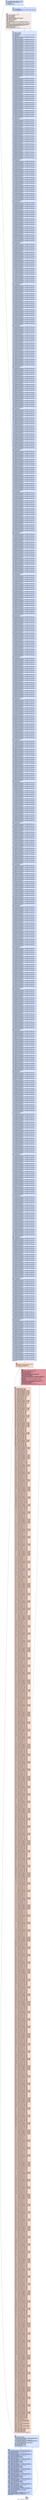 digraph "CFG for '_Z6Match7PfS_S_Pi' function" {
	label="CFG for '_Z6Match7PfS_S_Pi' function";

	Node0x48da810 [shape=record,color="#3d50c3ff", style=filled, fillcolor="#a7c5fe70",label="{%4:\l  %5 = tail call i32 @llvm.amdgcn.workitem.id.x(), !range !4\l  %6 = tail call i32 @llvm.amdgcn.workitem.id.y(), !range !4\l  %7 = tail call i32 @llvm.amdgcn.workgroup.id.x()\l  %8 = shl i32 %7, 5\l  %9 = icmp ugt i32 %5, 31\l  br i1 %9, label %13, label %10\l|{<s0>T|<s1>F}}"];
	Node0x48da810:s0 -> Node0x48da860;
	Node0x48da810:s1 -> Node0x48dc800;
	Node0x48dc800 [shape=record,color="#3d50c3ff", style=filled, fillcolor="#8fb1fe70",label="{%10:\l10:                                               \l  %11 = icmp ult i32 %6, 32\l  %12 = bitcast float addrspace(1)* %0 to %struct.HIP_vector_type addrspace(1)*\l  br i1 %11, label %882, label %13\l|{<s0>T|<s1>F}}"];
	Node0x48dc800:s0 -> Node0x48dca70;
	Node0x48dc800:s1 -> Node0x48da860;
	Node0x48da860 [shape=record,color="#3d50c3ff", style=filled, fillcolor="#a7c5fe70",label="{%13:\l13:                                               \l  %14 = shl nuw nsw i32 %5, 5\l  %15 = shl nuw nsw i32 %6, 7\l  %16 = shl nuw nsw i32 %6, 2\l  %17 = icmp ugt i32 %6, 31\l  %18 = bitcast float addrspace(1)* %1 to %struct.HIP_vector_type addrspace(1)*\l  %19 = and i32 %5, 31\l  %20 = or i32 %19, %14\l  %21 = getelementptr inbounds [1024 x %struct.HIP_vector_type], [1024 x\l... %struct.HIP_vector_type] addrspace(3)* @_ZZ6Match7PfS_S_PiE7buffer1, i32 0,\l... i32 %20, i32 0, i32 0, i32 0, i32 0\l  %22 = select i1 %9, i1 true, i1 %17\l  %23 = getelementptr inbounds [1024 x %struct.HIP_vector_type], [1024 x\l... %struct.HIP_vector_type] addrspace(3)* @_ZZ6Match7PfS_S_PiE7buffer1, i32 0,\l... i32 %20, i32 0, i32 0, i32 0, i32 1\l  %24 = getelementptr inbounds [1024 x %struct.HIP_vector_type], [1024 x\l... %struct.HIP_vector_type] addrspace(3)* @_ZZ6Match7PfS_S_PiE7buffer1, i32 0,\l... i32 %20, i32 0, i32 0, i32 0, i32 2\l  %25 = getelementptr inbounds [1024 x %struct.HIP_vector_type], [1024 x\l... %struct.HIP_vector_type] addrspace(3)* @_ZZ6Match7PfS_S_PiE7buffer1, i32 0,\l... i32 %20, i32 0, i32 0, i32 0, i32 3\l  %26 = getelementptr inbounds [1024 x %struct.HIP_vector_type], [1024 x\l... %struct.HIP_vector_type] addrspace(3)* @_ZZ6Match7PfS_S_PiE7buffer2, i32 0,\l... i32 %15, i32 0, i32 0, i32 0, i32 0\l  %27 = getelementptr inbounds [1024 x %struct.HIP_vector_type], [1024 x\l... %struct.HIP_vector_type] addrspace(3)* @_ZZ6Match7PfS_S_PiE7buffer2, i32 0,\l... i32 %15, i32 0, i32 0, i32 0, i32 1\l  %28 = getelementptr inbounds [1024 x %struct.HIP_vector_type], [1024 x\l... %struct.HIP_vector_type] addrspace(3)* @_ZZ6Match7PfS_S_PiE7buffer2, i32 0,\l... i32 %15, i32 0, i32 0, i32 0, i32 2\l  %29 = getelementptr inbounds [1024 x %struct.HIP_vector_type], [1024 x\l... %struct.HIP_vector_type] addrspace(3)* @_ZZ6Match7PfS_S_PiE7buffer2, i32 0,\l... i32 %15, i32 0, i32 0, i32 0, i32 3\l  %30 = add nuw nsw i32 %15, 32\l  %31 = getelementptr inbounds [1024 x %struct.HIP_vector_type], [1024 x\l... %struct.HIP_vector_type] addrspace(3)* @_ZZ6Match7PfS_S_PiE7buffer2, i32 0,\l... i32 %30, i32 0, i32 0, i32 0, i32 0\l  %32 = getelementptr inbounds [1024 x %struct.HIP_vector_type], [1024 x\l... %struct.HIP_vector_type] addrspace(3)* @_ZZ6Match7PfS_S_PiE7buffer2, i32 0,\l... i32 %30, i32 0, i32 0, i32 0, i32 1\l  %33 = getelementptr inbounds [1024 x %struct.HIP_vector_type], [1024 x\l... %struct.HIP_vector_type] addrspace(3)* @_ZZ6Match7PfS_S_PiE7buffer2, i32 0,\l... i32 %30, i32 0, i32 0, i32 0, i32 2\l  %34 = getelementptr inbounds [1024 x %struct.HIP_vector_type], [1024 x\l... %struct.HIP_vector_type] addrspace(3)* @_ZZ6Match7PfS_S_PiE7buffer2, i32 0,\l... i32 %30, i32 0, i32 0, i32 0, i32 3\l  %35 = add nuw nsw i32 %15, 64\l  %36 = getelementptr inbounds [1024 x %struct.HIP_vector_type], [1024 x\l... %struct.HIP_vector_type] addrspace(3)* @_ZZ6Match7PfS_S_PiE7buffer2, i32 0,\l... i32 %35, i32 0, i32 0, i32 0, i32 0\l  %37 = getelementptr inbounds [1024 x %struct.HIP_vector_type], [1024 x\l... %struct.HIP_vector_type] addrspace(3)* @_ZZ6Match7PfS_S_PiE7buffer2, i32 0,\l... i32 %35, i32 0, i32 0, i32 0, i32 1\l  %38 = getelementptr inbounds [1024 x %struct.HIP_vector_type], [1024 x\l... %struct.HIP_vector_type] addrspace(3)* @_ZZ6Match7PfS_S_PiE7buffer2, i32 0,\l... i32 %35, i32 0, i32 0, i32 0, i32 2\l  %39 = getelementptr inbounds [1024 x %struct.HIP_vector_type], [1024 x\l... %struct.HIP_vector_type] addrspace(3)* @_ZZ6Match7PfS_S_PiE7buffer2, i32 0,\l... i32 %35, i32 0, i32 0, i32 0, i32 3\l  %40 = add nuw nsw i32 %15, 96\l  %41 = getelementptr inbounds [1024 x %struct.HIP_vector_type], [1024 x\l... %struct.HIP_vector_type] addrspace(3)* @_ZZ6Match7PfS_S_PiE7buffer2, i32 0,\l... i32 %40, i32 0, i32 0, i32 0, i32 0\l  %42 = getelementptr inbounds [1024 x %struct.HIP_vector_type], [1024 x\l... %struct.HIP_vector_type] addrspace(3)* @_ZZ6Match7PfS_S_PiE7buffer2, i32 0,\l... i32 %40, i32 0, i32 0, i32 0, i32 1\l  %43 = getelementptr inbounds [1024 x %struct.HIP_vector_type], [1024 x\l... %struct.HIP_vector_type] addrspace(3)* @_ZZ6Match7PfS_S_PiE7buffer2, i32 0,\l... i32 %40, i32 0, i32 0, i32 0, i32 2\l  %44 = getelementptr inbounds [1024 x %struct.HIP_vector_type], [1024 x\l... %struct.HIP_vector_type] addrspace(3)* @_ZZ6Match7PfS_S_PiE7buffer2, i32 0,\l... i32 %40, i32 0, i32 0, i32 0, i32 3\l  %45 = add nuw nsw i32 %5, 1\l  %46 = and i32 %45, 31\l  %47 = or i32 %46, %14\l  %48 = getelementptr inbounds [1024 x %struct.HIP_vector_type], [1024 x\l... %struct.HIP_vector_type] addrspace(3)* @_ZZ6Match7PfS_S_PiE7buffer1, i32 0,\l... i32 %47, i32 0, i32 0, i32 0, i32 0\l  %49 = getelementptr inbounds [1024 x %struct.HIP_vector_type], [1024 x\l... %struct.HIP_vector_type] addrspace(3)* @_ZZ6Match7PfS_S_PiE7buffer1, i32 0,\l... i32 %47, i32 0, i32 0, i32 0, i32 1\l  %50 = getelementptr inbounds [1024 x %struct.HIP_vector_type], [1024 x\l... %struct.HIP_vector_type] addrspace(3)* @_ZZ6Match7PfS_S_PiE7buffer1, i32 0,\l... i32 %47, i32 0, i32 0, i32 0, i32 2\l  %51 = getelementptr inbounds [1024 x %struct.HIP_vector_type], [1024 x\l... %struct.HIP_vector_type] addrspace(3)* @_ZZ6Match7PfS_S_PiE7buffer1, i32 0,\l... i32 %47, i32 0, i32 0, i32 0, i32 3\l  %52 = add nuw nsw i32 %15, 1\l  %53 = getelementptr inbounds [1024 x %struct.HIP_vector_type], [1024 x\l... %struct.HIP_vector_type] addrspace(3)* @_ZZ6Match7PfS_S_PiE7buffer2, i32 0,\l... i32 %52, i32 0, i32 0, i32 0, i32 0\l  %54 = getelementptr inbounds [1024 x %struct.HIP_vector_type], [1024 x\l... %struct.HIP_vector_type] addrspace(3)* @_ZZ6Match7PfS_S_PiE7buffer2, i32 0,\l... i32 %52, i32 0, i32 0, i32 0, i32 1\l  %55 = getelementptr inbounds [1024 x %struct.HIP_vector_type], [1024 x\l... %struct.HIP_vector_type] addrspace(3)* @_ZZ6Match7PfS_S_PiE7buffer2, i32 0,\l... i32 %52, i32 0, i32 0, i32 0, i32 2\l  %56 = getelementptr inbounds [1024 x %struct.HIP_vector_type], [1024 x\l... %struct.HIP_vector_type] addrspace(3)* @_ZZ6Match7PfS_S_PiE7buffer2, i32 0,\l... i32 %52, i32 0, i32 0, i32 0, i32 3\l  %57 = add nuw nsw i32 %15, 33\l  %58 = getelementptr inbounds [1024 x %struct.HIP_vector_type], [1024 x\l... %struct.HIP_vector_type] addrspace(3)* @_ZZ6Match7PfS_S_PiE7buffer2, i32 0,\l... i32 %57, i32 0, i32 0, i32 0, i32 0\l  %59 = getelementptr inbounds [1024 x %struct.HIP_vector_type], [1024 x\l... %struct.HIP_vector_type] addrspace(3)* @_ZZ6Match7PfS_S_PiE7buffer2, i32 0,\l... i32 %57, i32 0, i32 0, i32 0, i32 1\l  %60 = getelementptr inbounds [1024 x %struct.HIP_vector_type], [1024 x\l... %struct.HIP_vector_type] addrspace(3)* @_ZZ6Match7PfS_S_PiE7buffer2, i32 0,\l... i32 %57, i32 0, i32 0, i32 0, i32 2\l  %61 = getelementptr inbounds [1024 x %struct.HIP_vector_type], [1024 x\l... %struct.HIP_vector_type] addrspace(3)* @_ZZ6Match7PfS_S_PiE7buffer2, i32 0,\l... i32 %57, i32 0, i32 0, i32 0, i32 3\l  %62 = add nuw nsw i32 %15, 65\l  %63 = getelementptr inbounds [1024 x %struct.HIP_vector_type], [1024 x\l... %struct.HIP_vector_type] addrspace(3)* @_ZZ6Match7PfS_S_PiE7buffer2, i32 0,\l... i32 %62, i32 0, i32 0, i32 0, i32 0\l  %64 = getelementptr inbounds [1024 x %struct.HIP_vector_type], [1024 x\l... %struct.HIP_vector_type] addrspace(3)* @_ZZ6Match7PfS_S_PiE7buffer2, i32 0,\l... i32 %62, i32 0, i32 0, i32 0, i32 1\l  %65 = getelementptr inbounds [1024 x %struct.HIP_vector_type], [1024 x\l... %struct.HIP_vector_type] addrspace(3)* @_ZZ6Match7PfS_S_PiE7buffer2, i32 0,\l... i32 %62, i32 0, i32 0, i32 0, i32 2\l  %66 = getelementptr inbounds [1024 x %struct.HIP_vector_type], [1024 x\l... %struct.HIP_vector_type] addrspace(3)* @_ZZ6Match7PfS_S_PiE7buffer2, i32 0,\l... i32 %62, i32 0, i32 0, i32 0, i32 3\l  %67 = add nuw nsw i32 %15, 97\l  %68 = getelementptr inbounds [1024 x %struct.HIP_vector_type], [1024 x\l... %struct.HIP_vector_type] addrspace(3)* @_ZZ6Match7PfS_S_PiE7buffer2, i32 0,\l... i32 %67, i32 0, i32 0, i32 0, i32 0\l  %69 = getelementptr inbounds [1024 x %struct.HIP_vector_type], [1024 x\l... %struct.HIP_vector_type] addrspace(3)* @_ZZ6Match7PfS_S_PiE7buffer2, i32 0,\l... i32 %67, i32 0, i32 0, i32 0, i32 1\l  %70 = getelementptr inbounds [1024 x %struct.HIP_vector_type], [1024 x\l... %struct.HIP_vector_type] addrspace(3)* @_ZZ6Match7PfS_S_PiE7buffer2, i32 0,\l... i32 %67, i32 0, i32 0, i32 0, i32 2\l  %71 = getelementptr inbounds [1024 x %struct.HIP_vector_type], [1024 x\l... %struct.HIP_vector_type] addrspace(3)* @_ZZ6Match7PfS_S_PiE7buffer2, i32 0,\l... i32 %67, i32 0, i32 0, i32 0, i32 3\l  %72 = add nuw nsw i32 %5, 2\l  %73 = and i32 %72, 31\l  %74 = or i32 %73, %14\l  %75 = getelementptr inbounds [1024 x %struct.HIP_vector_type], [1024 x\l... %struct.HIP_vector_type] addrspace(3)* @_ZZ6Match7PfS_S_PiE7buffer1, i32 0,\l... i32 %74, i32 0, i32 0, i32 0, i32 0\l  %76 = getelementptr inbounds [1024 x %struct.HIP_vector_type], [1024 x\l... %struct.HIP_vector_type] addrspace(3)* @_ZZ6Match7PfS_S_PiE7buffer1, i32 0,\l... i32 %74, i32 0, i32 0, i32 0, i32 1\l  %77 = getelementptr inbounds [1024 x %struct.HIP_vector_type], [1024 x\l... %struct.HIP_vector_type] addrspace(3)* @_ZZ6Match7PfS_S_PiE7buffer1, i32 0,\l... i32 %74, i32 0, i32 0, i32 0, i32 2\l  %78 = getelementptr inbounds [1024 x %struct.HIP_vector_type], [1024 x\l... %struct.HIP_vector_type] addrspace(3)* @_ZZ6Match7PfS_S_PiE7buffer1, i32 0,\l... i32 %74, i32 0, i32 0, i32 0, i32 3\l  %79 = add nuw nsw i32 %15, 2\l  %80 = getelementptr inbounds [1024 x %struct.HIP_vector_type], [1024 x\l... %struct.HIP_vector_type] addrspace(3)* @_ZZ6Match7PfS_S_PiE7buffer2, i32 0,\l... i32 %79, i32 0, i32 0, i32 0, i32 0\l  %81 = getelementptr inbounds [1024 x %struct.HIP_vector_type], [1024 x\l... %struct.HIP_vector_type] addrspace(3)* @_ZZ6Match7PfS_S_PiE7buffer2, i32 0,\l... i32 %79, i32 0, i32 0, i32 0, i32 1\l  %82 = getelementptr inbounds [1024 x %struct.HIP_vector_type], [1024 x\l... %struct.HIP_vector_type] addrspace(3)* @_ZZ6Match7PfS_S_PiE7buffer2, i32 0,\l... i32 %79, i32 0, i32 0, i32 0, i32 2\l  %83 = getelementptr inbounds [1024 x %struct.HIP_vector_type], [1024 x\l... %struct.HIP_vector_type] addrspace(3)* @_ZZ6Match7PfS_S_PiE7buffer2, i32 0,\l... i32 %79, i32 0, i32 0, i32 0, i32 3\l  %84 = add nuw nsw i32 %15, 34\l  %85 = getelementptr inbounds [1024 x %struct.HIP_vector_type], [1024 x\l... %struct.HIP_vector_type] addrspace(3)* @_ZZ6Match7PfS_S_PiE7buffer2, i32 0,\l... i32 %84, i32 0, i32 0, i32 0, i32 0\l  %86 = getelementptr inbounds [1024 x %struct.HIP_vector_type], [1024 x\l... %struct.HIP_vector_type] addrspace(3)* @_ZZ6Match7PfS_S_PiE7buffer2, i32 0,\l... i32 %84, i32 0, i32 0, i32 0, i32 1\l  %87 = getelementptr inbounds [1024 x %struct.HIP_vector_type], [1024 x\l... %struct.HIP_vector_type] addrspace(3)* @_ZZ6Match7PfS_S_PiE7buffer2, i32 0,\l... i32 %84, i32 0, i32 0, i32 0, i32 2\l  %88 = getelementptr inbounds [1024 x %struct.HIP_vector_type], [1024 x\l... %struct.HIP_vector_type] addrspace(3)* @_ZZ6Match7PfS_S_PiE7buffer2, i32 0,\l... i32 %84, i32 0, i32 0, i32 0, i32 3\l  %89 = add nuw nsw i32 %15, 66\l  %90 = getelementptr inbounds [1024 x %struct.HIP_vector_type], [1024 x\l... %struct.HIP_vector_type] addrspace(3)* @_ZZ6Match7PfS_S_PiE7buffer2, i32 0,\l... i32 %89, i32 0, i32 0, i32 0, i32 0\l  %91 = getelementptr inbounds [1024 x %struct.HIP_vector_type], [1024 x\l... %struct.HIP_vector_type] addrspace(3)* @_ZZ6Match7PfS_S_PiE7buffer2, i32 0,\l... i32 %89, i32 0, i32 0, i32 0, i32 1\l  %92 = getelementptr inbounds [1024 x %struct.HIP_vector_type], [1024 x\l... %struct.HIP_vector_type] addrspace(3)* @_ZZ6Match7PfS_S_PiE7buffer2, i32 0,\l... i32 %89, i32 0, i32 0, i32 0, i32 2\l  %93 = getelementptr inbounds [1024 x %struct.HIP_vector_type], [1024 x\l... %struct.HIP_vector_type] addrspace(3)* @_ZZ6Match7PfS_S_PiE7buffer2, i32 0,\l... i32 %89, i32 0, i32 0, i32 0, i32 3\l  %94 = add nuw nsw i32 %15, 98\l  %95 = getelementptr inbounds [1024 x %struct.HIP_vector_type], [1024 x\l... %struct.HIP_vector_type] addrspace(3)* @_ZZ6Match7PfS_S_PiE7buffer2, i32 0,\l... i32 %94, i32 0, i32 0, i32 0, i32 0\l  %96 = getelementptr inbounds [1024 x %struct.HIP_vector_type], [1024 x\l... %struct.HIP_vector_type] addrspace(3)* @_ZZ6Match7PfS_S_PiE7buffer2, i32 0,\l... i32 %94, i32 0, i32 0, i32 0, i32 1\l  %97 = getelementptr inbounds [1024 x %struct.HIP_vector_type], [1024 x\l... %struct.HIP_vector_type] addrspace(3)* @_ZZ6Match7PfS_S_PiE7buffer2, i32 0,\l... i32 %94, i32 0, i32 0, i32 0, i32 2\l  %98 = getelementptr inbounds [1024 x %struct.HIP_vector_type], [1024 x\l... %struct.HIP_vector_type] addrspace(3)* @_ZZ6Match7PfS_S_PiE7buffer2, i32 0,\l... i32 %94, i32 0, i32 0, i32 0, i32 3\l  %99 = add nuw nsw i32 %5, 3\l  %100 = and i32 %99, 31\l  %101 = or i32 %100, %14\l  %102 = getelementptr inbounds [1024 x %struct.HIP_vector_type], [1024 x\l... %struct.HIP_vector_type] addrspace(3)* @_ZZ6Match7PfS_S_PiE7buffer1, i32 0,\l... i32 %101, i32 0, i32 0, i32 0, i32 0\l  %103 = getelementptr inbounds [1024 x %struct.HIP_vector_type], [1024 x\l... %struct.HIP_vector_type] addrspace(3)* @_ZZ6Match7PfS_S_PiE7buffer1, i32 0,\l... i32 %101, i32 0, i32 0, i32 0, i32 1\l  %104 = getelementptr inbounds [1024 x %struct.HIP_vector_type], [1024 x\l... %struct.HIP_vector_type] addrspace(3)* @_ZZ6Match7PfS_S_PiE7buffer1, i32 0,\l... i32 %101, i32 0, i32 0, i32 0, i32 2\l  %105 = getelementptr inbounds [1024 x %struct.HIP_vector_type], [1024 x\l... %struct.HIP_vector_type] addrspace(3)* @_ZZ6Match7PfS_S_PiE7buffer1, i32 0,\l... i32 %101, i32 0, i32 0, i32 0, i32 3\l  %106 = add nuw nsw i32 %15, 3\l  %107 = getelementptr inbounds [1024 x %struct.HIP_vector_type], [1024 x\l... %struct.HIP_vector_type] addrspace(3)* @_ZZ6Match7PfS_S_PiE7buffer2, i32 0,\l... i32 %106, i32 0, i32 0, i32 0, i32 0\l  %108 = getelementptr inbounds [1024 x %struct.HIP_vector_type], [1024 x\l... %struct.HIP_vector_type] addrspace(3)* @_ZZ6Match7PfS_S_PiE7buffer2, i32 0,\l... i32 %106, i32 0, i32 0, i32 0, i32 1\l  %109 = getelementptr inbounds [1024 x %struct.HIP_vector_type], [1024 x\l... %struct.HIP_vector_type] addrspace(3)* @_ZZ6Match7PfS_S_PiE7buffer2, i32 0,\l... i32 %106, i32 0, i32 0, i32 0, i32 2\l  %110 = getelementptr inbounds [1024 x %struct.HIP_vector_type], [1024 x\l... %struct.HIP_vector_type] addrspace(3)* @_ZZ6Match7PfS_S_PiE7buffer2, i32 0,\l... i32 %106, i32 0, i32 0, i32 0, i32 3\l  %111 = add nuw nsw i32 %15, 35\l  %112 = getelementptr inbounds [1024 x %struct.HIP_vector_type], [1024 x\l... %struct.HIP_vector_type] addrspace(3)* @_ZZ6Match7PfS_S_PiE7buffer2, i32 0,\l... i32 %111, i32 0, i32 0, i32 0, i32 0\l  %113 = getelementptr inbounds [1024 x %struct.HIP_vector_type], [1024 x\l... %struct.HIP_vector_type] addrspace(3)* @_ZZ6Match7PfS_S_PiE7buffer2, i32 0,\l... i32 %111, i32 0, i32 0, i32 0, i32 1\l  %114 = getelementptr inbounds [1024 x %struct.HIP_vector_type], [1024 x\l... %struct.HIP_vector_type] addrspace(3)* @_ZZ6Match7PfS_S_PiE7buffer2, i32 0,\l... i32 %111, i32 0, i32 0, i32 0, i32 2\l  %115 = getelementptr inbounds [1024 x %struct.HIP_vector_type], [1024 x\l... %struct.HIP_vector_type] addrspace(3)* @_ZZ6Match7PfS_S_PiE7buffer2, i32 0,\l... i32 %111, i32 0, i32 0, i32 0, i32 3\l  %116 = add nuw nsw i32 %15, 67\l  %117 = getelementptr inbounds [1024 x %struct.HIP_vector_type], [1024 x\l... %struct.HIP_vector_type] addrspace(3)* @_ZZ6Match7PfS_S_PiE7buffer2, i32 0,\l... i32 %116, i32 0, i32 0, i32 0, i32 0\l  %118 = getelementptr inbounds [1024 x %struct.HIP_vector_type], [1024 x\l... %struct.HIP_vector_type] addrspace(3)* @_ZZ6Match7PfS_S_PiE7buffer2, i32 0,\l... i32 %116, i32 0, i32 0, i32 0, i32 1\l  %119 = getelementptr inbounds [1024 x %struct.HIP_vector_type], [1024 x\l... %struct.HIP_vector_type] addrspace(3)* @_ZZ6Match7PfS_S_PiE7buffer2, i32 0,\l... i32 %116, i32 0, i32 0, i32 0, i32 2\l  %120 = getelementptr inbounds [1024 x %struct.HIP_vector_type], [1024 x\l... %struct.HIP_vector_type] addrspace(3)* @_ZZ6Match7PfS_S_PiE7buffer2, i32 0,\l... i32 %116, i32 0, i32 0, i32 0, i32 3\l  %121 = add nuw nsw i32 %15, 99\l  %122 = getelementptr inbounds [1024 x %struct.HIP_vector_type], [1024 x\l... %struct.HIP_vector_type] addrspace(3)* @_ZZ6Match7PfS_S_PiE7buffer2, i32 0,\l... i32 %121, i32 0, i32 0, i32 0, i32 0\l  %123 = getelementptr inbounds [1024 x %struct.HIP_vector_type], [1024 x\l... %struct.HIP_vector_type] addrspace(3)* @_ZZ6Match7PfS_S_PiE7buffer2, i32 0,\l... i32 %121, i32 0, i32 0, i32 0, i32 1\l  %124 = getelementptr inbounds [1024 x %struct.HIP_vector_type], [1024 x\l... %struct.HIP_vector_type] addrspace(3)* @_ZZ6Match7PfS_S_PiE7buffer2, i32 0,\l... i32 %121, i32 0, i32 0, i32 0, i32 2\l  %125 = getelementptr inbounds [1024 x %struct.HIP_vector_type], [1024 x\l... %struct.HIP_vector_type] addrspace(3)* @_ZZ6Match7PfS_S_PiE7buffer2, i32 0,\l... i32 %121, i32 0, i32 0, i32 0, i32 3\l  %126 = add nuw nsw i32 %5, 4\l  %127 = and i32 %126, 31\l  %128 = or i32 %127, %14\l  %129 = getelementptr inbounds [1024 x %struct.HIP_vector_type], [1024 x\l... %struct.HIP_vector_type] addrspace(3)* @_ZZ6Match7PfS_S_PiE7buffer1, i32 0,\l... i32 %128, i32 0, i32 0, i32 0, i32 0\l  %130 = getelementptr inbounds [1024 x %struct.HIP_vector_type], [1024 x\l... %struct.HIP_vector_type] addrspace(3)* @_ZZ6Match7PfS_S_PiE7buffer1, i32 0,\l... i32 %128, i32 0, i32 0, i32 0, i32 1\l  %131 = getelementptr inbounds [1024 x %struct.HIP_vector_type], [1024 x\l... %struct.HIP_vector_type] addrspace(3)* @_ZZ6Match7PfS_S_PiE7buffer1, i32 0,\l... i32 %128, i32 0, i32 0, i32 0, i32 2\l  %132 = getelementptr inbounds [1024 x %struct.HIP_vector_type], [1024 x\l... %struct.HIP_vector_type] addrspace(3)* @_ZZ6Match7PfS_S_PiE7buffer1, i32 0,\l... i32 %128, i32 0, i32 0, i32 0, i32 3\l  %133 = add nuw nsw i32 %15, 4\l  %134 = getelementptr inbounds [1024 x %struct.HIP_vector_type], [1024 x\l... %struct.HIP_vector_type] addrspace(3)* @_ZZ6Match7PfS_S_PiE7buffer2, i32 0,\l... i32 %133, i32 0, i32 0, i32 0, i32 0\l  %135 = getelementptr inbounds [1024 x %struct.HIP_vector_type], [1024 x\l... %struct.HIP_vector_type] addrspace(3)* @_ZZ6Match7PfS_S_PiE7buffer2, i32 0,\l... i32 %133, i32 0, i32 0, i32 0, i32 1\l  %136 = getelementptr inbounds [1024 x %struct.HIP_vector_type], [1024 x\l... %struct.HIP_vector_type] addrspace(3)* @_ZZ6Match7PfS_S_PiE7buffer2, i32 0,\l... i32 %133, i32 0, i32 0, i32 0, i32 2\l  %137 = getelementptr inbounds [1024 x %struct.HIP_vector_type], [1024 x\l... %struct.HIP_vector_type] addrspace(3)* @_ZZ6Match7PfS_S_PiE7buffer2, i32 0,\l... i32 %133, i32 0, i32 0, i32 0, i32 3\l  %138 = add nuw nsw i32 %15, 36\l  %139 = getelementptr inbounds [1024 x %struct.HIP_vector_type], [1024 x\l... %struct.HIP_vector_type] addrspace(3)* @_ZZ6Match7PfS_S_PiE7buffer2, i32 0,\l... i32 %138, i32 0, i32 0, i32 0, i32 0\l  %140 = getelementptr inbounds [1024 x %struct.HIP_vector_type], [1024 x\l... %struct.HIP_vector_type] addrspace(3)* @_ZZ6Match7PfS_S_PiE7buffer2, i32 0,\l... i32 %138, i32 0, i32 0, i32 0, i32 1\l  %141 = getelementptr inbounds [1024 x %struct.HIP_vector_type], [1024 x\l... %struct.HIP_vector_type] addrspace(3)* @_ZZ6Match7PfS_S_PiE7buffer2, i32 0,\l... i32 %138, i32 0, i32 0, i32 0, i32 2\l  %142 = getelementptr inbounds [1024 x %struct.HIP_vector_type], [1024 x\l... %struct.HIP_vector_type] addrspace(3)* @_ZZ6Match7PfS_S_PiE7buffer2, i32 0,\l... i32 %138, i32 0, i32 0, i32 0, i32 3\l  %143 = add nuw nsw i32 %15, 68\l  %144 = getelementptr inbounds [1024 x %struct.HIP_vector_type], [1024 x\l... %struct.HIP_vector_type] addrspace(3)* @_ZZ6Match7PfS_S_PiE7buffer2, i32 0,\l... i32 %143, i32 0, i32 0, i32 0, i32 0\l  %145 = getelementptr inbounds [1024 x %struct.HIP_vector_type], [1024 x\l... %struct.HIP_vector_type] addrspace(3)* @_ZZ6Match7PfS_S_PiE7buffer2, i32 0,\l... i32 %143, i32 0, i32 0, i32 0, i32 1\l  %146 = getelementptr inbounds [1024 x %struct.HIP_vector_type], [1024 x\l... %struct.HIP_vector_type] addrspace(3)* @_ZZ6Match7PfS_S_PiE7buffer2, i32 0,\l... i32 %143, i32 0, i32 0, i32 0, i32 2\l  %147 = getelementptr inbounds [1024 x %struct.HIP_vector_type], [1024 x\l... %struct.HIP_vector_type] addrspace(3)* @_ZZ6Match7PfS_S_PiE7buffer2, i32 0,\l... i32 %143, i32 0, i32 0, i32 0, i32 3\l  %148 = add nuw nsw i32 %15, 100\l  %149 = getelementptr inbounds [1024 x %struct.HIP_vector_type], [1024 x\l... %struct.HIP_vector_type] addrspace(3)* @_ZZ6Match7PfS_S_PiE7buffer2, i32 0,\l... i32 %148, i32 0, i32 0, i32 0, i32 0\l  %150 = getelementptr inbounds [1024 x %struct.HIP_vector_type], [1024 x\l... %struct.HIP_vector_type] addrspace(3)* @_ZZ6Match7PfS_S_PiE7buffer2, i32 0,\l... i32 %148, i32 0, i32 0, i32 0, i32 1\l  %151 = getelementptr inbounds [1024 x %struct.HIP_vector_type], [1024 x\l... %struct.HIP_vector_type] addrspace(3)* @_ZZ6Match7PfS_S_PiE7buffer2, i32 0,\l... i32 %148, i32 0, i32 0, i32 0, i32 2\l  %152 = getelementptr inbounds [1024 x %struct.HIP_vector_type], [1024 x\l... %struct.HIP_vector_type] addrspace(3)* @_ZZ6Match7PfS_S_PiE7buffer2, i32 0,\l... i32 %148, i32 0, i32 0, i32 0, i32 3\l  %153 = add nuw nsw i32 %5, 5\l  %154 = and i32 %153, 31\l  %155 = or i32 %154, %14\l  %156 = getelementptr inbounds [1024 x %struct.HIP_vector_type], [1024 x\l... %struct.HIP_vector_type] addrspace(3)* @_ZZ6Match7PfS_S_PiE7buffer1, i32 0,\l... i32 %155, i32 0, i32 0, i32 0, i32 0\l  %157 = getelementptr inbounds [1024 x %struct.HIP_vector_type], [1024 x\l... %struct.HIP_vector_type] addrspace(3)* @_ZZ6Match7PfS_S_PiE7buffer1, i32 0,\l... i32 %155, i32 0, i32 0, i32 0, i32 1\l  %158 = getelementptr inbounds [1024 x %struct.HIP_vector_type], [1024 x\l... %struct.HIP_vector_type] addrspace(3)* @_ZZ6Match7PfS_S_PiE7buffer1, i32 0,\l... i32 %155, i32 0, i32 0, i32 0, i32 2\l  %159 = getelementptr inbounds [1024 x %struct.HIP_vector_type], [1024 x\l... %struct.HIP_vector_type] addrspace(3)* @_ZZ6Match7PfS_S_PiE7buffer1, i32 0,\l... i32 %155, i32 0, i32 0, i32 0, i32 3\l  %160 = add nuw nsw i32 %15, 5\l  %161 = getelementptr inbounds [1024 x %struct.HIP_vector_type], [1024 x\l... %struct.HIP_vector_type] addrspace(3)* @_ZZ6Match7PfS_S_PiE7buffer2, i32 0,\l... i32 %160, i32 0, i32 0, i32 0, i32 0\l  %162 = getelementptr inbounds [1024 x %struct.HIP_vector_type], [1024 x\l... %struct.HIP_vector_type] addrspace(3)* @_ZZ6Match7PfS_S_PiE7buffer2, i32 0,\l... i32 %160, i32 0, i32 0, i32 0, i32 1\l  %163 = getelementptr inbounds [1024 x %struct.HIP_vector_type], [1024 x\l... %struct.HIP_vector_type] addrspace(3)* @_ZZ6Match7PfS_S_PiE7buffer2, i32 0,\l... i32 %160, i32 0, i32 0, i32 0, i32 2\l  %164 = getelementptr inbounds [1024 x %struct.HIP_vector_type], [1024 x\l... %struct.HIP_vector_type] addrspace(3)* @_ZZ6Match7PfS_S_PiE7buffer2, i32 0,\l... i32 %160, i32 0, i32 0, i32 0, i32 3\l  %165 = add nuw nsw i32 %15, 37\l  %166 = getelementptr inbounds [1024 x %struct.HIP_vector_type], [1024 x\l... %struct.HIP_vector_type] addrspace(3)* @_ZZ6Match7PfS_S_PiE7buffer2, i32 0,\l... i32 %165, i32 0, i32 0, i32 0, i32 0\l  %167 = getelementptr inbounds [1024 x %struct.HIP_vector_type], [1024 x\l... %struct.HIP_vector_type] addrspace(3)* @_ZZ6Match7PfS_S_PiE7buffer2, i32 0,\l... i32 %165, i32 0, i32 0, i32 0, i32 1\l  %168 = getelementptr inbounds [1024 x %struct.HIP_vector_type], [1024 x\l... %struct.HIP_vector_type] addrspace(3)* @_ZZ6Match7PfS_S_PiE7buffer2, i32 0,\l... i32 %165, i32 0, i32 0, i32 0, i32 2\l  %169 = getelementptr inbounds [1024 x %struct.HIP_vector_type], [1024 x\l... %struct.HIP_vector_type] addrspace(3)* @_ZZ6Match7PfS_S_PiE7buffer2, i32 0,\l... i32 %165, i32 0, i32 0, i32 0, i32 3\l  %170 = add nuw nsw i32 %15, 69\l  %171 = getelementptr inbounds [1024 x %struct.HIP_vector_type], [1024 x\l... %struct.HIP_vector_type] addrspace(3)* @_ZZ6Match7PfS_S_PiE7buffer2, i32 0,\l... i32 %170, i32 0, i32 0, i32 0, i32 0\l  %172 = getelementptr inbounds [1024 x %struct.HIP_vector_type], [1024 x\l... %struct.HIP_vector_type] addrspace(3)* @_ZZ6Match7PfS_S_PiE7buffer2, i32 0,\l... i32 %170, i32 0, i32 0, i32 0, i32 1\l  %173 = getelementptr inbounds [1024 x %struct.HIP_vector_type], [1024 x\l... %struct.HIP_vector_type] addrspace(3)* @_ZZ6Match7PfS_S_PiE7buffer2, i32 0,\l... i32 %170, i32 0, i32 0, i32 0, i32 2\l  %174 = getelementptr inbounds [1024 x %struct.HIP_vector_type], [1024 x\l... %struct.HIP_vector_type] addrspace(3)* @_ZZ6Match7PfS_S_PiE7buffer2, i32 0,\l... i32 %170, i32 0, i32 0, i32 0, i32 3\l  %175 = add nuw nsw i32 %15, 101\l  %176 = getelementptr inbounds [1024 x %struct.HIP_vector_type], [1024 x\l... %struct.HIP_vector_type] addrspace(3)* @_ZZ6Match7PfS_S_PiE7buffer2, i32 0,\l... i32 %175, i32 0, i32 0, i32 0, i32 0\l  %177 = getelementptr inbounds [1024 x %struct.HIP_vector_type], [1024 x\l... %struct.HIP_vector_type] addrspace(3)* @_ZZ6Match7PfS_S_PiE7buffer2, i32 0,\l... i32 %175, i32 0, i32 0, i32 0, i32 1\l  %178 = getelementptr inbounds [1024 x %struct.HIP_vector_type], [1024 x\l... %struct.HIP_vector_type] addrspace(3)* @_ZZ6Match7PfS_S_PiE7buffer2, i32 0,\l... i32 %175, i32 0, i32 0, i32 0, i32 2\l  %179 = getelementptr inbounds [1024 x %struct.HIP_vector_type], [1024 x\l... %struct.HIP_vector_type] addrspace(3)* @_ZZ6Match7PfS_S_PiE7buffer2, i32 0,\l... i32 %175, i32 0, i32 0, i32 0, i32 3\l  %180 = add nuw nsw i32 %5, 6\l  %181 = and i32 %180, 31\l  %182 = or i32 %181, %14\l  %183 = getelementptr inbounds [1024 x %struct.HIP_vector_type], [1024 x\l... %struct.HIP_vector_type] addrspace(3)* @_ZZ6Match7PfS_S_PiE7buffer1, i32 0,\l... i32 %182, i32 0, i32 0, i32 0, i32 0\l  %184 = getelementptr inbounds [1024 x %struct.HIP_vector_type], [1024 x\l... %struct.HIP_vector_type] addrspace(3)* @_ZZ6Match7PfS_S_PiE7buffer1, i32 0,\l... i32 %182, i32 0, i32 0, i32 0, i32 1\l  %185 = getelementptr inbounds [1024 x %struct.HIP_vector_type], [1024 x\l... %struct.HIP_vector_type] addrspace(3)* @_ZZ6Match7PfS_S_PiE7buffer1, i32 0,\l... i32 %182, i32 0, i32 0, i32 0, i32 2\l  %186 = getelementptr inbounds [1024 x %struct.HIP_vector_type], [1024 x\l... %struct.HIP_vector_type] addrspace(3)* @_ZZ6Match7PfS_S_PiE7buffer1, i32 0,\l... i32 %182, i32 0, i32 0, i32 0, i32 3\l  %187 = add nuw nsw i32 %15, 6\l  %188 = getelementptr inbounds [1024 x %struct.HIP_vector_type], [1024 x\l... %struct.HIP_vector_type] addrspace(3)* @_ZZ6Match7PfS_S_PiE7buffer2, i32 0,\l... i32 %187, i32 0, i32 0, i32 0, i32 0\l  %189 = getelementptr inbounds [1024 x %struct.HIP_vector_type], [1024 x\l... %struct.HIP_vector_type] addrspace(3)* @_ZZ6Match7PfS_S_PiE7buffer2, i32 0,\l... i32 %187, i32 0, i32 0, i32 0, i32 1\l  %190 = getelementptr inbounds [1024 x %struct.HIP_vector_type], [1024 x\l... %struct.HIP_vector_type] addrspace(3)* @_ZZ6Match7PfS_S_PiE7buffer2, i32 0,\l... i32 %187, i32 0, i32 0, i32 0, i32 2\l  %191 = getelementptr inbounds [1024 x %struct.HIP_vector_type], [1024 x\l... %struct.HIP_vector_type] addrspace(3)* @_ZZ6Match7PfS_S_PiE7buffer2, i32 0,\l... i32 %187, i32 0, i32 0, i32 0, i32 3\l  %192 = add nuw nsw i32 %15, 38\l  %193 = getelementptr inbounds [1024 x %struct.HIP_vector_type], [1024 x\l... %struct.HIP_vector_type] addrspace(3)* @_ZZ6Match7PfS_S_PiE7buffer2, i32 0,\l... i32 %192, i32 0, i32 0, i32 0, i32 0\l  %194 = getelementptr inbounds [1024 x %struct.HIP_vector_type], [1024 x\l... %struct.HIP_vector_type] addrspace(3)* @_ZZ6Match7PfS_S_PiE7buffer2, i32 0,\l... i32 %192, i32 0, i32 0, i32 0, i32 1\l  %195 = getelementptr inbounds [1024 x %struct.HIP_vector_type], [1024 x\l... %struct.HIP_vector_type] addrspace(3)* @_ZZ6Match7PfS_S_PiE7buffer2, i32 0,\l... i32 %192, i32 0, i32 0, i32 0, i32 2\l  %196 = getelementptr inbounds [1024 x %struct.HIP_vector_type], [1024 x\l... %struct.HIP_vector_type] addrspace(3)* @_ZZ6Match7PfS_S_PiE7buffer2, i32 0,\l... i32 %192, i32 0, i32 0, i32 0, i32 3\l  %197 = add nuw nsw i32 %15, 70\l  %198 = getelementptr inbounds [1024 x %struct.HIP_vector_type], [1024 x\l... %struct.HIP_vector_type] addrspace(3)* @_ZZ6Match7PfS_S_PiE7buffer2, i32 0,\l... i32 %197, i32 0, i32 0, i32 0, i32 0\l  %199 = getelementptr inbounds [1024 x %struct.HIP_vector_type], [1024 x\l... %struct.HIP_vector_type] addrspace(3)* @_ZZ6Match7PfS_S_PiE7buffer2, i32 0,\l... i32 %197, i32 0, i32 0, i32 0, i32 1\l  %200 = getelementptr inbounds [1024 x %struct.HIP_vector_type], [1024 x\l... %struct.HIP_vector_type] addrspace(3)* @_ZZ6Match7PfS_S_PiE7buffer2, i32 0,\l... i32 %197, i32 0, i32 0, i32 0, i32 2\l  %201 = getelementptr inbounds [1024 x %struct.HIP_vector_type], [1024 x\l... %struct.HIP_vector_type] addrspace(3)* @_ZZ6Match7PfS_S_PiE7buffer2, i32 0,\l... i32 %197, i32 0, i32 0, i32 0, i32 3\l  %202 = add nuw nsw i32 %15, 102\l  %203 = getelementptr inbounds [1024 x %struct.HIP_vector_type], [1024 x\l... %struct.HIP_vector_type] addrspace(3)* @_ZZ6Match7PfS_S_PiE7buffer2, i32 0,\l... i32 %202, i32 0, i32 0, i32 0, i32 0\l  %204 = getelementptr inbounds [1024 x %struct.HIP_vector_type], [1024 x\l... %struct.HIP_vector_type] addrspace(3)* @_ZZ6Match7PfS_S_PiE7buffer2, i32 0,\l... i32 %202, i32 0, i32 0, i32 0, i32 1\l  %205 = getelementptr inbounds [1024 x %struct.HIP_vector_type], [1024 x\l... %struct.HIP_vector_type] addrspace(3)* @_ZZ6Match7PfS_S_PiE7buffer2, i32 0,\l... i32 %202, i32 0, i32 0, i32 0, i32 2\l  %206 = getelementptr inbounds [1024 x %struct.HIP_vector_type], [1024 x\l... %struct.HIP_vector_type] addrspace(3)* @_ZZ6Match7PfS_S_PiE7buffer2, i32 0,\l... i32 %202, i32 0, i32 0, i32 0, i32 3\l  %207 = add nuw nsw i32 %5, 7\l  %208 = and i32 %207, 31\l  %209 = or i32 %208, %14\l  %210 = getelementptr inbounds [1024 x %struct.HIP_vector_type], [1024 x\l... %struct.HIP_vector_type] addrspace(3)* @_ZZ6Match7PfS_S_PiE7buffer1, i32 0,\l... i32 %209, i32 0, i32 0, i32 0, i32 0\l  %211 = getelementptr inbounds [1024 x %struct.HIP_vector_type], [1024 x\l... %struct.HIP_vector_type] addrspace(3)* @_ZZ6Match7PfS_S_PiE7buffer1, i32 0,\l... i32 %209, i32 0, i32 0, i32 0, i32 1\l  %212 = getelementptr inbounds [1024 x %struct.HIP_vector_type], [1024 x\l... %struct.HIP_vector_type] addrspace(3)* @_ZZ6Match7PfS_S_PiE7buffer1, i32 0,\l... i32 %209, i32 0, i32 0, i32 0, i32 2\l  %213 = getelementptr inbounds [1024 x %struct.HIP_vector_type], [1024 x\l... %struct.HIP_vector_type] addrspace(3)* @_ZZ6Match7PfS_S_PiE7buffer1, i32 0,\l... i32 %209, i32 0, i32 0, i32 0, i32 3\l  %214 = add nuw nsw i32 %15, 7\l  %215 = getelementptr inbounds [1024 x %struct.HIP_vector_type], [1024 x\l... %struct.HIP_vector_type] addrspace(3)* @_ZZ6Match7PfS_S_PiE7buffer2, i32 0,\l... i32 %214, i32 0, i32 0, i32 0, i32 0\l  %216 = getelementptr inbounds [1024 x %struct.HIP_vector_type], [1024 x\l... %struct.HIP_vector_type] addrspace(3)* @_ZZ6Match7PfS_S_PiE7buffer2, i32 0,\l... i32 %214, i32 0, i32 0, i32 0, i32 1\l  %217 = getelementptr inbounds [1024 x %struct.HIP_vector_type], [1024 x\l... %struct.HIP_vector_type] addrspace(3)* @_ZZ6Match7PfS_S_PiE7buffer2, i32 0,\l... i32 %214, i32 0, i32 0, i32 0, i32 2\l  %218 = getelementptr inbounds [1024 x %struct.HIP_vector_type], [1024 x\l... %struct.HIP_vector_type] addrspace(3)* @_ZZ6Match7PfS_S_PiE7buffer2, i32 0,\l... i32 %214, i32 0, i32 0, i32 0, i32 3\l  %219 = add nuw nsw i32 %15, 39\l  %220 = getelementptr inbounds [1024 x %struct.HIP_vector_type], [1024 x\l... %struct.HIP_vector_type] addrspace(3)* @_ZZ6Match7PfS_S_PiE7buffer2, i32 0,\l... i32 %219, i32 0, i32 0, i32 0, i32 0\l  %221 = getelementptr inbounds [1024 x %struct.HIP_vector_type], [1024 x\l... %struct.HIP_vector_type] addrspace(3)* @_ZZ6Match7PfS_S_PiE7buffer2, i32 0,\l... i32 %219, i32 0, i32 0, i32 0, i32 1\l  %222 = getelementptr inbounds [1024 x %struct.HIP_vector_type], [1024 x\l... %struct.HIP_vector_type] addrspace(3)* @_ZZ6Match7PfS_S_PiE7buffer2, i32 0,\l... i32 %219, i32 0, i32 0, i32 0, i32 2\l  %223 = getelementptr inbounds [1024 x %struct.HIP_vector_type], [1024 x\l... %struct.HIP_vector_type] addrspace(3)* @_ZZ6Match7PfS_S_PiE7buffer2, i32 0,\l... i32 %219, i32 0, i32 0, i32 0, i32 3\l  %224 = add nuw nsw i32 %15, 71\l  %225 = getelementptr inbounds [1024 x %struct.HIP_vector_type], [1024 x\l... %struct.HIP_vector_type] addrspace(3)* @_ZZ6Match7PfS_S_PiE7buffer2, i32 0,\l... i32 %224, i32 0, i32 0, i32 0, i32 0\l  %226 = getelementptr inbounds [1024 x %struct.HIP_vector_type], [1024 x\l... %struct.HIP_vector_type] addrspace(3)* @_ZZ6Match7PfS_S_PiE7buffer2, i32 0,\l... i32 %224, i32 0, i32 0, i32 0, i32 1\l  %227 = getelementptr inbounds [1024 x %struct.HIP_vector_type], [1024 x\l... %struct.HIP_vector_type] addrspace(3)* @_ZZ6Match7PfS_S_PiE7buffer2, i32 0,\l... i32 %224, i32 0, i32 0, i32 0, i32 2\l  %228 = getelementptr inbounds [1024 x %struct.HIP_vector_type], [1024 x\l... %struct.HIP_vector_type] addrspace(3)* @_ZZ6Match7PfS_S_PiE7buffer2, i32 0,\l... i32 %224, i32 0, i32 0, i32 0, i32 3\l  %229 = add nuw nsw i32 %15, 103\l  %230 = getelementptr inbounds [1024 x %struct.HIP_vector_type], [1024 x\l... %struct.HIP_vector_type] addrspace(3)* @_ZZ6Match7PfS_S_PiE7buffer2, i32 0,\l... i32 %229, i32 0, i32 0, i32 0, i32 0\l  %231 = getelementptr inbounds [1024 x %struct.HIP_vector_type], [1024 x\l... %struct.HIP_vector_type] addrspace(3)* @_ZZ6Match7PfS_S_PiE7buffer2, i32 0,\l... i32 %229, i32 0, i32 0, i32 0, i32 1\l  %232 = getelementptr inbounds [1024 x %struct.HIP_vector_type], [1024 x\l... %struct.HIP_vector_type] addrspace(3)* @_ZZ6Match7PfS_S_PiE7buffer2, i32 0,\l... i32 %229, i32 0, i32 0, i32 0, i32 2\l  %233 = getelementptr inbounds [1024 x %struct.HIP_vector_type], [1024 x\l... %struct.HIP_vector_type] addrspace(3)* @_ZZ6Match7PfS_S_PiE7buffer2, i32 0,\l... i32 %229, i32 0, i32 0, i32 0, i32 3\l  %234 = add nuw nsw i32 %5, 8\l  %235 = and i32 %234, 31\l  %236 = or i32 %235, %14\l  %237 = getelementptr inbounds [1024 x %struct.HIP_vector_type], [1024 x\l... %struct.HIP_vector_type] addrspace(3)* @_ZZ6Match7PfS_S_PiE7buffer1, i32 0,\l... i32 %236, i32 0, i32 0, i32 0, i32 0\l  %238 = getelementptr inbounds [1024 x %struct.HIP_vector_type], [1024 x\l... %struct.HIP_vector_type] addrspace(3)* @_ZZ6Match7PfS_S_PiE7buffer1, i32 0,\l... i32 %236, i32 0, i32 0, i32 0, i32 1\l  %239 = getelementptr inbounds [1024 x %struct.HIP_vector_type], [1024 x\l... %struct.HIP_vector_type] addrspace(3)* @_ZZ6Match7PfS_S_PiE7buffer1, i32 0,\l... i32 %236, i32 0, i32 0, i32 0, i32 2\l  %240 = getelementptr inbounds [1024 x %struct.HIP_vector_type], [1024 x\l... %struct.HIP_vector_type] addrspace(3)* @_ZZ6Match7PfS_S_PiE7buffer1, i32 0,\l... i32 %236, i32 0, i32 0, i32 0, i32 3\l  %241 = add nuw nsw i32 %15, 8\l  %242 = getelementptr inbounds [1024 x %struct.HIP_vector_type], [1024 x\l... %struct.HIP_vector_type] addrspace(3)* @_ZZ6Match7PfS_S_PiE7buffer2, i32 0,\l... i32 %241, i32 0, i32 0, i32 0, i32 0\l  %243 = getelementptr inbounds [1024 x %struct.HIP_vector_type], [1024 x\l... %struct.HIP_vector_type] addrspace(3)* @_ZZ6Match7PfS_S_PiE7buffer2, i32 0,\l... i32 %241, i32 0, i32 0, i32 0, i32 1\l  %244 = getelementptr inbounds [1024 x %struct.HIP_vector_type], [1024 x\l... %struct.HIP_vector_type] addrspace(3)* @_ZZ6Match7PfS_S_PiE7buffer2, i32 0,\l... i32 %241, i32 0, i32 0, i32 0, i32 2\l  %245 = getelementptr inbounds [1024 x %struct.HIP_vector_type], [1024 x\l... %struct.HIP_vector_type] addrspace(3)* @_ZZ6Match7PfS_S_PiE7buffer2, i32 0,\l... i32 %241, i32 0, i32 0, i32 0, i32 3\l  %246 = add nuw nsw i32 %15, 40\l  %247 = getelementptr inbounds [1024 x %struct.HIP_vector_type], [1024 x\l... %struct.HIP_vector_type] addrspace(3)* @_ZZ6Match7PfS_S_PiE7buffer2, i32 0,\l... i32 %246, i32 0, i32 0, i32 0, i32 0\l  %248 = getelementptr inbounds [1024 x %struct.HIP_vector_type], [1024 x\l... %struct.HIP_vector_type] addrspace(3)* @_ZZ6Match7PfS_S_PiE7buffer2, i32 0,\l... i32 %246, i32 0, i32 0, i32 0, i32 1\l  %249 = getelementptr inbounds [1024 x %struct.HIP_vector_type], [1024 x\l... %struct.HIP_vector_type] addrspace(3)* @_ZZ6Match7PfS_S_PiE7buffer2, i32 0,\l... i32 %246, i32 0, i32 0, i32 0, i32 2\l  %250 = getelementptr inbounds [1024 x %struct.HIP_vector_type], [1024 x\l... %struct.HIP_vector_type] addrspace(3)* @_ZZ6Match7PfS_S_PiE7buffer2, i32 0,\l... i32 %246, i32 0, i32 0, i32 0, i32 3\l  %251 = add nuw nsw i32 %15, 72\l  %252 = getelementptr inbounds [1024 x %struct.HIP_vector_type], [1024 x\l... %struct.HIP_vector_type] addrspace(3)* @_ZZ6Match7PfS_S_PiE7buffer2, i32 0,\l... i32 %251, i32 0, i32 0, i32 0, i32 0\l  %253 = getelementptr inbounds [1024 x %struct.HIP_vector_type], [1024 x\l... %struct.HIP_vector_type] addrspace(3)* @_ZZ6Match7PfS_S_PiE7buffer2, i32 0,\l... i32 %251, i32 0, i32 0, i32 0, i32 1\l  %254 = getelementptr inbounds [1024 x %struct.HIP_vector_type], [1024 x\l... %struct.HIP_vector_type] addrspace(3)* @_ZZ6Match7PfS_S_PiE7buffer2, i32 0,\l... i32 %251, i32 0, i32 0, i32 0, i32 2\l  %255 = getelementptr inbounds [1024 x %struct.HIP_vector_type], [1024 x\l... %struct.HIP_vector_type] addrspace(3)* @_ZZ6Match7PfS_S_PiE7buffer2, i32 0,\l... i32 %251, i32 0, i32 0, i32 0, i32 3\l  %256 = add nuw nsw i32 %15, 104\l  %257 = getelementptr inbounds [1024 x %struct.HIP_vector_type], [1024 x\l... %struct.HIP_vector_type] addrspace(3)* @_ZZ6Match7PfS_S_PiE7buffer2, i32 0,\l... i32 %256, i32 0, i32 0, i32 0, i32 0\l  %258 = getelementptr inbounds [1024 x %struct.HIP_vector_type], [1024 x\l... %struct.HIP_vector_type] addrspace(3)* @_ZZ6Match7PfS_S_PiE7buffer2, i32 0,\l... i32 %256, i32 0, i32 0, i32 0, i32 1\l  %259 = getelementptr inbounds [1024 x %struct.HIP_vector_type], [1024 x\l... %struct.HIP_vector_type] addrspace(3)* @_ZZ6Match7PfS_S_PiE7buffer2, i32 0,\l... i32 %256, i32 0, i32 0, i32 0, i32 2\l  %260 = getelementptr inbounds [1024 x %struct.HIP_vector_type], [1024 x\l... %struct.HIP_vector_type] addrspace(3)* @_ZZ6Match7PfS_S_PiE7buffer2, i32 0,\l... i32 %256, i32 0, i32 0, i32 0, i32 3\l  %261 = add nuw nsw i32 %5, 9\l  %262 = and i32 %261, 31\l  %263 = or i32 %262, %14\l  %264 = getelementptr inbounds [1024 x %struct.HIP_vector_type], [1024 x\l... %struct.HIP_vector_type] addrspace(3)* @_ZZ6Match7PfS_S_PiE7buffer1, i32 0,\l... i32 %263, i32 0, i32 0, i32 0, i32 0\l  %265 = getelementptr inbounds [1024 x %struct.HIP_vector_type], [1024 x\l... %struct.HIP_vector_type] addrspace(3)* @_ZZ6Match7PfS_S_PiE7buffer1, i32 0,\l... i32 %263, i32 0, i32 0, i32 0, i32 1\l  %266 = getelementptr inbounds [1024 x %struct.HIP_vector_type], [1024 x\l... %struct.HIP_vector_type] addrspace(3)* @_ZZ6Match7PfS_S_PiE7buffer1, i32 0,\l... i32 %263, i32 0, i32 0, i32 0, i32 2\l  %267 = getelementptr inbounds [1024 x %struct.HIP_vector_type], [1024 x\l... %struct.HIP_vector_type] addrspace(3)* @_ZZ6Match7PfS_S_PiE7buffer1, i32 0,\l... i32 %263, i32 0, i32 0, i32 0, i32 3\l  %268 = add nuw nsw i32 %15, 9\l  %269 = getelementptr inbounds [1024 x %struct.HIP_vector_type], [1024 x\l... %struct.HIP_vector_type] addrspace(3)* @_ZZ6Match7PfS_S_PiE7buffer2, i32 0,\l... i32 %268, i32 0, i32 0, i32 0, i32 0\l  %270 = getelementptr inbounds [1024 x %struct.HIP_vector_type], [1024 x\l... %struct.HIP_vector_type] addrspace(3)* @_ZZ6Match7PfS_S_PiE7buffer2, i32 0,\l... i32 %268, i32 0, i32 0, i32 0, i32 1\l  %271 = getelementptr inbounds [1024 x %struct.HIP_vector_type], [1024 x\l... %struct.HIP_vector_type] addrspace(3)* @_ZZ6Match7PfS_S_PiE7buffer2, i32 0,\l... i32 %268, i32 0, i32 0, i32 0, i32 2\l  %272 = getelementptr inbounds [1024 x %struct.HIP_vector_type], [1024 x\l... %struct.HIP_vector_type] addrspace(3)* @_ZZ6Match7PfS_S_PiE7buffer2, i32 0,\l... i32 %268, i32 0, i32 0, i32 0, i32 3\l  %273 = add nuw nsw i32 %15, 41\l  %274 = getelementptr inbounds [1024 x %struct.HIP_vector_type], [1024 x\l... %struct.HIP_vector_type] addrspace(3)* @_ZZ6Match7PfS_S_PiE7buffer2, i32 0,\l... i32 %273, i32 0, i32 0, i32 0, i32 0\l  %275 = getelementptr inbounds [1024 x %struct.HIP_vector_type], [1024 x\l... %struct.HIP_vector_type] addrspace(3)* @_ZZ6Match7PfS_S_PiE7buffer2, i32 0,\l... i32 %273, i32 0, i32 0, i32 0, i32 1\l  %276 = getelementptr inbounds [1024 x %struct.HIP_vector_type], [1024 x\l... %struct.HIP_vector_type] addrspace(3)* @_ZZ6Match7PfS_S_PiE7buffer2, i32 0,\l... i32 %273, i32 0, i32 0, i32 0, i32 2\l  %277 = getelementptr inbounds [1024 x %struct.HIP_vector_type], [1024 x\l... %struct.HIP_vector_type] addrspace(3)* @_ZZ6Match7PfS_S_PiE7buffer2, i32 0,\l... i32 %273, i32 0, i32 0, i32 0, i32 3\l  %278 = add nuw nsw i32 %15, 73\l  %279 = getelementptr inbounds [1024 x %struct.HIP_vector_type], [1024 x\l... %struct.HIP_vector_type] addrspace(3)* @_ZZ6Match7PfS_S_PiE7buffer2, i32 0,\l... i32 %278, i32 0, i32 0, i32 0, i32 0\l  %280 = getelementptr inbounds [1024 x %struct.HIP_vector_type], [1024 x\l... %struct.HIP_vector_type] addrspace(3)* @_ZZ6Match7PfS_S_PiE7buffer2, i32 0,\l... i32 %278, i32 0, i32 0, i32 0, i32 1\l  %281 = getelementptr inbounds [1024 x %struct.HIP_vector_type], [1024 x\l... %struct.HIP_vector_type] addrspace(3)* @_ZZ6Match7PfS_S_PiE7buffer2, i32 0,\l... i32 %278, i32 0, i32 0, i32 0, i32 2\l  %282 = getelementptr inbounds [1024 x %struct.HIP_vector_type], [1024 x\l... %struct.HIP_vector_type] addrspace(3)* @_ZZ6Match7PfS_S_PiE7buffer2, i32 0,\l... i32 %278, i32 0, i32 0, i32 0, i32 3\l  %283 = add nuw nsw i32 %15, 105\l  %284 = getelementptr inbounds [1024 x %struct.HIP_vector_type], [1024 x\l... %struct.HIP_vector_type] addrspace(3)* @_ZZ6Match7PfS_S_PiE7buffer2, i32 0,\l... i32 %283, i32 0, i32 0, i32 0, i32 0\l  %285 = getelementptr inbounds [1024 x %struct.HIP_vector_type], [1024 x\l... %struct.HIP_vector_type] addrspace(3)* @_ZZ6Match7PfS_S_PiE7buffer2, i32 0,\l... i32 %283, i32 0, i32 0, i32 0, i32 1\l  %286 = getelementptr inbounds [1024 x %struct.HIP_vector_type], [1024 x\l... %struct.HIP_vector_type] addrspace(3)* @_ZZ6Match7PfS_S_PiE7buffer2, i32 0,\l... i32 %283, i32 0, i32 0, i32 0, i32 2\l  %287 = getelementptr inbounds [1024 x %struct.HIP_vector_type], [1024 x\l... %struct.HIP_vector_type] addrspace(3)* @_ZZ6Match7PfS_S_PiE7buffer2, i32 0,\l... i32 %283, i32 0, i32 0, i32 0, i32 3\l  %288 = add nuw nsw i32 %5, 10\l  %289 = and i32 %288, 31\l  %290 = or i32 %289, %14\l  %291 = getelementptr inbounds [1024 x %struct.HIP_vector_type], [1024 x\l... %struct.HIP_vector_type] addrspace(3)* @_ZZ6Match7PfS_S_PiE7buffer1, i32 0,\l... i32 %290, i32 0, i32 0, i32 0, i32 0\l  %292 = getelementptr inbounds [1024 x %struct.HIP_vector_type], [1024 x\l... %struct.HIP_vector_type] addrspace(3)* @_ZZ6Match7PfS_S_PiE7buffer1, i32 0,\l... i32 %290, i32 0, i32 0, i32 0, i32 1\l  %293 = getelementptr inbounds [1024 x %struct.HIP_vector_type], [1024 x\l... %struct.HIP_vector_type] addrspace(3)* @_ZZ6Match7PfS_S_PiE7buffer1, i32 0,\l... i32 %290, i32 0, i32 0, i32 0, i32 2\l  %294 = getelementptr inbounds [1024 x %struct.HIP_vector_type], [1024 x\l... %struct.HIP_vector_type] addrspace(3)* @_ZZ6Match7PfS_S_PiE7buffer1, i32 0,\l... i32 %290, i32 0, i32 0, i32 0, i32 3\l  %295 = add nuw nsw i32 %15, 10\l  %296 = getelementptr inbounds [1024 x %struct.HIP_vector_type], [1024 x\l... %struct.HIP_vector_type] addrspace(3)* @_ZZ6Match7PfS_S_PiE7buffer2, i32 0,\l... i32 %295, i32 0, i32 0, i32 0, i32 0\l  %297 = getelementptr inbounds [1024 x %struct.HIP_vector_type], [1024 x\l... %struct.HIP_vector_type] addrspace(3)* @_ZZ6Match7PfS_S_PiE7buffer2, i32 0,\l... i32 %295, i32 0, i32 0, i32 0, i32 1\l  %298 = getelementptr inbounds [1024 x %struct.HIP_vector_type], [1024 x\l... %struct.HIP_vector_type] addrspace(3)* @_ZZ6Match7PfS_S_PiE7buffer2, i32 0,\l... i32 %295, i32 0, i32 0, i32 0, i32 2\l  %299 = getelementptr inbounds [1024 x %struct.HIP_vector_type], [1024 x\l... %struct.HIP_vector_type] addrspace(3)* @_ZZ6Match7PfS_S_PiE7buffer2, i32 0,\l... i32 %295, i32 0, i32 0, i32 0, i32 3\l  %300 = add nuw nsw i32 %15, 42\l  %301 = getelementptr inbounds [1024 x %struct.HIP_vector_type], [1024 x\l... %struct.HIP_vector_type] addrspace(3)* @_ZZ6Match7PfS_S_PiE7buffer2, i32 0,\l... i32 %300, i32 0, i32 0, i32 0, i32 0\l  %302 = getelementptr inbounds [1024 x %struct.HIP_vector_type], [1024 x\l... %struct.HIP_vector_type] addrspace(3)* @_ZZ6Match7PfS_S_PiE7buffer2, i32 0,\l... i32 %300, i32 0, i32 0, i32 0, i32 1\l  %303 = getelementptr inbounds [1024 x %struct.HIP_vector_type], [1024 x\l... %struct.HIP_vector_type] addrspace(3)* @_ZZ6Match7PfS_S_PiE7buffer2, i32 0,\l... i32 %300, i32 0, i32 0, i32 0, i32 2\l  %304 = getelementptr inbounds [1024 x %struct.HIP_vector_type], [1024 x\l... %struct.HIP_vector_type] addrspace(3)* @_ZZ6Match7PfS_S_PiE7buffer2, i32 0,\l... i32 %300, i32 0, i32 0, i32 0, i32 3\l  %305 = add nuw nsw i32 %15, 74\l  %306 = getelementptr inbounds [1024 x %struct.HIP_vector_type], [1024 x\l... %struct.HIP_vector_type] addrspace(3)* @_ZZ6Match7PfS_S_PiE7buffer2, i32 0,\l... i32 %305, i32 0, i32 0, i32 0, i32 0\l  %307 = getelementptr inbounds [1024 x %struct.HIP_vector_type], [1024 x\l... %struct.HIP_vector_type] addrspace(3)* @_ZZ6Match7PfS_S_PiE7buffer2, i32 0,\l... i32 %305, i32 0, i32 0, i32 0, i32 1\l  %308 = getelementptr inbounds [1024 x %struct.HIP_vector_type], [1024 x\l... %struct.HIP_vector_type] addrspace(3)* @_ZZ6Match7PfS_S_PiE7buffer2, i32 0,\l... i32 %305, i32 0, i32 0, i32 0, i32 2\l  %309 = getelementptr inbounds [1024 x %struct.HIP_vector_type], [1024 x\l... %struct.HIP_vector_type] addrspace(3)* @_ZZ6Match7PfS_S_PiE7buffer2, i32 0,\l... i32 %305, i32 0, i32 0, i32 0, i32 3\l  %310 = add nuw nsw i32 %15, 106\l  %311 = getelementptr inbounds [1024 x %struct.HIP_vector_type], [1024 x\l... %struct.HIP_vector_type] addrspace(3)* @_ZZ6Match7PfS_S_PiE7buffer2, i32 0,\l... i32 %310, i32 0, i32 0, i32 0, i32 0\l  %312 = getelementptr inbounds [1024 x %struct.HIP_vector_type], [1024 x\l... %struct.HIP_vector_type] addrspace(3)* @_ZZ6Match7PfS_S_PiE7buffer2, i32 0,\l... i32 %310, i32 0, i32 0, i32 0, i32 1\l  %313 = getelementptr inbounds [1024 x %struct.HIP_vector_type], [1024 x\l... %struct.HIP_vector_type] addrspace(3)* @_ZZ6Match7PfS_S_PiE7buffer2, i32 0,\l... i32 %310, i32 0, i32 0, i32 0, i32 2\l  %314 = getelementptr inbounds [1024 x %struct.HIP_vector_type], [1024 x\l... %struct.HIP_vector_type] addrspace(3)* @_ZZ6Match7PfS_S_PiE7buffer2, i32 0,\l... i32 %310, i32 0, i32 0, i32 0, i32 3\l  %315 = add nuw nsw i32 %5, 11\l  %316 = and i32 %315, 31\l  %317 = or i32 %316, %14\l  %318 = getelementptr inbounds [1024 x %struct.HIP_vector_type], [1024 x\l... %struct.HIP_vector_type] addrspace(3)* @_ZZ6Match7PfS_S_PiE7buffer1, i32 0,\l... i32 %317, i32 0, i32 0, i32 0, i32 0\l  %319 = getelementptr inbounds [1024 x %struct.HIP_vector_type], [1024 x\l... %struct.HIP_vector_type] addrspace(3)* @_ZZ6Match7PfS_S_PiE7buffer1, i32 0,\l... i32 %317, i32 0, i32 0, i32 0, i32 1\l  %320 = getelementptr inbounds [1024 x %struct.HIP_vector_type], [1024 x\l... %struct.HIP_vector_type] addrspace(3)* @_ZZ6Match7PfS_S_PiE7buffer1, i32 0,\l... i32 %317, i32 0, i32 0, i32 0, i32 2\l  %321 = getelementptr inbounds [1024 x %struct.HIP_vector_type], [1024 x\l... %struct.HIP_vector_type] addrspace(3)* @_ZZ6Match7PfS_S_PiE7buffer1, i32 0,\l... i32 %317, i32 0, i32 0, i32 0, i32 3\l  %322 = add nuw nsw i32 %15, 11\l  %323 = getelementptr inbounds [1024 x %struct.HIP_vector_type], [1024 x\l... %struct.HIP_vector_type] addrspace(3)* @_ZZ6Match7PfS_S_PiE7buffer2, i32 0,\l... i32 %322, i32 0, i32 0, i32 0, i32 0\l  %324 = getelementptr inbounds [1024 x %struct.HIP_vector_type], [1024 x\l... %struct.HIP_vector_type] addrspace(3)* @_ZZ6Match7PfS_S_PiE7buffer2, i32 0,\l... i32 %322, i32 0, i32 0, i32 0, i32 1\l  %325 = getelementptr inbounds [1024 x %struct.HIP_vector_type], [1024 x\l... %struct.HIP_vector_type] addrspace(3)* @_ZZ6Match7PfS_S_PiE7buffer2, i32 0,\l... i32 %322, i32 0, i32 0, i32 0, i32 2\l  %326 = getelementptr inbounds [1024 x %struct.HIP_vector_type], [1024 x\l... %struct.HIP_vector_type] addrspace(3)* @_ZZ6Match7PfS_S_PiE7buffer2, i32 0,\l... i32 %322, i32 0, i32 0, i32 0, i32 3\l  %327 = add nuw nsw i32 %15, 43\l  %328 = getelementptr inbounds [1024 x %struct.HIP_vector_type], [1024 x\l... %struct.HIP_vector_type] addrspace(3)* @_ZZ6Match7PfS_S_PiE7buffer2, i32 0,\l... i32 %327, i32 0, i32 0, i32 0, i32 0\l  %329 = getelementptr inbounds [1024 x %struct.HIP_vector_type], [1024 x\l... %struct.HIP_vector_type] addrspace(3)* @_ZZ6Match7PfS_S_PiE7buffer2, i32 0,\l... i32 %327, i32 0, i32 0, i32 0, i32 1\l  %330 = getelementptr inbounds [1024 x %struct.HIP_vector_type], [1024 x\l... %struct.HIP_vector_type] addrspace(3)* @_ZZ6Match7PfS_S_PiE7buffer2, i32 0,\l... i32 %327, i32 0, i32 0, i32 0, i32 2\l  %331 = getelementptr inbounds [1024 x %struct.HIP_vector_type], [1024 x\l... %struct.HIP_vector_type] addrspace(3)* @_ZZ6Match7PfS_S_PiE7buffer2, i32 0,\l... i32 %327, i32 0, i32 0, i32 0, i32 3\l  %332 = add nuw nsw i32 %15, 75\l  %333 = getelementptr inbounds [1024 x %struct.HIP_vector_type], [1024 x\l... %struct.HIP_vector_type] addrspace(3)* @_ZZ6Match7PfS_S_PiE7buffer2, i32 0,\l... i32 %332, i32 0, i32 0, i32 0, i32 0\l  %334 = getelementptr inbounds [1024 x %struct.HIP_vector_type], [1024 x\l... %struct.HIP_vector_type] addrspace(3)* @_ZZ6Match7PfS_S_PiE7buffer2, i32 0,\l... i32 %332, i32 0, i32 0, i32 0, i32 1\l  %335 = getelementptr inbounds [1024 x %struct.HIP_vector_type], [1024 x\l... %struct.HIP_vector_type] addrspace(3)* @_ZZ6Match7PfS_S_PiE7buffer2, i32 0,\l... i32 %332, i32 0, i32 0, i32 0, i32 2\l  %336 = getelementptr inbounds [1024 x %struct.HIP_vector_type], [1024 x\l... %struct.HIP_vector_type] addrspace(3)* @_ZZ6Match7PfS_S_PiE7buffer2, i32 0,\l... i32 %332, i32 0, i32 0, i32 0, i32 3\l  %337 = add nuw nsw i32 %15, 107\l  %338 = getelementptr inbounds [1024 x %struct.HIP_vector_type], [1024 x\l... %struct.HIP_vector_type] addrspace(3)* @_ZZ6Match7PfS_S_PiE7buffer2, i32 0,\l... i32 %337, i32 0, i32 0, i32 0, i32 0\l  %339 = getelementptr inbounds [1024 x %struct.HIP_vector_type], [1024 x\l... %struct.HIP_vector_type] addrspace(3)* @_ZZ6Match7PfS_S_PiE7buffer2, i32 0,\l... i32 %337, i32 0, i32 0, i32 0, i32 1\l  %340 = getelementptr inbounds [1024 x %struct.HIP_vector_type], [1024 x\l... %struct.HIP_vector_type] addrspace(3)* @_ZZ6Match7PfS_S_PiE7buffer2, i32 0,\l... i32 %337, i32 0, i32 0, i32 0, i32 2\l  %341 = getelementptr inbounds [1024 x %struct.HIP_vector_type], [1024 x\l... %struct.HIP_vector_type] addrspace(3)* @_ZZ6Match7PfS_S_PiE7buffer2, i32 0,\l... i32 %337, i32 0, i32 0, i32 0, i32 3\l  %342 = add nuw nsw i32 %5, 12\l  %343 = and i32 %342, 31\l  %344 = or i32 %343, %14\l  %345 = getelementptr inbounds [1024 x %struct.HIP_vector_type], [1024 x\l... %struct.HIP_vector_type] addrspace(3)* @_ZZ6Match7PfS_S_PiE7buffer1, i32 0,\l... i32 %344, i32 0, i32 0, i32 0, i32 0\l  %346 = getelementptr inbounds [1024 x %struct.HIP_vector_type], [1024 x\l... %struct.HIP_vector_type] addrspace(3)* @_ZZ6Match7PfS_S_PiE7buffer1, i32 0,\l... i32 %344, i32 0, i32 0, i32 0, i32 1\l  %347 = getelementptr inbounds [1024 x %struct.HIP_vector_type], [1024 x\l... %struct.HIP_vector_type] addrspace(3)* @_ZZ6Match7PfS_S_PiE7buffer1, i32 0,\l... i32 %344, i32 0, i32 0, i32 0, i32 2\l  %348 = getelementptr inbounds [1024 x %struct.HIP_vector_type], [1024 x\l... %struct.HIP_vector_type] addrspace(3)* @_ZZ6Match7PfS_S_PiE7buffer1, i32 0,\l... i32 %344, i32 0, i32 0, i32 0, i32 3\l  %349 = add nuw nsw i32 %15, 12\l  %350 = getelementptr inbounds [1024 x %struct.HIP_vector_type], [1024 x\l... %struct.HIP_vector_type] addrspace(3)* @_ZZ6Match7PfS_S_PiE7buffer2, i32 0,\l... i32 %349, i32 0, i32 0, i32 0, i32 0\l  %351 = getelementptr inbounds [1024 x %struct.HIP_vector_type], [1024 x\l... %struct.HIP_vector_type] addrspace(3)* @_ZZ6Match7PfS_S_PiE7buffer2, i32 0,\l... i32 %349, i32 0, i32 0, i32 0, i32 1\l  %352 = getelementptr inbounds [1024 x %struct.HIP_vector_type], [1024 x\l... %struct.HIP_vector_type] addrspace(3)* @_ZZ6Match7PfS_S_PiE7buffer2, i32 0,\l... i32 %349, i32 0, i32 0, i32 0, i32 2\l  %353 = getelementptr inbounds [1024 x %struct.HIP_vector_type], [1024 x\l... %struct.HIP_vector_type] addrspace(3)* @_ZZ6Match7PfS_S_PiE7buffer2, i32 0,\l... i32 %349, i32 0, i32 0, i32 0, i32 3\l  %354 = add nuw nsw i32 %15, 44\l  %355 = getelementptr inbounds [1024 x %struct.HIP_vector_type], [1024 x\l... %struct.HIP_vector_type] addrspace(3)* @_ZZ6Match7PfS_S_PiE7buffer2, i32 0,\l... i32 %354, i32 0, i32 0, i32 0, i32 0\l  %356 = getelementptr inbounds [1024 x %struct.HIP_vector_type], [1024 x\l... %struct.HIP_vector_type] addrspace(3)* @_ZZ6Match7PfS_S_PiE7buffer2, i32 0,\l... i32 %354, i32 0, i32 0, i32 0, i32 1\l  %357 = getelementptr inbounds [1024 x %struct.HIP_vector_type], [1024 x\l... %struct.HIP_vector_type] addrspace(3)* @_ZZ6Match7PfS_S_PiE7buffer2, i32 0,\l... i32 %354, i32 0, i32 0, i32 0, i32 2\l  %358 = getelementptr inbounds [1024 x %struct.HIP_vector_type], [1024 x\l... %struct.HIP_vector_type] addrspace(3)* @_ZZ6Match7PfS_S_PiE7buffer2, i32 0,\l... i32 %354, i32 0, i32 0, i32 0, i32 3\l  %359 = add nuw nsw i32 %15, 76\l  %360 = getelementptr inbounds [1024 x %struct.HIP_vector_type], [1024 x\l... %struct.HIP_vector_type] addrspace(3)* @_ZZ6Match7PfS_S_PiE7buffer2, i32 0,\l... i32 %359, i32 0, i32 0, i32 0, i32 0\l  %361 = getelementptr inbounds [1024 x %struct.HIP_vector_type], [1024 x\l... %struct.HIP_vector_type] addrspace(3)* @_ZZ6Match7PfS_S_PiE7buffer2, i32 0,\l... i32 %359, i32 0, i32 0, i32 0, i32 1\l  %362 = getelementptr inbounds [1024 x %struct.HIP_vector_type], [1024 x\l... %struct.HIP_vector_type] addrspace(3)* @_ZZ6Match7PfS_S_PiE7buffer2, i32 0,\l... i32 %359, i32 0, i32 0, i32 0, i32 2\l  %363 = getelementptr inbounds [1024 x %struct.HIP_vector_type], [1024 x\l... %struct.HIP_vector_type] addrspace(3)* @_ZZ6Match7PfS_S_PiE7buffer2, i32 0,\l... i32 %359, i32 0, i32 0, i32 0, i32 3\l  %364 = add nuw nsw i32 %15, 108\l  %365 = getelementptr inbounds [1024 x %struct.HIP_vector_type], [1024 x\l... %struct.HIP_vector_type] addrspace(3)* @_ZZ6Match7PfS_S_PiE7buffer2, i32 0,\l... i32 %364, i32 0, i32 0, i32 0, i32 0\l  %366 = getelementptr inbounds [1024 x %struct.HIP_vector_type], [1024 x\l... %struct.HIP_vector_type] addrspace(3)* @_ZZ6Match7PfS_S_PiE7buffer2, i32 0,\l... i32 %364, i32 0, i32 0, i32 0, i32 1\l  %367 = getelementptr inbounds [1024 x %struct.HIP_vector_type], [1024 x\l... %struct.HIP_vector_type] addrspace(3)* @_ZZ6Match7PfS_S_PiE7buffer2, i32 0,\l... i32 %364, i32 0, i32 0, i32 0, i32 2\l  %368 = getelementptr inbounds [1024 x %struct.HIP_vector_type], [1024 x\l... %struct.HIP_vector_type] addrspace(3)* @_ZZ6Match7PfS_S_PiE7buffer2, i32 0,\l... i32 %364, i32 0, i32 0, i32 0, i32 3\l  %369 = add nuw nsw i32 %5, 13\l  %370 = and i32 %369, 31\l  %371 = or i32 %370, %14\l  %372 = getelementptr inbounds [1024 x %struct.HIP_vector_type], [1024 x\l... %struct.HIP_vector_type] addrspace(3)* @_ZZ6Match7PfS_S_PiE7buffer1, i32 0,\l... i32 %371, i32 0, i32 0, i32 0, i32 0\l  %373 = getelementptr inbounds [1024 x %struct.HIP_vector_type], [1024 x\l... %struct.HIP_vector_type] addrspace(3)* @_ZZ6Match7PfS_S_PiE7buffer1, i32 0,\l... i32 %371, i32 0, i32 0, i32 0, i32 1\l  %374 = getelementptr inbounds [1024 x %struct.HIP_vector_type], [1024 x\l... %struct.HIP_vector_type] addrspace(3)* @_ZZ6Match7PfS_S_PiE7buffer1, i32 0,\l... i32 %371, i32 0, i32 0, i32 0, i32 2\l  %375 = getelementptr inbounds [1024 x %struct.HIP_vector_type], [1024 x\l... %struct.HIP_vector_type] addrspace(3)* @_ZZ6Match7PfS_S_PiE7buffer1, i32 0,\l... i32 %371, i32 0, i32 0, i32 0, i32 3\l  %376 = add nuw nsw i32 %15, 13\l  %377 = getelementptr inbounds [1024 x %struct.HIP_vector_type], [1024 x\l... %struct.HIP_vector_type] addrspace(3)* @_ZZ6Match7PfS_S_PiE7buffer2, i32 0,\l... i32 %376, i32 0, i32 0, i32 0, i32 0\l  %378 = getelementptr inbounds [1024 x %struct.HIP_vector_type], [1024 x\l... %struct.HIP_vector_type] addrspace(3)* @_ZZ6Match7PfS_S_PiE7buffer2, i32 0,\l... i32 %376, i32 0, i32 0, i32 0, i32 1\l  %379 = getelementptr inbounds [1024 x %struct.HIP_vector_type], [1024 x\l... %struct.HIP_vector_type] addrspace(3)* @_ZZ6Match7PfS_S_PiE7buffer2, i32 0,\l... i32 %376, i32 0, i32 0, i32 0, i32 2\l  %380 = getelementptr inbounds [1024 x %struct.HIP_vector_type], [1024 x\l... %struct.HIP_vector_type] addrspace(3)* @_ZZ6Match7PfS_S_PiE7buffer2, i32 0,\l... i32 %376, i32 0, i32 0, i32 0, i32 3\l  %381 = add nuw nsw i32 %15, 45\l  %382 = getelementptr inbounds [1024 x %struct.HIP_vector_type], [1024 x\l... %struct.HIP_vector_type] addrspace(3)* @_ZZ6Match7PfS_S_PiE7buffer2, i32 0,\l... i32 %381, i32 0, i32 0, i32 0, i32 0\l  %383 = getelementptr inbounds [1024 x %struct.HIP_vector_type], [1024 x\l... %struct.HIP_vector_type] addrspace(3)* @_ZZ6Match7PfS_S_PiE7buffer2, i32 0,\l... i32 %381, i32 0, i32 0, i32 0, i32 1\l  %384 = getelementptr inbounds [1024 x %struct.HIP_vector_type], [1024 x\l... %struct.HIP_vector_type] addrspace(3)* @_ZZ6Match7PfS_S_PiE7buffer2, i32 0,\l... i32 %381, i32 0, i32 0, i32 0, i32 2\l  %385 = getelementptr inbounds [1024 x %struct.HIP_vector_type], [1024 x\l... %struct.HIP_vector_type] addrspace(3)* @_ZZ6Match7PfS_S_PiE7buffer2, i32 0,\l... i32 %381, i32 0, i32 0, i32 0, i32 3\l  %386 = add nuw nsw i32 %15, 77\l  %387 = getelementptr inbounds [1024 x %struct.HIP_vector_type], [1024 x\l... %struct.HIP_vector_type] addrspace(3)* @_ZZ6Match7PfS_S_PiE7buffer2, i32 0,\l... i32 %386, i32 0, i32 0, i32 0, i32 0\l  %388 = getelementptr inbounds [1024 x %struct.HIP_vector_type], [1024 x\l... %struct.HIP_vector_type] addrspace(3)* @_ZZ6Match7PfS_S_PiE7buffer2, i32 0,\l... i32 %386, i32 0, i32 0, i32 0, i32 1\l  %389 = getelementptr inbounds [1024 x %struct.HIP_vector_type], [1024 x\l... %struct.HIP_vector_type] addrspace(3)* @_ZZ6Match7PfS_S_PiE7buffer2, i32 0,\l... i32 %386, i32 0, i32 0, i32 0, i32 2\l  %390 = getelementptr inbounds [1024 x %struct.HIP_vector_type], [1024 x\l... %struct.HIP_vector_type] addrspace(3)* @_ZZ6Match7PfS_S_PiE7buffer2, i32 0,\l... i32 %386, i32 0, i32 0, i32 0, i32 3\l  %391 = add nuw nsw i32 %15, 109\l  %392 = getelementptr inbounds [1024 x %struct.HIP_vector_type], [1024 x\l... %struct.HIP_vector_type] addrspace(3)* @_ZZ6Match7PfS_S_PiE7buffer2, i32 0,\l... i32 %391, i32 0, i32 0, i32 0, i32 0\l  %393 = getelementptr inbounds [1024 x %struct.HIP_vector_type], [1024 x\l... %struct.HIP_vector_type] addrspace(3)* @_ZZ6Match7PfS_S_PiE7buffer2, i32 0,\l... i32 %391, i32 0, i32 0, i32 0, i32 1\l  %394 = getelementptr inbounds [1024 x %struct.HIP_vector_type], [1024 x\l... %struct.HIP_vector_type] addrspace(3)* @_ZZ6Match7PfS_S_PiE7buffer2, i32 0,\l... i32 %391, i32 0, i32 0, i32 0, i32 2\l  %395 = getelementptr inbounds [1024 x %struct.HIP_vector_type], [1024 x\l... %struct.HIP_vector_type] addrspace(3)* @_ZZ6Match7PfS_S_PiE7buffer2, i32 0,\l... i32 %391, i32 0, i32 0, i32 0, i32 3\l  %396 = add nuw nsw i32 %5, 14\l  %397 = and i32 %396, 31\l  %398 = or i32 %397, %14\l  %399 = getelementptr inbounds [1024 x %struct.HIP_vector_type], [1024 x\l... %struct.HIP_vector_type] addrspace(3)* @_ZZ6Match7PfS_S_PiE7buffer1, i32 0,\l... i32 %398, i32 0, i32 0, i32 0, i32 0\l  %400 = getelementptr inbounds [1024 x %struct.HIP_vector_type], [1024 x\l... %struct.HIP_vector_type] addrspace(3)* @_ZZ6Match7PfS_S_PiE7buffer1, i32 0,\l... i32 %398, i32 0, i32 0, i32 0, i32 1\l  %401 = getelementptr inbounds [1024 x %struct.HIP_vector_type], [1024 x\l... %struct.HIP_vector_type] addrspace(3)* @_ZZ6Match7PfS_S_PiE7buffer1, i32 0,\l... i32 %398, i32 0, i32 0, i32 0, i32 2\l  %402 = getelementptr inbounds [1024 x %struct.HIP_vector_type], [1024 x\l... %struct.HIP_vector_type] addrspace(3)* @_ZZ6Match7PfS_S_PiE7buffer1, i32 0,\l... i32 %398, i32 0, i32 0, i32 0, i32 3\l  %403 = add nuw nsw i32 %15, 14\l  %404 = getelementptr inbounds [1024 x %struct.HIP_vector_type], [1024 x\l... %struct.HIP_vector_type] addrspace(3)* @_ZZ6Match7PfS_S_PiE7buffer2, i32 0,\l... i32 %403, i32 0, i32 0, i32 0, i32 0\l  %405 = getelementptr inbounds [1024 x %struct.HIP_vector_type], [1024 x\l... %struct.HIP_vector_type] addrspace(3)* @_ZZ6Match7PfS_S_PiE7buffer2, i32 0,\l... i32 %403, i32 0, i32 0, i32 0, i32 1\l  %406 = getelementptr inbounds [1024 x %struct.HIP_vector_type], [1024 x\l... %struct.HIP_vector_type] addrspace(3)* @_ZZ6Match7PfS_S_PiE7buffer2, i32 0,\l... i32 %403, i32 0, i32 0, i32 0, i32 2\l  %407 = getelementptr inbounds [1024 x %struct.HIP_vector_type], [1024 x\l... %struct.HIP_vector_type] addrspace(3)* @_ZZ6Match7PfS_S_PiE7buffer2, i32 0,\l... i32 %403, i32 0, i32 0, i32 0, i32 3\l  %408 = add nuw nsw i32 %15, 46\l  %409 = getelementptr inbounds [1024 x %struct.HIP_vector_type], [1024 x\l... %struct.HIP_vector_type] addrspace(3)* @_ZZ6Match7PfS_S_PiE7buffer2, i32 0,\l... i32 %408, i32 0, i32 0, i32 0, i32 0\l  %410 = getelementptr inbounds [1024 x %struct.HIP_vector_type], [1024 x\l... %struct.HIP_vector_type] addrspace(3)* @_ZZ6Match7PfS_S_PiE7buffer2, i32 0,\l... i32 %408, i32 0, i32 0, i32 0, i32 1\l  %411 = getelementptr inbounds [1024 x %struct.HIP_vector_type], [1024 x\l... %struct.HIP_vector_type] addrspace(3)* @_ZZ6Match7PfS_S_PiE7buffer2, i32 0,\l... i32 %408, i32 0, i32 0, i32 0, i32 2\l  %412 = getelementptr inbounds [1024 x %struct.HIP_vector_type], [1024 x\l... %struct.HIP_vector_type] addrspace(3)* @_ZZ6Match7PfS_S_PiE7buffer2, i32 0,\l... i32 %408, i32 0, i32 0, i32 0, i32 3\l  %413 = add nuw nsw i32 %15, 78\l  %414 = getelementptr inbounds [1024 x %struct.HIP_vector_type], [1024 x\l... %struct.HIP_vector_type] addrspace(3)* @_ZZ6Match7PfS_S_PiE7buffer2, i32 0,\l... i32 %413, i32 0, i32 0, i32 0, i32 0\l  %415 = getelementptr inbounds [1024 x %struct.HIP_vector_type], [1024 x\l... %struct.HIP_vector_type] addrspace(3)* @_ZZ6Match7PfS_S_PiE7buffer2, i32 0,\l... i32 %413, i32 0, i32 0, i32 0, i32 1\l  %416 = getelementptr inbounds [1024 x %struct.HIP_vector_type], [1024 x\l... %struct.HIP_vector_type] addrspace(3)* @_ZZ6Match7PfS_S_PiE7buffer2, i32 0,\l... i32 %413, i32 0, i32 0, i32 0, i32 2\l  %417 = getelementptr inbounds [1024 x %struct.HIP_vector_type], [1024 x\l... %struct.HIP_vector_type] addrspace(3)* @_ZZ6Match7PfS_S_PiE7buffer2, i32 0,\l... i32 %413, i32 0, i32 0, i32 0, i32 3\l  %418 = add nuw nsw i32 %15, 110\l  %419 = getelementptr inbounds [1024 x %struct.HIP_vector_type], [1024 x\l... %struct.HIP_vector_type] addrspace(3)* @_ZZ6Match7PfS_S_PiE7buffer2, i32 0,\l... i32 %418, i32 0, i32 0, i32 0, i32 0\l  %420 = getelementptr inbounds [1024 x %struct.HIP_vector_type], [1024 x\l... %struct.HIP_vector_type] addrspace(3)* @_ZZ6Match7PfS_S_PiE7buffer2, i32 0,\l... i32 %418, i32 0, i32 0, i32 0, i32 1\l  %421 = getelementptr inbounds [1024 x %struct.HIP_vector_type], [1024 x\l... %struct.HIP_vector_type] addrspace(3)* @_ZZ6Match7PfS_S_PiE7buffer2, i32 0,\l... i32 %418, i32 0, i32 0, i32 0, i32 2\l  %422 = getelementptr inbounds [1024 x %struct.HIP_vector_type], [1024 x\l... %struct.HIP_vector_type] addrspace(3)* @_ZZ6Match7PfS_S_PiE7buffer2, i32 0,\l... i32 %418, i32 0, i32 0, i32 0, i32 3\l  %423 = add nuw nsw i32 %5, 15\l  %424 = and i32 %423, 31\l  %425 = or i32 %424, %14\l  %426 = getelementptr inbounds [1024 x %struct.HIP_vector_type], [1024 x\l... %struct.HIP_vector_type] addrspace(3)* @_ZZ6Match7PfS_S_PiE7buffer1, i32 0,\l... i32 %425, i32 0, i32 0, i32 0, i32 0\l  %427 = getelementptr inbounds [1024 x %struct.HIP_vector_type], [1024 x\l... %struct.HIP_vector_type] addrspace(3)* @_ZZ6Match7PfS_S_PiE7buffer1, i32 0,\l... i32 %425, i32 0, i32 0, i32 0, i32 1\l  %428 = getelementptr inbounds [1024 x %struct.HIP_vector_type], [1024 x\l... %struct.HIP_vector_type] addrspace(3)* @_ZZ6Match7PfS_S_PiE7buffer1, i32 0,\l... i32 %425, i32 0, i32 0, i32 0, i32 2\l  %429 = getelementptr inbounds [1024 x %struct.HIP_vector_type], [1024 x\l... %struct.HIP_vector_type] addrspace(3)* @_ZZ6Match7PfS_S_PiE7buffer1, i32 0,\l... i32 %425, i32 0, i32 0, i32 0, i32 3\l  %430 = add nuw nsw i32 %15, 15\l  %431 = getelementptr inbounds [1024 x %struct.HIP_vector_type], [1024 x\l... %struct.HIP_vector_type] addrspace(3)* @_ZZ6Match7PfS_S_PiE7buffer2, i32 0,\l... i32 %430, i32 0, i32 0, i32 0, i32 0\l  %432 = getelementptr inbounds [1024 x %struct.HIP_vector_type], [1024 x\l... %struct.HIP_vector_type] addrspace(3)* @_ZZ6Match7PfS_S_PiE7buffer2, i32 0,\l... i32 %430, i32 0, i32 0, i32 0, i32 1\l  %433 = getelementptr inbounds [1024 x %struct.HIP_vector_type], [1024 x\l... %struct.HIP_vector_type] addrspace(3)* @_ZZ6Match7PfS_S_PiE7buffer2, i32 0,\l... i32 %430, i32 0, i32 0, i32 0, i32 2\l  %434 = getelementptr inbounds [1024 x %struct.HIP_vector_type], [1024 x\l... %struct.HIP_vector_type] addrspace(3)* @_ZZ6Match7PfS_S_PiE7buffer2, i32 0,\l... i32 %430, i32 0, i32 0, i32 0, i32 3\l  %435 = add nuw nsw i32 %15, 47\l  %436 = getelementptr inbounds [1024 x %struct.HIP_vector_type], [1024 x\l... %struct.HIP_vector_type] addrspace(3)* @_ZZ6Match7PfS_S_PiE7buffer2, i32 0,\l... i32 %435, i32 0, i32 0, i32 0, i32 0\l  %437 = getelementptr inbounds [1024 x %struct.HIP_vector_type], [1024 x\l... %struct.HIP_vector_type] addrspace(3)* @_ZZ6Match7PfS_S_PiE7buffer2, i32 0,\l... i32 %435, i32 0, i32 0, i32 0, i32 1\l  %438 = getelementptr inbounds [1024 x %struct.HIP_vector_type], [1024 x\l... %struct.HIP_vector_type] addrspace(3)* @_ZZ6Match7PfS_S_PiE7buffer2, i32 0,\l... i32 %435, i32 0, i32 0, i32 0, i32 2\l  %439 = getelementptr inbounds [1024 x %struct.HIP_vector_type], [1024 x\l... %struct.HIP_vector_type] addrspace(3)* @_ZZ6Match7PfS_S_PiE7buffer2, i32 0,\l... i32 %435, i32 0, i32 0, i32 0, i32 3\l  %440 = add nuw nsw i32 %15, 79\l  %441 = getelementptr inbounds [1024 x %struct.HIP_vector_type], [1024 x\l... %struct.HIP_vector_type] addrspace(3)* @_ZZ6Match7PfS_S_PiE7buffer2, i32 0,\l... i32 %440, i32 0, i32 0, i32 0, i32 0\l  %442 = getelementptr inbounds [1024 x %struct.HIP_vector_type], [1024 x\l... %struct.HIP_vector_type] addrspace(3)* @_ZZ6Match7PfS_S_PiE7buffer2, i32 0,\l... i32 %440, i32 0, i32 0, i32 0, i32 1\l  %443 = getelementptr inbounds [1024 x %struct.HIP_vector_type], [1024 x\l... %struct.HIP_vector_type] addrspace(3)* @_ZZ6Match7PfS_S_PiE7buffer2, i32 0,\l... i32 %440, i32 0, i32 0, i32 0, i32 2\l  %444 = getelementptr inbounds [1024 x %struct.HIP_vector_type], [1024 x\l... %struct.HIP_vector_type] addrspace(3)* @_ZZ6Match7PfS_S_PiE7buffer2, i32 0,\l... i32 %440, i32 0, i32 0, i32 0, i32 3\l  %445 = add nuw nsw i32 %15, 111\l  %446 = getelementptr inbounds [1024 x %struct.HIP_vector_type], [1024 x\l... %struct.HIP_vector_type] addrspace(3)* @_ZZ6Match7PfS_S_PiE7buffer2, i32 0,\l... i32 %445, i32 0, i32 0, i32 0, i32 0\l  %447 = getelementptr inbounds [1024 x %struct.HIP_vector_type], [1024 x\l... %struct.HIP_vector_type] addrspace(3)* @_ZZ6Match7PfS_S_PiE7buffer2, i32 0,\l... i32 %445, i32 0, i32 0, i32 0, i32 1\l  %448 = getelementptr inbounds [1024 x %struct.HIP_vector_type], [1024 x\l... %struct.HIP_vector_type] addrspace(3)* @_ZZ6Match7PfS_S_PiE7buffer2, i32 0,\l... i32 %445, i32 0, i32 0, i32 0, i32 2\l  %449 = getelementptr inbounds [1024 x %struct.HIP_vector_type], [1024 x\l... %struct.HIP_vector_type] addrspace(3)* @_ZZ6Match7PfS_S_PiE7buffer2, i32 0,\l... i32 %445, i32 0, i32 0, i32 0, i32 3\l  %450 = add nuw nsw i32 %5, 16\l  %451 = and i32 %450, 31\l  %452 = or i32 %451, %14\l  %453 = getelementptr inbounds [1024 x %struct.HIP_vector_type], [1024 x\l... %struct.HIP_vector_type] addrspace(3)* @_ZZ6Match7PfS_S_PiE7buffer1, i32 0,\l... i32 %452, i32 0, i32 0, i32 0, i32 0\l  %454 = getelementptr inbounds [1024 x %struct.HIP_vector_type], [1024 x\l... %struct.HIP_vector_type] addrspace(3)* @_ZZ6Match7PfS_S_PiE7buffer1, i32 0,\l... i32 %452, i32 0, i32 0, i32 0, i32 1\l  %455 = getelementptr inbounds [1024 x %struct.HIP_vector_type], [1024 x\l... %struct.HIP_vector_type] addrspace(3)* @_ZZ6Match7PfS_S_PiE7buffer1, i32 0,\l... i32 %452, i32 0, i32 0, i32 0, i32 2\l  %456 = getelementptr inbounds [1024 x %struct.HIP_vector_type], [1024 x\l... %struct.HIP_vector_type] addrspace(3)* @_ZZ6Match7PfS_S_PiE7buffer1, i32 0,\l... i32 %452, i32 0, i32 0, i32 0, i32 3\l  %457 = add nuw nsw i32 %15, 16\l  %458 = getelementptr inbounds [1024 x %struct.HIP_vector_type], [1024 x\l... %struct.HIP_vector_type] addrspace(3)* @_ZZ6Match7PfS_S_PiE7buffer2, i32 0,\l... i32 %457, i32 0, i32 0, i32 0, i32 0\l  %459 = getelementptr inbounds [1024 x %struct.HIP_vector_type], [1024 x\l... %struct.HIP_vector_type] addrspace(3)* @_ZZ6Match7PfS_S_PiE7buffer2, i32 0,\l... i32 %457, i32 0, i32 0, i32 0, i32 1\l  %460 = getelementptr inbounds [1024 x %struct.HIP_vector_type], [1024 x\l... %struct.HIP_vector_type] addrspace(3)* @_ZZ6Match7PfS_S_PiE7buffer2, i32 0,\l... i32 %457, i32 0, i32 0, i32 0, i32 2\l  %461 = getelementptr inbounds [1024 x %struct.HIP_vector_type], [1024 x\l... %struct.HIP_vector_type] addrspace(3)* @_ZZ6Match7PfS_S_PiE7buffer2, i32 0,\l... i32 %457, i32 0, i32 0, i32 0, i32 3\l  %462 = add nuw nsw i32 %15, 48\l  %463 = getelementptr inbounds [1024 x %struct.HIP_vector_type], [1024 x\l... %struct.HIP_vector_type] addrspace(3)* @_ZZ6Match7PfS_S_PiE7buffer2, i32 0,\l... i32 %462, i32 0, i32 0, i32 0, i32 0\l  %464 = getelementptr inbounds [1024 x %struct.HIP_vector_type], [1024 x\l... %struct.HIP_vector_type] addrspace(3)* @_ZZ6Match7PfS_S_PiE7buffer2, i32 0,\l... i32 %462, i32 0, i32 0, i32 0, i32 1\l  %465 = getelementptr inbounds [1024 x %struct.HIP_vector_type], [1024 x\l... %struct.HIP_vector_type] addrspace(3)* @_ZZ6Match7PfS_S_PiE7buffer2, i32 0,\l... i32 %462, i32 0, i32 0, i32 0, i32 2\l  %466 = getelementptr inbounds [1024 x %struct.HIP_vector_type], [1024 x\l... %struct.HIP_vector_type] addrspace(3)* @_ZZ6Match7PfS_S_PiE7buffer2, i32 0,\l... i32 %462, i32 0, i32 0, i32 0, i32 3\l  %467 = add nuw nsw i32 %15, 80\l  %468 = getelementptr inbounds [1024 x %struct.HIP_vector_type], [1024 x\l... %struct.HIP_vector_type] addrspace(3)* @_ZZ6Match7PfS_S_PiE7buffer2, i32 0,\l... i32 %467, i32 0, i32 0, i32 0, i32 0\l  %469 = getelementptr inbounds [1024 x %struct.HIP_vector_type], [1024 x\l... %struct.HIP_vector_type] addrspace(3)* @_ZZ6Match7PfS_S_PiE7buffer2, i32 0,\l... i32 %467, i32 0, i32 0, i32 0, i32 1\l  %470 = getelementptr inbounds [1024 x %struct.HIP_vector_type], [1024 x\l... %struct.HIP_vector_type] addrspace(3)* @_ZZ6Match7PfS_S_PiE7buffer2, i32 0,\l... i32 %467, i32 0, i32 0, i32 0, i32 2\l  %471 = getelementptr inbounds [1024 x %struct.HIP_vector_type], [1024 x\l... %struct.HIP_vector_type] addrspace(3)* @_ZZ6Match7PfS_S_PiE7buffer2, i32 0,\l... i32 %467, i32 0, i32 0, i32 0, i32 3\l  %472 = add nuw nsw i32 %15, 112\l  %473 = getelementptr inbounds [1024 x %struct.HIP_vector_type], [1024 x\l... %struct.HIP_vector_type] addrspace(3)* @_ZZ6Match7PfS_S_PiE7buffer2, i32 0,\l... i32 %472, i32 0, i32 0, i32 0, i32 0\l  %474 = getelementptr inbounds [1024 x %struct.HIP_vector_type], [1024 x\l... %struct.HIP_vector_type] addrspace(3)* @_ZZ6Match7PfS_S_PiE7buffer2, i32 0,\l... i32 %472, i32 0, i32 0, i32 0, i32 1\l  %475 = getelementptr inbounds [1024 x %struct.HIP_vector_type], [1024 x\l... %struct.HIP_vector_type] addrspace(3)* @_ZZ6Match7PfS_S_PiE7buffer2, i32 0,\l... i32 %472, i32 0, i32 0, i32 0, i32 2\l  %476 = getelementptr inbounds [1024 x %struct.HIP_vector_type], [1024 x\l... %struct.HIP_vector_type] addrspace(3)* @_ZZ6Match7PfS_S_PiE7buffer2, i32 0,\l... i32 %472, i32 0, i32 0, i32 0, i32 3\l  %477 = add nuw nsw i32 %5, 17\l  %478 = and i32 %477, 31\l  %479 = or i32 %478, %14\l  %480 = getelementptr inbounds [1024 x %struct.HIP_vector_type], [1024 x\l... %struct.HIP_vector_type] addrspace(3)* @_ZZ6Match7PfS_S_PiE7buffer1, i32 0,\l... i32 %479, i32 0, i32 0, i32 0, i32 0\l  %481 = getelementptr inbounds [1024 x %struct.HIP_vector_type], [1024 x\l... %struct.HIP_vector_type] addrspace(3)* @_ZZ6Match7PfS_S_PiE7buffer1, i32 0,\l... i32 %479, i32 0, i32 0, i32 0, i32 1\l  %482 = getelementptr inbounds [1024 x %struct.HIP_vector_type], [1024 x\l... %struct.HIP_vector_type] addrspace(3)* @_ZZ6Match7PfS_S_PiE7buffer1, i32 0,\l... i32 %479, i32 0, i32 0, i32 0, i32 2\l  %483 = getelementptr inbounds [1024 x %struct.HIP_vector_type], [1024 x\l... %struct.HIP_vector_type] addrspace(3)* @_ZZ6Match7PfS_S_PiE7buffer1, i32 0,\l... i32 %479, i32 0, i32 0, i32 0, i32 3\l  %484 = add nuw nsw i32 %15, 17\l  %485 = getelementptr inbounds [1024 x %struct.HIP_vector_type], [1024 x\l... %struct.HIP_vector_type] addrspace(3)* @_ZZ6Match7PfS_S_PiE7buffer2, i32 0,\l... i32 %484, i32 0, i32 0, i32 0, i32 0\l  %486 = getelementptr inbounds [1024 x %struct.HIP_vector_type], [1024 x\l... %struct.HIP_vector_type] addrspace(3)* @_ZZ6Match7PfS_S_PiE7buffer2, i32 0,\l... i32 %484, i32 0, i32 0, i32 0, i32 1\l  %487 = getelementptr inbounds [1024 x %struct.HIP_vector_type], [1024 x\l... %struct.HIP_vector_type] addrspace(3)* @_ZZ6Match7PfS_S_PiE7buffer2, i32 0,\l... i32 %484, i32 0, i32 0, i32 0, i32 2\l  %488 = getelementptr inbounds [1024 x %struct.HIP_vector_type], [1024 x\l... %struct.HIP_vector_type] addrspace(3)* @_ZZ6Match7PfS_S_PiE7buffer2, i32 0,\l... i32 %484, i32 0, i32 0, i32 0, i32 3\l  %489 = add nuw nsw i32 %15, 49\l  %490 = getelementptr inbounds [1024 x %struct.HIP_vector_type], [1024 x\l... %struct.HIP_vector_type] addrspace(3)* @_ZZ6Match7PfS_S_PiE7buffer2, i32 0,\l... i32 %489, i32 0, i32 0, i32 0, i32 0\l  %491 = getelementptr inbounds [1024 x %struct.HIP_vector_type], [1024 x\l... %struct.HIP_vector_type] addrspace(3)* @_ZZ6Match7PfS_S_PiE7buffer2, i32 0,\l... i32 %489, i32 0, i32 0, i32 0, i32 1\l  %492 = getelementptr inbounds [1024 x %struct.HIP_vector_type], [1024 x\l... %struct.HIP_vector_type] addrspace(3)* @_ZZ6Match7PfS_S_PiE7buffer2, i32 0,\l... i32 %489, i32 0, i32 0, i32 0, i32 2\l  %493 = getelementptr inbounds [1024 x %struct.HIP_vector_type], [1024 x\l... %struct.HIP_vector_type] addrspace(3)* @_ZZ6Match7PfS_S_PiE7buffer2, i32 0,\l... i32 %489, i32 0, i32 0, i32 0, i32 3\l  %494 = add nuw nsw i32 %15, 81\l  %495 = getelementptr inbounds [1024 x %struct.HIP_vector_type], [1024 x\l... %struct.HIP_vector_type] addrspace(3)* @_ZZ6Match7PfS_S_PiE7buffer2, i32 0,\l... i32 %494, i32 0, i32 0, i32 0, i32 0\l  %496 = getelementptr inbounds [1024 x %struct.HIP_vector_type], [1024 x\l... %struct.HIP_vector_type] addrspace(3)* @_ZZ6Match7PfS_S_PiE7buffer2, i32 0,\l... i32 %494, i32 0, i32 0, i32 0, i32 1\l  %497 = getelementptr inbounds [1024 x %struct.HIP_vector_type], [1024 x\l... %struct.HIP_vector_type] addrspace(3)* @_ZZ6Match7PfS_S_PiE7buffer2, i32 0,\l... i32 %494, i32 0, i32 0, i32 0, i32 2\l  %498 = getelementptr inbounds [1024 x %struct.HIP_vector_type], [1024 x\l... %struct.HIP_vector_type] addrspace(3)* @_ZZ6Match7PfS_S_PiE7buffer2, i32 0,\l... i32 %494, i32 0, i32 0, i32 0, i32 3\l  %499 = add nuw nsw i32 %15, 113\l  %500 = getelementptr inbounds [1024 x %struct.HIP_vector_type], [1024 x\l... %struct.HIP_vector_type] addrspace(3)* @_ZZ6Match7PfS_S_PiE7buffer2, i32 0,\l... i32 %499, i32 0, i32 0, i32 0, i32 0\l  %501 = getelementptr inbounds [1024 x %struct.HIP_vector_type], [1024 x\l... %struct.HIP_vector_type] addrspace(3)* @_ZZ6Match7PfS_S_PiE7buffer2, i32 0,\l... i32 %499, i32 0, i32 0, i32 0, i32 1\l  %502 = getelementptr inbounds [1024 x %struct.HIP_vector_type], [1024 x\l... %struct.HIP_vector_type] addrspace(3)* @_ZZ6Match7PfS_S_PiE7buffer2, i32 0,\l... i32 %499, i32 0, i32 0, i32 0, i32 2\l  %503 = getelementptr inbounds [1024 x %struct.HIP_vector_type], [1024 x\l... %struct.HIP_vector_type] addrspace(3)* @_ZZ6Match7PfS_S_PiE7buffer2, i32 0,\l... i32 %499, i32 0, i32 0, i32 0, i32 3\l  %504 = add nuw nsw i32 %5, 18\l  %505 = and i32 %504, 31\l  %506 = or i32 %505, %14\l  %507 = getelementptr inbounds [1024 x %struct.HIP_vector_type], [1024 x\l... %struct.HIP_vector_type] addrspace(3)* @_ZZ6Match7PfS_S_PiE7buffer1, i32 0,\l... i32 %506, i32 0, i32 0, i32 0, i32 0\l  %508 = getelementptr inbounds [1024 x %struct.HIP_vector_type], [1024 x\l... %struct.HIP_vector_type] addrspace(3)* @_ZZ6Match7PfS_S_PiE7buffer1, i32 0,\l... i32 %506, i32 0, i32 0, i32 0, i32 1\l  %509 = getelementptr inbounds [1024 x %struct.HIP_vector_type], [1024 x\l... %struct.HIP_vector_type] addrspace(3)* @_ZZ6Match7PfS_S_PiE7buffer1, i32 0,\l... i32 %506, i32 0, i32 0, i32 0, i32 2\l  %510 = getelementptr inbounds [1024 x %struct.HIP_vector_type], [1024 x\l... %struct.HIP_vector_type] addrspace(3)* @_ZZ6Match7PfS_S_PiE7buffer1, i32 0,\l... i32 %506, i32 0, i32 0, i32 0, i32 3\l  %511 = add nuw nsw i32 %15, 18\l  %512 = getelementptr inbounds [1024 x %struct.HIP_vector_type], [1024 x\l... %struct.HIP_vector_type] addrspace(3)* @_ZZ6Match7PfS_S_PiE7buffer2, i32 0,\l... i32 %511, i32 0, i32 0, i32 0, i32 0\l  %513 = getelementptr inbounds [1024 x %struct.HIP_vector_type], [1024 x\l... %struct.HIP_vector_type] addrspace(3)* @_ZZ6Match7PfS_S_PiE7buffer2, i32 0,\l... i32 %511, i32 0, i32 0, i32 0, i32 1\l  %514 = getelementptr inbounds [1024 x %struct.HIP_vector_type], [1024 x\l... %struct.HIP_vector_type] addrspace(3)* @_ZZ6Match7PfS_S_PiE7buffer2, i32 0,\l... i32 %511, i32 0, i32 0, i32 0, i32 2\l  %515 = getelementptr inbounds [1024 x %struct.HIP_vector_type], [1024 x\l... %struct.HIP_vector_type] addrspace(3)* @_ZZ6Match7PfS_S_PiE7buffer2, i32 0,\l... i32 %511, i32 0, i32 0, i32 0, i32 3\l  %516 = add nuw nsw i32 %15, 50\l  %517 = getelementptr inbounds [1024 x %struct.HIP_vector_type], [1024 x\l... %struct.HIP_vector_type] addrspace(3)* @_ZZ6Match7PfS_S_PiE7buffer2, i32 0,\l... i32 %516, i32 0, i32 0, i32 0, i32 0\l  %518 = getelementptr inbounds [1024 x %struct.HIP_vector_type], [1024 x\l... %struct.HIP_vector_type] addrspace(3)* @_ZZ6Match7PfS_S_PiE7buffer2, i32 0,\l... i32 %516, i32 0, i32 0, i32 0, i32 1\l  %519 = getelementptr inbounds [1024 x %struct.HIP_vector_type], [1024 x\l... %struct.HIP_vector_type] addrspace(3)* @_ZZ6Match7PfS_S_PiE7buffer2, i32 0,\l... i32 %516, i32 0, i32 0, i32 0, i32 2\l  %520 = getelementptr inbounds [1024 x %struct.HIP_vector_type], [1024 x\l... %struct.HIP_vector_type] addrspace(3)* @_ZZ6Match7PfS_S_PiE7buffer2, i32 0,\l... i32 %516, i32 0, i32 0, i32 0, i32 3\l  %521 = add nuw nsw i32 %15, 82\l  %522 = getelementptr inbounds [1024 x %struct.HIP_vector_type], [1024 x\l... %struct.HIP_vector_type] addrspace(3)* @_ZZ6Match7PfS_S_PiE7buffer2, i32 0,\l... i32 %521, i32 0, i32 0, i32 0, i32 0\l  %523 = getelementptr inbounds [1024 x %struct.HIP_vector_type], [1024 x\l... %struct.HIP_vector_type] addrspace(3)* @_ZZ6Match7PfS_S_PiE7buffer2, i32 0,\l... i32 %521, i32 0, i32 0, i32 0, i32 1\l  %524 = getelementptr inbounds [1024 x %struct.HIP_vector_type], [1024 x\l... %struct.HIP_vector_type] addrspace(3)* @_ZZ6Match7PfS_S_PiE7buffer2, i32 0,\l... i32 %521, i32 0, i32 0, i32 0, i32 2\l  %525 = getelementptr inbounds [1024 x %struct.HIP_vector_type], [1024 x\l... %struct.HIP_vector_type] addrspace(3)* @_ZZ6Match7PfS_S_PiE7buffer2, i32 0,\l... i32 %521, i32 0, i32 0, i32 0, i32 3\l  %526 = add nuw nsw i32 %15, 114\l  %527 = getelementptr inbounds [1024 x %struct.HIP_vector_type], [1024 x\l... %struct.HIP_vector_type] addrspace(3)* @_ZZ6Match7PfS_S_PiE7buffer2, i32 0,\l... i32 %526, i32 0, i32 0, i32 0, i32 0\l  %528 = getelementptr inbounds [1024 x %struct.HIP_vector_type], [1024 x\l... %struct.HIP_vector_type] addrspace(3)* @_ZZ6Match7PfS_S_PiE7buffer2, i32 0,\l... i32 %526, i32 0, i32 0, i32 0, i32 1\l  %529 = getelementptr inbounds [1024 x %struct.HIP_vector_type], [1024 x\l... %struct.HIP_vector_type] addrspace(3)* @_ZZ6Match7PfS_S_PiE7buffer2, i32 0,\l... i32 %526, i32 0, i32 0, i32 0, i32 2\l  %530 = getelementptr inbounds [1024 x %struct.HIP_vector_type], [1024 x\l... %struct.HIP_vector_type] addrspace(3)* @_ZZ6Match7PfS_S_PiE7buffer2, i32 0,\l... i32 %526, i32 0, i32 0, i32 0, i32 3\l  %531 = add nuw nsw i32 %5, 19\l  %532 = and i32 %531, 31\l  %533 = or i32 %532, %14\l  %534 = getelementptr inbounds [1024 x %struct.HIP_vector_type], [1024 x\l... %struct.HIP_vector_type] addrspace(3)* @_ZZ6Match7PfS_S_PiE7buffer1, i32 0,\l... i32 %533, i32 0, i32 0, i32 0, i32 0\l  %535 = getelementptr inbounds [1024 x %struct.HIP_vector_type], [1024 x\l... %struct.HIP_vector_type] addrspace(3)* @_ZZ6Match7PfS_S_PiE7buffer1, i32 0,\l... i32 %533, i32 0, i32 0, i32 0, i32 1\l  %536 = getelementptr inbounds [1024 x %struct.HIP_vector_type], [1024 x\l... %struct.HIP_vector_type] addrspace(3)* @_ZZ6Match7PfS_S_PiE7buffer1, i32 0,\l... i32 %533, i32 0, i32 0, i32 0, i32 2\l  %537 = getelementptr inbounds [1024 x %struct.HIP_vector_type], [1024 x\l... %struct.HIP_vector_type] addrspace(3)* @_ZZ6Match7PfS_S_PiE7buffer1, i32 0,\l... i32 %533, i32 0, i32 0, i32 0, i32 3\l  %538 = add nuw nsw i32 %15, 19\l  %539 = getelementptr inbounds [1024 x %struct.HIP_vector_type], [1024 x\l... %struct.HIP_vector_type] addrspace(3)* @_ZZ6Match7PfS_S_PiE7buffer2, i32 0,\l... i32 %538, i32 0, i32 0, i32 0, i32 0\l  %540 = getelementptr inbounds [1024 x %struct.HIP_vector_type], [1024 x\l... %struct.HIP_vector_type] addrspace(3)* @_ZZ6Match7PfS_S_PiE7buffer2, i32 0,\l... i32 %538, i32 0, i32 0, i32 0, i32 1\l  %541 = getelementptr inbounds [1024 x %struct.HIP_vector_type], [1024 x\l... %struct.HIP_vector_type] addrspace(3)* @_ZZ6Match7PfS_S_PiE7buffer2, i32 0,\l... i32 %538, i32 0, i32 0, i32 0, i32 2\l  %542 = getelementptr inbounds [1024 x %struct.HIP_vector_type], [1024 x\l... %struct.HIP_vector_type] addrspace(3)* @_ZZ6Match7PfS_S_PiE7buffer2, i32 0,\l... i32 %538, i32 0, i32 0, i32 0, i32 3\l  %543 = add nuw nsw i32 %15, 51\l  %544 = getelementptr inbounds [1024 x %struct.HIP_vector_type], [1024 x\l... %struct.HIP_vector_type] addrspace(3)* @_ZZ6Match7PfS_S_PiE7buffer2, i32 0,\l... i32 %543, i32 0, i32 0, i32 0, i32 0\l  %545 = getelementptr inbounds [1024 x %struct.HIP_vector_type], [1024 x\l... %struct.HIP_vector_type] addrspace(3)* @_ZZ6Match7PfS_S_PiE7buffer2, i32 0,\l... i32 %543, i32 0, i32 0, i32 0, i32 1\l  %546 = getelementptr inbounds [1024 x %struct.HIP_vector_type], [1024 x\l... %struct.HIP_vector_type] addrspace(3)* @_ZZ6Match7PfS_S_PiE7buffer2, i32 0,\l... i32 %543, i32 0, i32 0, i32 0, i32 2\l  %547 = getelementptr inbounds [1024 x %struct.HIP_vector_type], [1024 x\l... %struct.HIP_vector_type] addrspace(3)* @_ZZ6Match7PfS_S_PiE7buffer2, i32 0,\l... i32 %543, i32 0, i32 0, i32 0, i32 3\l  %548 = add nuw nsw i32 %15, 83\l  %549 = getelementptr inbounds [1024 x %struct.HIP_vector_type], [1024 x\l... %struct.HIP_vector_type] addrspace(3)* @_ZZ6Match7PfS_S_PiE7buffer2, i32 0,\l... i32 %548, i32 0, i32 0, i32 0, i32 0\l  %550 = getelementptr inbounds [1024 x %struct.HIP_vector_type], [1024 x\l... %struct.HIP_vector_type] addrspace(3)* @_ZZ6Match7PfS_S_PiE7buffer2, i32 0,\l... i32 %548, i32 0, i32 0, i32 0, i32 1\l  %551 = getelementptr inbounds [1024 x %struct.HIP_vector_type], [1024 x\l... %struct.HIP_vector_type] addrspace(3)* @_ZZ6Match7PfS_S_PiE7buffer2, i32 0,\l... i32 %548, i32 0, i32 0, i32 0, i32 2\l  %552 = getelementptr inbounds [1024 x %struct.HIP_vector_type], [1024 x\l... %struct.HIP_vector_type] addrspace(3)* @_ZZ6Match7PfS_S_PiE7buffer2, i32 0,\l... i32 %548, i32 0, i32 0, i32 0, i32 3\l  %553 = add nuw nsw i32 %15, 115\l  %554 = getelementptr inbounds [1024 x %struct.HIP_vector_type], [1024 x\l... %struct.HIP_vector_type] addrspace(3)* @_ZZ6Match7PfS_S_PiE7buffer2, i32 0,\l... i32 %553, i32 0, i32 0, i32 0, i32 0\l  %555 = getelementptr inbounds [1024 x %struct.HIP_vector_type], [1024 x\l... %struct.HIP_vector_type] addrspace(3)* @_ZZ6Match7PfS_S_PiE7buffer2, i32 0,\l... i32 %553, i32 0, i32 0, i32 0, i32 1\l  %556 = getelementptr inbounds [1024 x %struct.HIP_vector_type], [1024 x\l... %struct.HIP_vector_type] addrspace(3)* @_ZZ6Match7PfS_S_PiE7buffer2, i32 0,\l... i32 %553, i32 0, i32 0, i32 0, i32 2\l  %557 = getelementptr inbounds [1024 x %struct.HIP_vector_type], [1024 x\l... %struct.HIP_vector_type] addrspace(3)* @_ZZ6Match7PfS_S_PiE7buffer2, i32 0,\l... i32 %553, i32 0, i32 0, i32 0, i32 3\l  %558 = add nuw nsw i32 %5, 20\l  %559 = and i32 %558, 31\l  %560 = or i32 %559, %14\l  %561 = getelementptr inbounds [1024 x %struct.HIP_vector_type], [1024 x\l... %struct.HIP_vector_type] addrspace(3)* @_ZZ6Match7PfS_S_PiE7buffer1, i32 0,\l... i32 %560, i32 0, i32 0, i32 0, i32 0\l  %562 = getelementptr inbounds [1024 x %struct.HIP_vector_type], [1024 x\l... %struct.HIP_vector_type] addrspace(3)* @_ZZ6Match7PfS_S_PiE7buffer1, i32 0,\l... i32 %560, i32 0, i32 0, i32 0, i32 1\l  %563 = getelementptr inbounds [1024 x %struct.HIP_vector_type], [1024 x\l... %struct.HIP_vector_type] addrspace(3)* @_ZZ6Match7PfS_S_PiE7buffer1, i32 0,\l... i32 %560, i32 0, i32 0, i32 0, i32 2\l  %564 = getelementptr inbounds [1024 x %struct.HIP_vector_type], [1024 x\l... %struct.HIP_vector_type] addrspace(3)* @_ZZ6Match7PfS_S_PiE7buffer1, i32 0,\l... i32 %560, i32 0, i32 0, i32 0, i32 3\l  %565 = add nuw nsw i32 %15, 20\l  %566 = getelementptr inbounds [1024 x %struct.HIP_vector_type], [1024 x\l... %struct.HIP_vector_type] addrspace(3)* @_ZZ6Match7PfS_S_PiE7buffer2, i32 0,\l... i32 %565, i32 0, i32 0, i32 0, i32 0\l  %567 = getelementptr inbounds [1024 x %struct.HIP_vector_type], [1024 x\l... %struct.HIP_vector_type] addrspace(3)* @_ZZ6Match7PfS_S_PiE7buffer2, i32 0,\l... i32 %565, i32 0, i32 0, i32 0, i32 1\l  %568 = getelementptr inbounds [1024 x %struct.HIP_vector_type], [1024 x\l... %struct.HIP_vector_type] addrspace(3)* @_ZZ6Match7PfS_S_PiE7buffer2, i32 0,\l... i32 %565, i32 0, i32 0, i32 0, i32 2\l  %569 = getelementptr inbounds [1024 x %struct.HIP_vector_type], [1024 x\l... %struct.HIP_vector_type] addrspace(3)* @_ZZ6Match7PfS_S_PiE7buffer2, i32 0,\l... i32 %565, i32 0, i32 0, i32 0, i32 3\l  %570 = add nuw nsw i32 %15, 52\l  %571 = getelementptr inbounds [1024 x %struct.HIP_vector_type], [1024 x\l... %struct.HIP_vector_type] addrspace(3)* @_ZZ6Match7PfS_S_PiE7buffer2, i32 0,\l... i32 %570, i32 0, i32 0, i32 0, i32 0\l  %572 = getelementptr inbounds [1024 x %struct.HIP_vector_type], [1024 x\l... %struct.HIP_vector_type] addrspace(3)* @_ZZ6Match7PfS_S_PiE7buffer2, i32 0,\l... i32 %570, i32 0, i32 0, i32 0, i32 1\l  %573 = getelementptr inbounds [1024 x %struct.HIP_vector_type], [1024 x\l... %struct.HIP_vector_type] addrspace(3)* @_ZZ6Match7PfS_S_PiE7buffer2, i32 0,\l... i32 %570, i32 0, i32 0, i32 0, i32 2\l  %574 = getelementptr inbounds [1024 x %struct.HIP_vector_type], [1024 x\l... %struct.HIP_vector_type] addrspace(3)* @_ZZ6Match7PfS_S_PiE7buffer2, i32 0,\l... i32 %570, i32 0, i32 0, i32 0, i32 3\l  %575 = add nuw nsw i32 %15, 84\l  %576 = getelementptr inbounds [1024 x %struct.HIP_vector_type], [1024 x\l... %struct.HIP_vector_type] addrspace(3)* @_ZZ6Match7PfS_S_PiE7buffer2, i32 0,\l... i32 %575, i32 0, i32 0, i32 0, i32 0\l  %577 = getelementptr inbounds [1024 x %struct.HIP_vector_type], [1024 x\l... %struct.HIP_vector_type] addrspace(3)* @_ZZ6Match7PfS_S_PiE7buffer2, i32 0,\l... i32 %575, i32 0, i32 0, i32 0, i32 1\l  %578 = getelementptr inbounds [1024 x %struct.HIP_vector_type], [1024 x\l... %struct.HIP_vector_type] addrspace(3)* @_ZZ6Match7PfS_S_PiE7buffer2, i32 0,\l... i32 %575, i32 0, i32 0, i32 0, i32 2\l  %579 = getelementptr inbounds [1024 x %struct.HIP_vector_type], [1024 x\l... %struct.HIP_vector_type] addrspace(3)* @_ZZ6Match7PfS_S_PiE7buffer2, i32 0,\l... i32 %575, i32 0, i32 0, i32 0, i32 3\l  %580 = add nuw nsw i32 %15, 116\l  %581 = getelementptr inbounds [1024 x %struct.HIP_vector_type], [1024 x\l... %struct.HIP_vector_type] addrspace(3)* @_ZZ6Match7PfS_S_PiE7buffer2, i32 0,\l... i32 %580, i32 0, i32 0, i32 0, i32 0\l  %582 = getelementptr inbounds [1024 x %struct.HIP_vector_type], [1024 x\l... %struct.HIP_vector_type] addrspace(3)* @_ZZ6Match7PfS_S_PiE7buffer2, i32 0,\l... i32 %580, i32 0, i32 0, i32 0, i32 1\l  %583 = getelementptr inbounds [1024 x %struct.HIP_vector_type], [1024 x\l... %struct.HIP_vector_type] addrspace(3)* @_ZZ6Match7PfS_S_PiE7buffer2, i32 0,\l... i32 %580, i32 0, i32 0, i32 0, i32 2\l  %584 = getelementptr inbounds [1024 x %struct.HIP_vector_type], [1024 x\l... %struct.HIP_vector_type] addrspace(3)* @_ZZ6Match7PfS_S_PiE7buffer2, i32 0,\l... i32 %580, i32 0, i32 0, i32 0, i32 3\l  %585 = add nuw nsw i32 %5, 21\l  %586 = and i32 %585, 31\l  %587 = or i32 %586, %14\l  %588 = getelementptr inbounds [1024 x %struct.HIP_vector_type], [1024 x\l... %struct.HIP_vector_type] addrspace(3)* @_ZZ6Match7PfS_S_PiE7buffer1, i32 0,\l... i32 %587, i32 0, i32 0, i32 0, i32 0\l  %589 = getelementptr inbounds [1024 x %struct.HIP_vector_type], [1024 x\l... %struct.HIP_vector_type] addrspace(3)* @_ZZ6Match7PfS_S_PiE7buffer1, i32 0,\l... i32 %587, i32 0, i32 0, i32 0, i32 1\l  %590 = getelementptr inbounds [1024 x %struct.HIP_vector_type], [1024 x\l... %struct.HIP_vector_type] addrspace(3)* @_ZZ6Match7PfS_S_PiE7buffer1, i32 0,\l... i32 %587, i32 0, i32 0, i32 0, i32 2\l  %591 = getelementptr inbounds [1024 x %struct.HIP_vector_type], [1024 x\l... %struct.HIP_vector_type] addrspace(3)* @_ZZ6Match7PfS_S_PiE7buffer1, i32 0,\l... i32 %587, i32 0, i32 0, i32 0, i32 3\l  %592 = add nuw nsw i32 %15, 21\l  %593 = getelementptr inbounds [1024 x %struct.HIP_vector_type], [1024 x\l... %struct.HIP_vector_type] addrspace(3)* @_ZZ6Match7PfS_S_PiE7buffer2, i32 0,\l... i32 %592, i32 0, i32 0, i32 0, i32 0\l  %594 = getelementptr inbounds [1024 x %struct.HIP_vector_type], [1024 x\l... %struct.HIP_vector_type] addrspace(3)* @_ZZ6Match7PfS_S_PiE7buffer2, i32 0,\l... i32 %592, i32 0, i32 0, i32 0, i32 1\l  %595 = getelementptr inbounds [1024 x %struct.HIP_vector_type], [1024 x\l... %struct.HIP_vector_type] addrspace(3)* @_ZZ6Match7PfS_S_PiE7buffer2, i32 0,\l... i32 %592, i32 0, i32 0, i32 0, i32 2\l  %596 = getelementptr inbounds [1024 x %struct.HIP_vector_type], [1024 x\l... %struct.HIP_vector_type] addrspace(3)* @_ZZ6Match7PfS_S_PiE7buffer2, i32 0,\l... i32 %592, i32 0, i32 0, i32 0, i32 3\l  %597 = add nuw nsw i32 %15, 53\l  %598 = getelementptr inbounds [1024 x %struct.HIP_vector_type], [1024 x\l... %struct.HIP_vector_type] addrspace(3)* @_ZZ6Match7PfS_S_PiE7buffer2, i32 0,\l... i32 %597, i32 0, i32 0, i32 0, i32 0\l  %599 = getelementptr inbounds [1024 x %struct.HIP_vector_type], [1024 x\l... %struct.HIP_vector_type] addrspace(3)* @_ZZ6Match7PfS_S_PiE7buffer2, i32 0,\l... i32 %597, i32 0, i32 0, i32 0, i32 1\l  %600 = getelementptr inbounds [1024 x %struct.HIP_vector_type], [1024 x\l... %struct.HIP_vector_type] addrspace(3)* @_ZZ6Match7PfS_S_PiE7buffer2, i32 0,\l... i32 %597, i32 0, i32 0, i32 0, i32 2\l  %601 = getelementptr inbounds [1024 x %struct.HIP_vector_type], [1024 x\l... %struct.HIP_vector_type] addrspace(3)* @_ZZ6Match7PfS_S_PiE7buffer2, i32 0,\l... i32 %597, i32 0, i32 0, i32 0, i32 3\l  %602 = add nuw nsw i32 %15, 85\l  %603 = getelementptr inbounds [1024 x %struct.HIP_vector_type], [1024 x\l... %struct.HIP_vector_type] addrspace(3)* @_ZZ6Match7PfS_S_PiE7buffer2, i32 0,\l... i32 %602, i32 0, i32 0, i32 0, i32 0\l  %604 = getelementptr inbounds [1024 x %struct.HIP_vector_type], [1024 x\l... %struct.HIP_vector_type] addrspace(3)* @_ZZ6Match7PfS_S_PiE7buffer2, i32 0,\l... i32 %602, i32 0, i32 0, i32 0, i32 1\l  %605 = getelementptr inbounds [1024 x %struct.HIP_vector_type], [1024 x\l... %struct.HIP_vector_type] addrspace(3)* @_ZZ6Match7PfS_S_PiE7buffer2, i32 0,\l... i32 %602, i32 0, i32 0, i32 0, i32 2\l  %606 = getelementptr inbounds [1024 x %struct.HIP_vector_type], [1024 x\l... %struct.HIP_vector_type] addrspace(3)* @_ZZ6Match7PfS_S_PiE7buffer2, i32 0,\l... i32 %602, i32 0, i32 0, i32 0, i32 3\l  %607 = add nuw nsw i32 %15, 117\l  %608 = getelementptr inbounds [1024 x %struct.HIP_vector_type], [1024 x\l... %struct.HIP_vector_type] addrspace(3)* @_ZZ6Match7PfS_S_PiE7buffer2, i32 0,\l... i32 %607, i32 0, i32 0, i32 0, i32 0\l  %609 = getelementptr inbounds [1024 x %struct.HIP_vector_type], [1024 x\l... %struct.HIP_vector_type] addrspace(3)* @_ZZ6Match7PfS_S_PiE7buffer2, i32 0,\l... i32 %607, i32 0, i32 0, i32 0, i32 1\l  %610 = getelementptr inbounds [1024 x %struct.HIP_vector_type], [1024 x\l... %struct.HIP_vector_type] addrspace(3)* @_ZZ6Match7PfS_S_PiE7buffer2, i32 0,\l... i32 %607, i32 0, i32 0, i32 0, i32 2\l  %611 = getelementptr inbounds [1024 x %struct.HIP_vector_type], [1024 x\l... %struct.HIP_vector_type] addrspace(3)* @_ZZ6Match7PfS_S_PiE7buffer2, i32 0,\l... i32 %607, i32 0, i32 0, i32 0, i32 3\l  %612 = add nuw nsw i32 %5, 22\l  %613 = and i32 %612, 31\l  %614 = or i32 %613, %14\l  %615 = getelementptr inbounds [1024 x %struct.HIP_vector_type], [1024 x\l... %struct.HIP_vector_type] addrspace(3)* @_ZZ6Match7PfS_S_PiE7buffer1, i32 0,\l... i32 %614, i32 0, i32 0, i32 0, i32 0\l  %616 = getelementptr inbounds [1024 x %struct.HIP_vector_type], [1024 x\l... %struct.HIP_vector_type] addrspace(3)* @_ZZ6Match7PfS_S_PiE7buffer1, i32 0,\l... i32 %614, i32 0, i32 0, i32 0, i32 1\l  %617 = getelementptr inbounds [1024 x %struct.HIP_vector_type], [1024 x\l... %struct.HIP_vector_type] addrspace(3)* @_ZZ6Match7PfS_S_PiE7buffer1, i32 0,\l... i32 %614, i32 0, i32 0, i32 0, i32 2\l  %618 = getelementptr inbounds [1024 x %struct.HIP_vector_type], [1024 x\l... %struct.HIP_vector_type] addrspace(3)* @_ZZ6Match7PfS_S_PiE7buffer1, i32 0,\l... i32 %614, i32 0, i32 0, i32 0, i32 3\l  %619 = add nuw nsw i32 %15, 22\l  %620 = getelementptr inbounds [1024 x %struct.HIP_vector_type], [1024 x\l... %struct.HIP_vector_type] addrspace(3)* @_ZZ6Match7PfS_S_PiE7buffer2, i32 0,\l... i32 %619, i32 0, i32 0, i32 0, i32 0\l  %621 = getelementptr inbounds [1024 x %struct.HIP_vector_type], [1024 x\l... %struct.HIP_vector_type] addrspace(3)* @_ZZ6Match7PfS_S_PiE7buffer2, i32 0,\l... i32 %619, i32 0, i32 0, i32 0, i32 1\l  %622 = getelementptr inbounds [1024 x %struct.HIP_vector_type], [1024 x\l... %struct.HIP_vector_type] addrspace(3)* @_ZZ6Match7PfS_S_PiE7buffer2, i32 0,\l... i32 %619, i32 0, i32 0, i32 0, i32 2\l  %623 = getelementptr inbounds [1024 x %struct.HIP_vector_type], [1024 x\l... %struct.HIP_vector_type] addrspace(3)* @_ZZ6Match7PfS_S_PiE7buffer2, i32 0,\l... i32 %619, i32 0, i32 0, i32 0, i32 3\l  %624 = add nuw nsw i32 %15, 54\l  %625 = getelementptr inbounds [1024 x %struct.HIP_vector_type], [1024 x\l... %struct.HIP_vector_type] addrspace(3)* @_ZZ6Match7PfS_S_PiE7buffer2, i32 0,\l... i32 %624, i32 0, i32 0, i32 0, i32 0\l  %626 = getelementptr inbounds [1024 x %struct.HIP_vector_type], [1024 x\l... %struct.HIP_vector_type] addrspace(3)* @_ZZ6Match7PfS_S_PiE7buffer2, i32 0,\l... i32 %624, i32 0, i32 0, i32 0, i32 1\l  %627 = getelementptr inbounds [1024 x %struct.HIP_vector_type], [1024 x\l... %struct.HIP_vector_type] addrspace(3)* @_ZZ6Match7PfS_S_PiE7buffer2, i32 0,\l... i32 %624, i32 0, i32 0, i32 0, i32 2\l  %628 = getelementptr inbounds [1024 x %struct.HIP_vector_type], [1024 x\l... %struct.HIP_vector_type] addrspace(3)* @_ZZ6Match7PfS_S_PiE7buffer2, i32 0,\l... i32 %624, i32 0, i32 0, i32 0, i32 3\l  %629 = add nuw nsw i32 %15, 86\l  %630 = getelementptr inbounds [1024 x %struct.HIP_vector_type], [1024 x\l... %struct.HIP_vector_type] addrspace(3)* @_ZZ6Match7PfS_S_PiE7buffer2, i32 0,\l... i32 %629, i32 0, i32 0, i32 0, i32 0\l  %631 = getelementptr inbounds [1024 x %struct.HIP_vector_type], [1024 x\l... %struct.HIP_vector_type] addrspace(3)* @_ZZ6Match7PfS_S_PiE7buffer2, i32 0,\l... i32 %629, i32 0, i32 0, i32 0, i32 1\l  %632 = getelementptr inbounds [1024 x %struct.HIP_vector_type], [1024 x\l... %struct.HIP_vector_type] addrspace(3)* @_ZZ6Match7PfS_S_PiE7buffer2, i32 0,\l... i32 %629, i32 0, i32 0, i32 0, i32 2\l  %633 = getelementptr inbounds [1024 x %struct.HIP_vector_type], [1024 x\l... %struct.HIP_vector_type] addrspace(3)* @_ZZ6Match7PfS_S_PiE7buffer2, i32 0,\l... i32 %629, i32 0, i32 0, i32 0, i32 3\l  %634 = add nuw nsw i32 %15, 118\l  %635 = getelementptr inbounds [1024 x %struct.HIP_vector_type], [1024 x\l... %struct.HIP_vector_type] addrspace(3)* @_ZZ6Match7PfS_S_PiE7buffer2, i32 0,\l... i32 %634, i32 0, i32 0, i32 0, i32 0\l  %636 = getelementptr inbounds [1024 x %struct.HIP_vector_type], [1024 x\l... %struct.HIP_vector_type] addrspace(3)* @_ZZ6Match7PfS_S_PiE7buffer2, i32 0,\l... i32 %634, i32 0, i32 0, i32 0, i32 1\l  %637 = getelementptr inbounds [1024 x %struct.HIP_vector_type], [1024 x\l... %struct.HIP_vector_type] addrspace(3)* @_ZZ6Match7PfS_S_PiE7buffer2, i32 0,\l... i32 %634, i32 0, i32 0, i32 0, i32 2\l  %638 = getelementptr inbounds [1024 x %struct.HIP_vector_type], [1024 x\l... %struct.HIP_vector_type] addrspace(3)* @_ZZ6Match7PfS_S_PiE7buffer2, i32 0,\l... i32 %634, i32 0, i32 0, i32 0, i32 3\l  %639 = add nuw nsw i32 %5, 23\l  %640 = and i32 %639, 31\l  %641 = or i32 %640, %14\l  %642 = getelementptr inbounds [1024 x %struct.HIP_vector_type], [1024 x\l... %struct.HIP_vector_type] addrspace(3)* @_ZZ6Match7PfS_S_PiE7buffer1, i32 0,\l... i32 %641, i32 0, i32 0, i32 0, i32 0\l  %643 = getelementptr inbounds [1024 x %struct.HIP_vector_type], [1024 x\l... %struct.HIP_vector_type] addrspace(3)* @_ZZ6Match7PfS_S_PiE7buffer1, i32 0,\l... i32 %641, i32 0, i32 0, i32 0, i32 1\l  %644 = getelementptr inbounds [1024 x %struct.HIP_vector_type], [1024 x\l... %struct.HIP_vector_type] addrspace(3)* @_ZZ6Match7PfS_S_PiE7buffer1, i32 0,\l... i32 %641, i32 0, i32 0, i32 0, i32 2\l  %645 = getelementptr inbounds [1024 x %struct.HIP_vector_type], [1024 x\l... %struct.HIP_vector_type] addrspace(3)* @_ZZ6Match7PfS_S_PiE7buffer1, i32 0,\l... i32 %641, i32 0, i32 0, i32 0, i32 3\l  %646 = add nuw nsw i32 %15, 23\l  %647 = getelementptr inbounds [1024 x %struct.HIP_vector_type], [1024 x\l... %struct.HIP_vector_type] addrspace(3)* @_ZZ6Match7PfS_S_PiE7buffer2, i32 0,\l... i32 %646, i32 0, i32 0, i32 0, i32 0\l  %648 = getelementptr inbounds [1024 x %struct.HIP_vector_type], [1024 x\l... %struct.HIP_vector_type] addrspace(3)* @_ZZ6Match7PfS_S_PiE7buffer2, i32 0,\l... i32 %646, i32 0, i32 0, i32 0, i32 1\l  %649 = getelementptr inbounds [1024 x %struct.HIP_vector_type], [1024 x\l... %struct.HIP_vector_type] addrspace(3)* @_ZZ6Match7PfS_S_PiE7buffer2, i32 0,\l... i32 %646, i32 0, i32 0, i32 0, i32 2\l  %650 = getelementptr inbounds [1024 x %struct.HIP_vector_type], [1024 x\l... %struct.HIP_vector_type] addrspace(3)* @_ZZ6Match7PfS_S_PiE7buffer2, i32 0,\l... i32 %646, i32 0, i32 0, i32 0, i32 3\l  %651 = add nuw nsw i32 %15, 55\l  %652 = getelementptr inbounds [1024 x %struct.HIP_vector_type], [1024 x\l... %struct.HIP_vector_type] addrspace(3)* @_ZZ6Match7PfS_S_PiE7buffer2, i32 0,\l... i32 %651, i32 0, i32 0, i32 0, i32 0\l  %653 = getelementptr inbounds [1024 x %struct.HIP_vector_type], [1024 x\l... %struct.HIP_vector_type] addrspace(3)* @_ZZ6Match7PfS_S_PiE7buffer2, i32 0,\l... i32 %651, i32 0, i32 0, i32 0, i32 1\l  %654 = getelementptr inbounds [1024 x %struct.HIP_vector_type], [1024 x\l... %struct.HIP_vector_type] addrspace(3)* @_ZZ6Match7PfS_S_PiE7buffer2, i32 0,\l... i32 %651, i32 0, i32 0, i32 0, i32 2\l  %655 = getelementptr inbounds [1024 x %struct.HIP_vector_type], [1024 x\l... %struct.HIP_vector_type] addrspace(3)* @_ZZ6Match7PfS_S_PiE7buffer2, i32 0,\l... i32 %651, i32 0, i32 0, i32 0, i32 3\l  %656 = add nuw nsw i32 %15, 87\l  %657 = getelementptr inbounds [1024 x %struct.HIP_vector_type], [1024 x\l... %struct.HIP_vector_type] addrspace(3)* @_ZZ6Match7PfS_S_PiE7buffer2, i32 0,\l... i32 %656, i32 0, i32 0, i32 0, i32 0\l  %658 = getelementptr inbounds [1024 x %struct.HIP_vector_type], [1024 x\l... %struct.HIP_vector_type] addrspace(3)* @_ZZ6Match7PfS_S_PiE7buffer2, i32 0,\l... i32 %656, i32 0, i32 0, i32 0, i32 1\l  %659 = getelementptr inbounds [1024 x %struct.HIP_vector_type], [1024 x\l... %struct.HIP_vector_type] addrspace(3)* @_ZZ6Match7PfS_S_PiE7buffer2, i32 0,\l... i32 %656, i32 0, i32 0, i32 0, i32 2\l  %660 = getelementptr inbounds [1024 x %struct.HIP_vector_type], [1024 x\l... %struct.HIP_vector_type] addrspace(3)* @_ZZ6Match7PfS_S_PiE7buffer2, i32 0,\l... i32 %656, i32 0, i32 0, i32 0, i32 3\l  %661 = add nuw nsw i32 %15, 119\l  %662 = getelementptr inbounds [1024 x %struct.HIP_vector_type], [1024 x\l... %struct.HIP_vector_type] addrspace(3)* @_ZZ6Match7PfS_S_PiE7buffer2, i32 0,\l... i32 %661, i32 0, i32 0, i32 0, i32 0\l  %663 = getelementptr inbounds [1024 x %struct.HIP_vector_type], [1024 x\l... %struct.HIP_vector_type] addrspace(3)* @_ZZ6Match7PfS_S_PiE7buffer2, i32 0,\l... i32 %661, i32 0, i32 0, i32 0, i32 1\l  %664 = getelementptr inbounds [1024 x %struct.HIP_vector_type], [1024 x\l... %struct.HIP_vector_type] addrspace(3)* @_ZZ6Match7PfS_S_PiE7buffer2, i32 0,\l... i32 %661, i32 0, i32 0, i32 0, i32 2\l  %665 = getelementptr inbounds [1024 x %struct.HIP_vector_type], [1024 x\l... %struct.HIP_vector_type] addrspace(3)* @_ZZ6Match7PfS_S_PiE7buffer2, i32 0,\l... i32 %661, i32 0, i32 0, i32 0, i32 3\l  %666 = add nuw nsw i32 %5, 24\l  %667 = and i32 %666, 31\l  %668 = or i32 %667, %14\l  %669 = getelementptr inbounds [1024 x %struct.HIP_vector_type], [1024 x\l... %struct.HIP_vector_type] addrspace(3)* @_ZZ6Match7PfS_S_PiE7buffer1, i32 0,\l... i32 %668, i32 0, i32 0, i32 0, i32 0\l  %670 = getelementptr inbounds [1024 x %struct.HIP_vector_type], [1024 x\l... %struct.HIP_vector_type] addrspace(3)* @_ZZ6Match7PfS_S_PiE7buffer1, i32 0,\l... i32 %668, i32 0, i32 0, i32 0, i32 1\l  %671 = getelementptr inbounds [1024 x %struct.HIP_vector_type], [1024 x\l... %struct.HIP_vector_type] addrspace(3)* @_ZZ6Match7PfS_S_PiE7buffer1, i32 0,\l... i32 %668, i32 0, i32 0, i32 0, i32 2\l  %672 = getelementptr inbounds [1024 x %struct.HIP_vector_type], [1024 x\l... %struct.HIP_vector_type] addrspace(3)* @_ZZ6Match7PfS_S_PiE7buffer1, i32 0,\l... i32 %668, i32 0, i32 0, i32 0, i32 3\l  %673 = add nuw nsw i32 %15, 24\l  %674 = getelementptr inbounds [1024 x %struct.HIP_vector_type], [1024 x\l... %struct.HIP_vector_type] addrspace(3)* @_ZZ6Match7PfS_S_PiE7buffer2, i32 0,\l... i32 %673, i32 0, i32 0, i32 0, i32 0\l  %675 = getelementptr inbounds [1024 x %struct.HIP_vector_type], [1024 x\l... %struct.HIP_vector_type] addrspace(3)* @_ZZ6Match7PfS_S_PiE7buffer2, i32 0,\l... i32 %673, i32 0, i32 0, i32 0, i32 1\l  %676 = getelementptr inbounds [1024 x %struct.HIP_vector_type], [1024 x\l... %struct.HIP_vector_type] addrspace(3)* @_ZZ6Match7PfS_S_PiE7buffer2, i32 0,\l... i32 %673, i32 0, i32 0, i32 0, i32 2\l  %677 = getelementptr inbounds [1024 x %struct.HIP_vector_type], [1024 x\l... %struct.HIP_vector_type] addrspace(3)* @_ZZ6Match7PfS_S_PiE7buffer2, i32 0,\l... i32 %673, i32 0, i32 0, i32 0, i32 3\l  %678 = add nuw nsw i32 %15, 56\l  %679 = getelementptr inbounds [1024 x %struct.HIP_vector_type], [1024 x\l... %struct.HIP_vector_type] addrspace(3)* @_ZZ6Match7PfS_S_PiE7buffer2, i32 0,\l... i32 %678, i32 0, i32 0, i32 0, i32 0\l  %680 = getelementptr inbounds [1024 x %struct.HIP_vector_type], [1024 x\l... %struct.HIP_vector_type] addrspace(3)* @_ZZ6Match7PfS_S_PiE7buffer2, i32 0,\l... i32 %678, i32 0, i32 0, i32 0, i32 1\l  %681 = getelementptr inbounds [1024 x %struct.HIP_vector_type], [1024 x\l... %struct.HIP_vector_type] addrspace(3)* @_ZZ6Match7PfS_S_PiE7buffer2, i32 0,\l... i32 %678, i32 0, i32 0, i32 0, i32 2\l  %682 = getelementptr inbounds [1024 x %struct.HIP_vector_type], [1024 x\l... %struct.HIP_vector_type] addrspace(3)* @_ZZ6Match7PfS_S_PiE7buffer2, i32 0,\l... i32 %678, i32 0, i32 0, i32 0, i32 3\l  %683 = add nuw nsw i32 %15, 88\l  %684 = getelementptr inbounds [1024 x %struct.HIP_vector_type], [1024 x\l... %struct.HIP_vector_type] addrspace(3)* @_ZZ6Match7PfS_S_PiE7buffer2, i32 0,\l... i32 %683, i32 0, i32 0, i32 0, i32 0\l  %685 = getelementptr inbounds [1024 x %struct.HIP_vector_type], [1024 x\l... %struct.HIP_vector_type] addrspace(3)* @_ZZ6Match7PfS_S_PiE7buffer2, i32 0,\l... i32 %683, i32 0, i32 0, i32 0, i32 1\l  %686 = getelementptr inbounds [1024 x %struct.HIP_vector_type], [1024 x\l... %struct.HIP_vector_type] addrspace(3)* @_ZZ6Match7PfS_S_PiE7buffer2, i32 0,\l... i32 %683, i32 0, i32 0, i32 0, i32 2\l  %687 = getelementptr inbounds [1024 x %struct.HIP_vector_type], [1024 x\l... %struct.HIP_vector_type] addrspace(3)* @_ZZ6Match7PfS_S_PiE7buffer2, i32 0,\l... i32 %683, i32 0, i32 0, i32 0, i32 3\l  %688 = add nuw nsw i32 %15, 120\l  %689 = getelementptr inbounds [1024 x %struct.HIP_vector_type], [1024 x\l... %struct.HIP_vector_type] addrspace(3)* @_ZZ6Match7PfS_S_PiE7buffer2, i32 0,\l... i32 %688, i32 0, i32 0, i32 0, i32 0\l  %690 = getelementptr inbounds [1024 x %struct.HIP_vector_type], [1024 x\l... %struct.HIP_vector_type] addrspace(3)* @_ZZ6Match7PfS_S_PiE7buffer2, i32 0,\l... i32 %688, i32 0, i32 0, i32 0, i32 1\l  %691 = getelementptr inbounds [1024 x %struct.HIP_vector_type], [1024 x\l... %struct.HIP_vector_type] addrspace(3)* @_ZZ6Match7PfS_S_PiE7buffer2, i32 0,\l... i32 %688, i32 0, i32 0, i32 0, i32 2\l  %692 = getelementptr inbounds [1024 x %struct.HIP_vector_type], [1024 x\l... %struct.HIP_vector_type] addrspace(3)* @_ZZ6Match7PfS_S_PiE7buffer2, i32 0,\l... i32 %688, i32 0, i32 0, i32 0, i32 3\l  %693 = add nuw nsw i32 %5, 25\l  %694 = and i32 %693, 31\l  %695 = or i32 %694, %14\l  %696 = getelementptr inbounds [1024 x %struct.HIP_vector_type], [1024 x\l... %struct.HIP_vector_type] addrspace(3)* @_ZZ6Match7PfS_S_PiE7buffer1, i32 0,\l... i32 %695, i32 0, i32 0, i32 0, i32 0\l  %697 = getelementptr inbounds [1024 x %struct.HIP_vector_type], [1024 x\l... %struct.HIP_vector_type] addrspace(3)* @_ZZ6Match7PfS_S_PiE7buffer1, i32 0,\l... i32 %695, i32 0, i32 0, i32 0, i32 1\l  %698 = getelementptr inbounds [1024 x %struct.HIP_vector_type], [1024 x\l... %struct.HIP_vector_type] addrspace(3)* @_ZZ6Match7PfS_S_PiE7buffer1, i32 0,\l... i32 %695, i32 0, i32 0, i32 0, i32 2\l  %699 = getelementptr inbounds [1024 x %struct.HIP_vector_type], [1024 x\l... %struct.HIP_vector_type] addrspace(3)* @_ZZ6Match7PfS_S_PiE7buffer1, i32 0,\l... i32 %695, i32 0, i32 0, i32 0, i32 3\l  %700 = add nuw nsw i32 %15, 25\l  %701 = getelementptr inbounds [1024 x %struct.HIP_vector_type], [1024 x\l... %struct.HIP_vector_type] addrspace(3)* @_ZZ6Match7PfS_S_PiE7buffer2, i32 0,\l... i32 %700, i32 0, i32 0, i32 0, i32 0\l  %702 = getelementptr inbounds [1024 x %struct.HIP_vector_type], [1024 x\l... %struct.HIP_vector_type] addrspace(3)* @_ZZ6Match7PfS_S_PiE7buffer2, i32 0,\l... i32 %700, i32 0, i32 0, i32 0, i32 1\l  %703 = getelementptr inbounds [1024 x %struct.HIP_vector_type], [1024 x\l... %struct.HIP_vector_type] addrspace(3)* @_ZZ6Match7PfS_S_PiE7buffer2, i32 0,\l... i32 %700, i32 0, i32 0, i32 0, i32 2\l  %704 = getelementptr inbounds [1024 x %struct.HIP_vector_type], [1024 x\l... %struct.HIP_vector_type] addrspace(3)* @_ZZ6Match7PfS_S_PiE7buffer2, i32 0,\l... i32 %700, i32 0, i32 0, i32 0, i32 3\l  %705 = add nuw nsw i32 %15, 57\l  %706 = getelementptr inbounds [1024 x %struct.HIP_vector_type], [1024 x\l... %struct.HIP_vector_type] addrspace(3)* @_ZZ6Match7PfS_S_PiE7buffer2, i32 0,\l... i32 %705, i32 0, i32 0, i32 0, i32 0\l  %707 = getelementptr inbounds [1024 x %struct.HIP_vector_type], [1024 x\l... %struct.HIP_vector_type] addrspace(3)* @_ZZ6Match7PfS_S_PiE7buffer2, i32 0,\l... i32 %705, i32 0, i32 0, i32 0, i32 1\l  %708 = getelementptr inbounds [1024 x %struct.HIP_vector_type], [1024 x\l... %struct.HIP_vector_type] addrspace(3)* @_ZZ6Match7PfS_S_PiE7buffer2, i32 0,\l... i32 %705, i32 0, i32 0, i32 0, i32 2\l  %709 = getelementptr inbounds [1024 x %struct.HIP_vector_type], [1024 x\l... %struct.HIP_vector_type] addrspace(3)* @_ZZ6Match7PfS_S_PiE7buffer2, i32 0,\l... i32 %705, i32 0, i32 0, i32 0, i32 3\l  %710 = add nuw nsw i32 %15, 89\l  %711 = getelementptr inbounds [1024 x %struct.HIP_vector_type], [1024 x\l... %struct.HIP_vector_type] addrspace(3)* @_ZZ6Match7PfS_S_PiE7buffer2, i32 0,\l... i32 %710, i32 0, i32 0, i32 0, i32 0\l  %712 = getelementptr inbounds [1024 x %struct.HIP_vector_type], [1024 x\l... %struct.HIP_vector_type] addrspace(3)* @_ZZ6Match7PfS_S_PiE7buffer2, i32 0,\l... i32 %710, i32 0, i32 0, i32 0, i32 1\l  %713 = getelementptr inbounds [1024 x %struct.HIP_vector_type], [1024 x\l... %struct.HIP_vector_type] addrspace(3)* @_ZZ6Match7PfS_S_PiE7buffer2, i32 0,\l... i32 %710, i32 0, i32 0, i32 0, i32 2\l  %714 = getelementptr inbounds [1024 x %struct.HIP_vector_type], [1024 x\l... %struct.HIP_vector_type] addrspace(3)* @_ZZ6Match7PfS_S_PiE7buffer2, i32 0,\l... i32 %710, i32 0, i32 0, i32 0, i32 3\l  %715 = add nuw nsw i32 %15, 121\l  %716 = getelementptr inbounds [1024 x %struct.HIP_vector_type], [1024 x\l... %struct.HIP_vector_type] addrspace(3)* @_ZZ6Match7PfS_S_PiE7buffer2, i32 0,\l... i32 %715, i32 0, i32 0, i32 0, i32 0\l  %717 = getelementptr inbounds [1024 x %struct.HIP_vector_type], [1024 x\l... %struct.HIP_vector_type] addrspace(3)* @_ZZ6Match7PfS_S_PiE7buffer2, i32 0,\l... i32 %715, i32 0, i32 0, i32 0, i32 1\l  %718 = getelementptr inbounds [1024 x %struct.HIP_vector_type], [1024 x\l... %struct.HIP_vector_type] addrspace(3)* @_ZZ6Match7PfS_S_PiE7buffer2, i32 0,\l... i32 %715, i32 0, i32 0, i32 0, i32 2\l  %719 = getelementptr inbounds [1024 x %struct.HIP_vector_type], [1024 x\l... %struct.HIP_vector_type] addrspace(3)* @_ZZ6Match7PfS_S_PiE7buffer2, i32 0,\l... i32 %715, i32 0, i32 0, i32 0, i32 3\l  %720 = add nuw nsw i32 %5, 26\l  %721 = and i32 %720, 31\l  %722 = or i32 %721, %14\l  %723 = getelementptr inbounds [1024 x %struct.HIP_vector_type], [1024 x\l... %struct.HIP_vector_type] addrspace(3)* @_ZZ6Match7PfS_S_PiE7buffer1, i32 0,\l... i32 %722, i32 0, i32 0, i32 0, i32 0\l  %724 = getelementptr inbounds [1024 x %struct.HIP_vector_type], [1024 x\l... %struct.HIP_vector_type] addrspace(3)* @_ZZ6Match7PfS_S_PiE7buffer1, i32 0,\l... i32 %722, i32 0, i32 0, i32 0, i32 1\l  %725 = getelementptr inbounds [1024 x %struct.HIP_vector_type], [1024 x\l... %struct.HIP_vector_type] addrspace(3)* @_ZZ6Match7PfS_S_PiE7buffer1, i32 0,\l... i32 %722, i32 0, i32 0, i32 0, i32 2\l  %726 = getelementptr inbounds [1024 x %struct.HIP_vector_type], [1024 x\l... %struct.HIP_vector_type] addrspace(3)* @_ZZ6Match7PfS_S_PiE7buffer1, i32 0,\l... i32 %722, i32 0, i32 0, i32 0, i32 3\l  %727 = add nuw nsw i32 %15, 26\l  %728 = getelementptr inbounds [1024 x %struct.HIP_vector_type], [1024 x\l... %struct.HIP_vector_type] addrspace(3)* @_ZZ6Match7PfS_S_PiE7buffer2, i32 0,\l... i32 %727, i32 0, i32 0, i32 0, i32 0\l  %729 = getelementptr inbounds [1024 x %struct.HIP_vector_type], [1024 x\l... %struct.HIP_vector_type] addrspace(3)* @_ZZ6Match7PfS_S_PiE7buffer2, i32 0,\l... i32 %727, i32 0, i32 0, i32 0, i32 1\l  %730 = getelementptr inbounds [1024 x %struct.HIP_vector_type], [1024 x\l... %struct.HIP_vector_type] addrspace(3)* @_ZZ6Match7PfS_S_PiE7buffer2, i32 0,\l... i32 %727, i32 0, i32 0, i32 0, i32 2\l  %731 = getelementptr inbounds [1024 x %struct.HIP_vector_type], [1024 x\l... %struct.HIP_vector_type] addrspace(3)* @_ZZ6Match7PfS_S_PiE7buffer2, i32 0,\l... i32 %727, i32 0, i32 0, i32 0, i32 3\l  %732 = add nuw nsw i32 %15, 58\l  %733 = getelementptr inbounds [1024 x %struct.HIP_vector_type], [1024 x\l... %struct.HIP_vector_type] addrspace(3)* @_ZZ6Match7PfS_S_PiE7buffer2, i32 0,\l... i32 %732, i32 0, i32 0, i32 0, i32 0\l  %734 = getelementptr inbounds [1024 x %struct.HIP_vector_type], [1024 x\l... %struct.HIP_vector_type] addrspace(3)* @_ZZ6Match7PfS_S_PiE7buffer2, i32 0,\l... i32 %732, i32 0, i32 0, i32 0, i32 1\l  %735 = getelementptr inbounds [1024 x %struct.HIP_vector_type], [1024 x\l... %struct.HIP_vector_type] addrspace(3)* @_ZZ6Match7PfS_S_PiE7buffer2, i32 0,\l... i32 %732, i32 0, i32 0, i32 0, i32 2\l  %736 = getelementptr inbounds [1024 x %struct.HIP_vector_type], [1024 x\l... %struct.HIP_vector_type] addrspace(3)* @_ZZ6Match7PfS_S_PiE7buffer2, i32 0,\l... i32 %732, i32 0, i32 0, i32 0, i32 3\l  %737 = add nuw nsw i32 %15, 90\l  %738 = getelementptr inbounds [1024 x %struct.HIP_vector_type], [1024 x\l... %struct.HIP_vector_type] addrspace(3)* @_ZZ6Match7PfS_S_PiE7buffer2, i32 0,\l... i32 %737, i32 0, i32 0, i32 0, i32 0\l  %739 = getelementptr inbounds [1024 x %struct.HIP_vector_type], [1024 x\l... %struct.HIP_vector_type] addrspace(3)* @_ZZ6Match7PfS_S_PiE7buffer2, i32 0,\l... i32 %737, i32 0, i32 0, i32 0, i32 1\l  %740 = getelementptr inbounds [1024 x %struct.HIP_vector_type], [1024 x\l... %struct.HIP_vector_type] addrspace(3)* @_ZZ6Match7PfS_S_PiE7buffer2, i32 0,\l... i32 %737, i32 0, i32 0, i32 0, i32 2\l  %741 = getelementptr inbounds [1024 x %struct.HIP_vector_type], [1024 x\l... %struct.HIP_vector_type] addrspace(3)* @_ZZ6Match7PfS_S_PiE7buffer2, i32 0,\l... i32 %737, i32 0, i32 0, i32 0, i32 3\l  %742 = add nuw nsw i32 %15, 122\l  %743 = getelementptr inbounds [1024 x %struct.HIP_vector_type], [1024 x\l... %struct.HIP_vector_type] addrspace(3)* @_ZZ6Match7PfS_S_PiE7buffer2, i32 0,\l... i32 %742, i32 0, i32 0, i32 0, i32 0\l  %744 = getelementptr inbounds [1024 x %struct.HIP_vector_type], [1024 x\l... %struct.HIP_vector_type] addrspace(3)* @_ZZ6Match7PfS_S_PiE7buffer2, i32 0,\l... i32 %742, i32 0, i32 0, i32 0, i32 1\l  %745 = getelementptr inbounds [1024 x %struct.HIP_vector_type], [1024 x\l... %struct.HIP_vector_type] addrspace(3)* @_ZZ6Match7PfS_S_PiE7buffer2, i32 0,\l... i32 %742, i32 0, i32 0, i32 0, i32 2\l  %746 = getelementptr inbounds [1024 x %struct.HIP_vector_type], [1024 x\l... %struct.HIP_vector_type] addrspace(3)* @_ZZ6Match7PfS_S_PiE7buffer2, i32 0,\l... i32 %742, i32 0, i32 0, i32 0, i32 3\l  %747 = add nuw nsw i32 %5, 27\l  %748 = and i32 %747, 31\l  %749 = or i32 %748, %14\l  %750 = getelementptr inbounds [1024 x %struct.HIP_vector_type], [1024 x\l... %struct.HIP_vector_type] addrspace(3)* @_ZZ6Match7PfS_S_PiE7buffer1, i32 0,\l... i32 %749, i32 0, i32 0, i32 0, i32 0\l  %751 = getelementptr inbounds [1024 x %struct.HIP_vector_type], [1024 x\l... %struct.HIP_vector_type] addrspace(3)* @_ZZ6Match7PfS_S_PiE7buffer1, i32 0,\l... i32 %749, i32 0, i32 0, i32 0, i32 1\l  %752 = getelementptr inbounds [1024 x %struct.HIP_vector_type], [1024 x\l... %struct.HIP_vector_type] addrspace(3)* @_ZZ6Match7PfS_S_PiE7buffer1, i32 0,\l... i32 %749, i32 0, i32 0, i32 0, i32 2\l  %753 = getelementptr inbounds [1024 x %struct.HIP_vector_type], [1024 x\l... %struct.HIP_vector_type] addrspace(3)* @_ZZ6Match7PfS_S_PiE7buffer1, i32 0,\l... i32 %749, i32 0, i32 0, i32 0, i32 3\l  %754 = add nuw nsw i32 %15, 27\l  %755 = getelementptr inbounds [1024 x %struct.HIP_vector_type], [1024 x\l... %struct.HIP_vector_type] addrspace(3)* @_ZZ6Match7PfS_S_PiE7buffer2, i32 0,\l... i32 %754, i32 0, i32 0, i32 0, i32 0\l  %756 = getelementptr inbounds [1024 x %struct.HIP_vector_type], [1024 x\l... %struct.HIP_vector_type] addrspace(3)* @_ZZ6Match7PfS_S_PiE7buffer2, i32 0,\l... i32 %754, i32 0, i32 0, i32 0, i32 1\l  %757 = getelementptr inbounds [1024 x %struct.HIP_vector_type], [1024 x\l... %struct.HIP_vector_type] addrspace(3)* @_ZZ6Match7PfS_S_PiE7buffer2, i32 0,\l... i32 %754, i32 0, i32 0, i32 0, i32 2\l  %758 = getelementptr inbounds [1024 x %struct.HIP_vector_type], [1024 x\l... %struct.HIP_vector_type] addrspace(3)* @_ZZ6Match7PfS_S_PiE7buffer2, i32 0,\l... i32 %754, i32 0, i32 0, i32 0, i32 3\l  %759 = add nuw nsw i32 %15, 59\l  %760 = getelementptr inbounds [1024 x %struct.HIP_vector_type], [1024 x\l... %struct.HIP_vector_type] addrspace(3)* @_ZZ6Match7PfS_S_PiE7buffer2, i32 0,\l... i32 %759, i32 0, i32 0, i32 0, i32 0\l  %761 = getelementptr inbounds [1024 x %struct.HIP_vector_type], [1024 x\l... %struct.HIP_vector_type] addrspace(3)* @_ZZ6Match7PfS_S_PiE7buffer2, i32 0,\l... i32 %759, i32 0, i32 0, i32 0, i32 1\l  %762 = getelementptr inbounds [1024 x %struct.HIP_vector_type], [1024 x\l... %struct.HIP_vector_type] addrspace(3)* @_ZZ6Match7PfS_S_PiE7buffer2, i32 0,\l... i32 %759, i32 0, i32 0, i32 0, i32 2\l  %763 = getelementptr inbounds [1024 x %struct.HIP_vector_type], [1024 x\l... %struct.HIP_vector_type] addrspace(3)* @_ZZ6Match7PfS_S_PiE7buffer2, i32 0,\l... i32 %759, i32 0, i32 0, i32 0, i32 3\l  %764 = add nuw nsw i32 %15, 91\l  %765 = getelementptr inbounds [1024 x %struct.HIP_vector_type], [1024 x\l... %struct.HIP_vector_type] addrspace(3)* @_ZZ6Match7PfS_S_PiE7buffer2, i32 0,\l... i32 %764, i32 0, i32 0, i32 0, i32 0\l  %766 = getelementptr inbounds [1024 x %struct.HIP_vector_type], [1024 x\l... %struct.HIP_vector_type] addrspace(3)* @_ZZ6Match7PfS_S_PiE7buffer2, i32 0,\l... i32 %764, i32 0, i32 0, i32 0, i32 1\l  %767 = getelementptr inbounds [1024 x %struct.HIP_vector_type], [1024 x\l... %struct.HIP_vector_type] addrspace(3)* @_ZZ6Match7PfS_S_PiE7buffer2, i32 0,\l... i32 %764, i32 0, i32 0, i32 0, i32 2\l  %768 = getelementptr inbounds [1024 x %struct.HIP_vector_type], [1024 x\l... %struct.HIP_vector_type] addrspace(3)* @_ZZ6Match7PfS_S_PiE7buffer2, i32 0,\l... i32 %764, i32 0, i32 0, i32 0, i32 3\l  %769 = add nuw nsw i32 %15, 123\l  %770 = getelementptr inbounds [1024 x %struct.HIP_vector_type], [1024 x\l... %struct.HIP_vector_type] addrspace(3)* @_ZZ6Match7PfS_S_PiE7buffer2, i32 0,\l... i32 %769, i32 0, i32 0, i32 0, i32 0\l  %771 = getelementptr inbounds [1024 x %struct.HIP_vector_type], [1024 x\l... %struct.HIP_vector_type] addrspace(3)* @_ZZ6Match7PfS_S_PiE7buffer2, i32 0,\l... i32 %769, i32 0, i32 0, i32 0, i32 1\l  %772 = getelementptr inbounds [1024 x %struct.HIP_vector_type], [1024 x\l... %struct.HIP_vector_type] addrspace(3)* @_ZZ6Match7PfS_S_PiE7buffer2, i32 0,\l... i32 %769, i32 0, i32 0, i32 0, i32 2\l  %773 = getelementptr inbounds [1024 x %struct.HIP_vector_type], [1024 x\l... %struct.HIP_vector_type] addrspace(3)* @_ZZ6Match7PfS_S_PiE7buffer2, i32 0,\l... i32 %769, i32 0, i32 0, i32 0, i32 3\l  %774 = add nuw nsw i32 %5, 28\l  %775 = and i32 %774, 31\l  %776 = or i32 %775, %14\l  %777 = getelementptr inbounds [1024 x %struct.HIP_vector_type], [1024 x\l... %struct.HIP_vector_type] addrspace(3)* @_ZZ6Match7PfS_S_PiE7buffer1, i32 0,\l... i32 %776, i32 0, i32 0, i32 0, i32 0\l  %778 = getelementptr inbounds [1024 x %struct.HIP_vector_type], [1024 x\l... %struct.HIP_vector_type] addrspace(3)* @_ZZ6Match7PfS_S_PiE7buffer1, i32 0,\l... i32 %776, i32 0, i32 0, i32 0, i32 1\l  %779 = getelementptr inbounds [1024 x %struct.HIP_vector_type], [1024 x\l... %struct.HIP_vector_type] addrspace(3)* @_ZZ6Match7PfS_S_PiE7buffer1, i32 0,\l... i32 %776, i32 0, i32 0, i32 0, i32 2\l  %780 = getelementptr inbounds [1024 x %struct.HIP_vector_type], [1024 x\l... %struct.HIP_vector_type] addrspace(3)* @_ZZ6Match7PfS_S_PiE7buffer1, i32 0,\l... i32 %776, i32 0, i32 0, i32 0, i32 3\l  %781 = add nuw nsw i32 %15, 28\l  %782 = getelementptr inbounds [1024 x %struct.HIP_vector_type], [1024 x\l... %struct.HIP_vector_type] addrspace(3)* @_ZZ6Match7PfS_S_PiE7buffer2, i32 0,\l... i32 %781, i32 0, i32 0, i32 0, i32 0\l  %783 = getelementptr inbounds [1024 x %struct.HIP_vector_type], [1024 x\l... %struct.HIP_vector_type] addrspace(3)* @_ZZ6Match7PfS_S_PiE7buffer2, i32 0,\l... i32 %781, i32 0, i32 0, i32 0, i32 1\l  %784 = getelementptr inbounds [1024 x %struct.HIP_vector_type], [1024 x\l... %struct.HIP_vector_type] addrspace(3)* @_ZZ6Match7PfS_S_PiE7buffer2, i32 0,\l... i32 %781, i32 0, i32 0, i32 0, i32 2\l  %785 = getelementptr inbounds [1024 x %struct.HIP_vector_type], [1024 x\l... %struct.HIP_vector_type] addrspace(3)* @_ZZ6Match7PfS_S_PiE7buffer2, i32 0,\l... i32 %781, i32 0, i32 0, i32 0, i32 3\l  %786 = add nuw nsw i32 %15, 60\l  %787 = getelementptr inbounds [1024 x %struct.HIP_vector_type], [1024 x\l... %struct.HIP_vector_type] addrspace(3)* @_ZZ6Match7PfS_S_PiE7buffer2, i32 0,\l... i32 %786, i32 0, i32 0, i32 0, i32 0\l  %788 = getelementptr inbounds [1024 x %struct.HIP_vector_type], [1024 x\l... %struct.HIP_vector_type] addrspace(3)* @_ZZ6Match7PfS_S_PiE7buffer2, i32 0,\l... i32 %786, i32 0, i32 0, i32 0, i32 1\l  %789 = getelementptr inbounds [1024 x %struct.HIP_vector_type], [1024 x\l... %struct.HIP_vector_type] addrspace(3)* @_ZZ6Match7PfS_S_PiE7buffer2, i32 0,\l... i32 %786, i32 0, i32 0, i32 0, i32 2\l  %790 = getelementptr inbounds [1024 x %struct.HIP_vector_type], [1024 x\l... %struct.HIP_vector_type] addrspace(3)* @_ZZ6Match7PfS_S_PiE7buffer2, i32 0,\l... i32 %786, i32 0, i32 0, i32 0, i32 3\l  %791 = add nuw nsw i32 %15, 92\l  %792 = getelementptr inbounds [1024 x %struct.HIP_vector_type], [1024 x\l... %struct.HIP_vector_type] addrspace(3)* @_ZZ6Match7PfS_S_PiE7buffer2, i32 0,\l... i32 %791, i32 0, i32 0, i32 0, i32 0\l  %793 = getelementptr inbounds [1024 x %struct.HIP_vector_type], [1024 x\l... %struct.HIP_vector_type] addrspace(3)* @_ZZ6Match7PfS_S_PiE7buffer2, i32 0,\l... i32 %791, i32 0, i32 0, i32 0, i32 1\l  %794 = getelementptr inbounds [1024 x %struct.HIP_vector_type], [1024 x\l... %struct.HIP_vector_type] addrspace(3)* @_ZZ6Match7PfS_S_PiE7buffer2, i32 0,\l... i32 %791, i32 0, i32 0, i32 0, i32 2\l  %795 = getelementptr inbounds [1024 x %struct.HIP_vector_type], [1024 x\l... %struct.HIP_vector_type] addrspace(3)* @_ZZ6Match7PfS_S_PiE7buffer2, i32 0,\l... i32 %791, i32 0, i32 0, i32 0, i32 3\l  %796 = add nuw nsw i32 %15, 124\l  %797 = getelementptr inbounds [1024 x %struct.HIP_vector_type], [1024 x\l... %struct.HIP_vector_type] addrspace(3)* @_ZZ6Match7PfS_S_PiE7buffer2, i32 0,\l... i32 %796, i32 0, i32 0, i32 0, i32 0\l  %798 = getelementptr inbounds [1024 x %struct.HIP_vector_type], [1024 x\l... %struct.HIP_vector_type] addrspace(3)* @_ZZ6Match7PfS_S_PiE7buffer2, i32 0,\l... i32 %796, i32 0, i32 0, i32 0, i32 1\l  %799 = getelementptr inbounds [1024 x %struct.HIP_vector_type], [1024 x\l... %struct.HIP_vector_type] addrspace(3)* @_ZZ6Match7PfS_S_PiE7buffer2, i32 0,\l... i32 %796, i32 0, i32 0, i32 0, i32 2\l  %800 = getelementptr inbounds [1024 x %struct.HIP_vector_type], [1024 x\l... %struct.HIP_vector_type] addrspace(3)* @_ZZ6Match7PfS_S_PiE7buffer2, i32 0,\l... i32 %796, i32 0, i32 0, i32 0, i32 3\l  %801 = add nuw nsw i32 %5, 29\l  %802 = and i32 %801, 31\l  %803 = or i32 %802, %14\l  %804 = getelementptr inbounds [1024 x %struct.HIP_vector_type], [1024 x\l... %struct.HIP_vector_type] addrspace(3)* @_ZZ6Match7PfS_S_PiE7buffer1, i32 0,\l... i32 %803, i32 0, i32 0, i32 0, i32 0\l  %805 = getelementptr inbounds [1024 x %struct.HIP_vector_type], [1024 x\l... %struct.HIP_vector_type] addrspace(3)* @_ZZ6Match7PfS_S_PiE7buffer1, i32 0,\l... i32 %803, i32 0, i32 0, i32 0, i32 1\l  %806 = getelementptr inbounds [1024 x %struct.HIP_vector_type], [1024 x\l... %struct.HIP_vector_type] addrspace(3)* @_ZZ6Match7PfS_S_PiE7buffer1, i32 0,\l... i32 %803, i32 0, i32 0, i32 0, i32 2\l  %807 = getelementptr inbounds [1024 x %struct.HIP_vector_type], [1024 x\l... %struct.HIP_vector_type] addrspace(3)* @_ZZ6Match7PfS_S_PiE7buffer1, i32 0,\l... i32 %803, i32 0, i32 0, i32 0, i32 3\l  %808 = add nuw nsw i32 %15, 29\l  %809 = getelementptr inbounds [1024 x %struct.HIP_vector_type], [1024 x\l... %struct.HIP_vector_type] addrspace(3)* @_ZZ6Match7PfS_S_PiE7buffer2, i32 0,\l... i32 %808, i32 0, i32 0, i32 0, i32 0\l  %810 = getelementptr inbounds [1024 x %struct.HIP_vector_type], [1024 x\l... %struct.HIP_vector_type] addrspace(3)* @_ZZ6Match7PfS_S_PiE7buffer2, i32 0,\l... i32 %808, i32 0, i32 0, i32 0, i32 1\l  %811 = getelementptr inbounds [1024 x %struct.HIP_vector_type], [1024 x\l... %struct.HIP_vector_type] addrspace(3)* @_ZZ6Match7PfS_S_PiE7buffer2, i32 0,\l... i32 %808, i32 0, i32 0, i32 0, i32 2\l  %812 = getelementptr inbounds [1024 x %struct.HIP_vector_type], [1024 x\l... %struct.HIP_vector_type] addrspace(3)* @_ZZ6Match7PfS_S_PiE7buffer2, i32 0,\l... i32 %808, i32 0, i32 0, i32 0, i32 3\l  %813 = add nuw nsw i32 %15, 61\l  %814 = getelementptr inbounds [1024 x %struct.HIP_vector_type], [1024 x\l... %struct.HIP_vector_type] addrspace(3)* @_ZZ6Match7PfS_S_PiE7buffer2, i32 0,\l... i32 %813, i32 0, i32 0, i32 0, i32 0\l  %815 = getelementptr inbounds [1024 x %struct.HIP_vector_type], [1024 x\l... %struct.HIP_vector_type] addrspace(3)* @_ZZ6Match7PfS_S_PiE7buffer2, i32 0,\l... i32 %813, i32 0, i32 0, i32 0, i32 1\l  %816 = getelementptr inbounds [1024 x %struct.HIP_vector_type], [1024 x\l... %struct.HIP_vector_type] addrspace(3)* @_ZZ6Match7PfS_S_PiE7buffer2, i32 0,\l... i32 %813, i32 0, i32 0, i32 0, i32 2\l  %817 = getelementptr inbounds [1024 x %struct.HIP_vector_type], [1024 x\l... %struct.HIP_vector_type] addrspace(3)* @_ZZ6Match7PfS_S_PiE7buffer2, i32 0,\l... i32 %813, i32 0, i32 0, i32 0, i32 3\l  %818 = add nuw nsw i32 %15, 93\l  %819 = getelementptr inbounds [1024 x %struct.HIP_vector_type], [1024 x\l... %struct.HIP_vector_type] addrspace(3)* @_ZZ6Match7PfS_S_PiE7buffer2, i32 0,\l... i32 %818, i32 0, i32 0, i32 0, i32 0\l  %820 = getelementptr inbounds [1024 x %struct.HIP_vector_type], [1024 x\l... %struct.HIP_vector_type] addrspace(3)* @_ZZ6Match7PfS_S_PiE7buffer2, i32 0,\l... i32 %818, i32 0, i32 0, i32 0, i32 1\l  %821 = getelementptr inbounds [1024 x %struct.HIP_vector_type], [1024 x\l... %struct.HIP_vector_type] addrspace(3)* @_ZZ6Match7PfS_S_PiE7buffer2, i32 0,\l... i32 %818, i32 0, i32 0, i32 0, i32 2\l  %822 = getelementptr inbounds [1024 x %struct.HIP_vector_type], [1024 x\l... %struct.HIP_vector_type] addrspace(3)* @_ZZ6Match7PfS_S_PiE7buffer2, i32 0,\l... i32 %818, i32 0, i32 0, i32 0, i32 3\l  %823 = add nuw nsw i32 %15, 125\l  %824 = getelementptr inbounds [1024 x %struct.HIP_vector_type], [1024 x\l... %struct.HIP_vector_type] addrspace(3)* @_ZZ6Match7PfS_S_PiE7buffer2, i32 0,\l... i32 %823, i32 0, i32 0, i32 0, i32 0\l  %825 = getelementptr inbounds [1024 x %struct.HIP_vector_type], [1024 x\l... %struct.HIP_vector_type] addrspace(3)* @_ZZ6Match7PfS_S_PiE7buffer2, i32 0,\l... i32 %823, i32 0, i32 0, i32 0, i32 1\l  %826 = getelementptr inbounds [1024 x %struct.HIP_vector_type], [1024 x\l... %struct.HIP_vector_type] addrspace(3)* @_ZZ6Match7PfS_S_PiE7buffer2, i32 0,\l... i32 %823, i32 0, i32 0, i32 0, i32 2\l  %827 = getelementptr inbounds [1024 x %struct.HIP_vector_type], [1024 x\l... %struct.HIP_vector_type] addrspace(3)* @_ZZ6Match7PfS_S_PiE7buffer2, i32 0,\l... i32 %823, i32 0, i32 0, i32 0, i32 3\l  %828 = add nuw nsw i32 %5, 30\l  %829 = and i32 %828, 31\l  %830 = or i32 %829, %14\l  %831 = getelementptr inbounds [1024 x %struct.HIP_vector_type], [1024 x\l... %struct.HIP_vector_type] addrspace(3)* @_ZZ6Match7PfS_S_PiE7buffer1, i32 0,\l... i32 %830, i32 0, i32 0, i32 0, i32 0\l  %832 = getelementptr inbounds [1024 x %struct.HIP_vector_type], [1024 x\l... %struct.HIP_vector_type] addrspace(3)* @_ZZ6Match7PfS_S_PiE7buffer1, i32 0,\l... i32 %830, i32 0, i32 0, i32 0, i32 1\l  %833 = getelementptr inbounds [1024 x %struct.HIP_vector_type], [1024 x\l... %struct.HIP_vector_type] addrspace(3)* @_ZZ6Match7PfS_S_PiE7buffer1, i32 0,\l... i32 %830, i32 0, i32 0, i32 0, i32 2\l  %834 = getelementptr inbounds [1024 x %struct.HIP_vector_type], [1024 x\l... %struct.HIP_vector_type] addrspace(3)* @_ZZ6Match7PfS_S_PiE7buffer1, i32 0,\l... i32 %830, i32 0, i32 0, i32 0, i32 3\l  %835 = add nuw nsw i32 %15, 30\l  %836 = getelementptr inbounds [1024 x %struct.HIP_vector_type], [1024 x\l... %struct.HIP_vector_type] addrspace(3)* @_ZZ6Match7PfS_S_PiE7buffer2, i32 0,\l... i32 %835, i32 0, i32 0, i32 0, i32 0\l  %837 = getelementptr inbounds [1024 x %struct.HIP_vector_type], [1024 x\l... %struct.HIP_vector_type] addrspace(3)* @_ZZ6Match7PfS_S_PiE7buffer2, i32 0,\l... i32 %835, i32 0, i32 0, i32 0, i32 1\l  %838 = getelementptr inbounds [1024 x %struct.HIP_vector_type], [1024 x\l... %struct.HIP_vector_type] addrspace(3)* @_ZZ6Match7PfS_S_PiE7buffer2, i32 0,\l... i32 %835, i32 0, i32 0, i32 0, i32 2\l  %839 = getelementptr inbounds [1024 x %struct.HIP_vector_type], [1024 x\l... %struct.HIP_vector_type] addrspace(3)* @_ZZ6Match7PfS_S_PiE7buffer2, i32 0,\l... i32 %835, i32 0, i32 0, i32 0, i32 3\l  %840 = add nuw nsw i32 %15, 62\l  %841 = getelementptr inbounds [1024 x %struct.HIP_vector_type], [1024 x\l... %struct.HIP_vector_type] addrspace(3)* @_ZZ6Match7PfS_S_PiE7buffer2, i32 0,\l... i32 %840, i32 0, i32 0, i32 0, i32 0\l  %842 = getelementptr inbounds [1024 x %struct.HIP_vector_type], [1024 x\l... %struct.HIP_vector_type] addrspace(3)* @_ZZ6Match7PfS_S_PiE7buffer2, i32 0,\l... i32 %840, i32 0, i32 0, i32 0, i32 1\l  %843 = getelementptr inbounds [1024 x %struct.HIP_vector_type], [1024 x\l... %struct.HIP_vector_type] addrspace(3)* @_ZZ6Match7PfS_S_PiE7buffer2, i32 0,\l... i32 %840, i32 0, i32 0, i32 0, i32 2\l  %844 = getelementptr inbounds [1024 x %struct.HIP_vector_type], [1024 x\l... %struct.HIP_vector_type] addrspace(3)* @_ZZ6Match7PfS_S_PiE7buffer2, i32 0,\l... i32 %840, i32 0, i32 0, i32 0, i32 3\l  %845 = add nuw nsw i32 %15, 94\l  %846 = getelementptr inbounds [1024 x %struct.HIP_vector_type], [1024 x\l... %struct.HIP_vector_type] addrspace(3)* @_ZZ6Match7PfS_S_PiE7buffer2, i32 0,\l... i32 %845, i32 0, i32 0, i32 0, i32 0\l  %847 = getelementptr inbounds [1024 x %struct.HIP_vector_type], [1024 x\l... %struct.HIP_vector_type] addrspace(3)* @_ZZ6Match7PfS_S_PiE7buffer2, i32 0,\l... i32 %845, i32 0, i32 0, i32 0, i32 1\l  %848 = getelementptr inbounds [1024 x %struct.HIP_vector_type], [1024 x\l... %struct.HIP_vector_type] addrspace(3)* @_ZZ6Match7PfS_S_PiE7buffer2, i32 0,\l... i32 %845, i32 0, i32 0, i32 0, i32 2\l  %849 = getelementptr inbounds [1024 x %struct.HIP_vector_type], [1024 x\l... %struct.HIP_vector_type] addrspace(3)* @_ZZ6Match7PfS_S_PiE7buffer2, i32 0,\l... i32 %845, i32 0, i32 0, i32 0, i32 3\l  %850 = add nuw nsw i32 %15, 126\l  %851 = getelementptr inbounds [1024 x %struct.HIP_vector_type], [1024 x\l... %struct.HIP_vector_type] addrspace(3)* @_ZZ6Match7PfS_S_PiE7buffer2, i32 0,\l... i32 %850, i32 0, i32 0, i32 0, i32 0\l  %852 = getelementptr inbounds [1024 x %struct.HIP_vector_type], [1024 x\l... %struct.HIP_vector_type] addrspace(3)* @_ZZ6Match7PfS_S_PiE7buffer2, i32 0,\l... i32 %850, i32 0, i32 0, i32 0, i32 1\l  %853 = getelementptr inbounds [1024 x %struct.HIP_vector_type], [1024 x\l... %struct.HIP_vector_type] addrspace(3)* @_ZZ6Match7PfS_S_PiE7buffer2, i32 0,\l... i32 %850, i32 0, i32 0, i32 0, i32 2\l  %854 = getelementptr inbounds [1024 x %struct.HIP_vector_type], [1024 x\l... %struct.HIP_vector_type] addrspace(3)* @_ZZ6Match7PfS_S_PiE7buffer2, i32 0,\l... i32 %850, i32 0, i32 0, i32 0, i32 3\l  %855 = add nuw nsw i32 %5, 31\l  %856 = and i32 %855, 31\l  %857 = or i32 %856, %14\l  %858 = getelementptr inbounds [1024 x %struct.HIP_vector_type], [1024 x\l... %struct.HIP_vector_type] addrspace(3)* @_ZZ6Match7PfS_S_PiE7buffer1, i32 0,\l... i32 %857, i32 0, i32 0, i32 0, i32 0\l  %859 = getelementptr inbounds [1024 x %struct.HIP_vector_type], [1024 x\l... %struct.HIP_vector_type] addrspace(3)* @_ZZ6Match7PfS_S_PiE7buffer1, i32 0,\l... i32 %857, i32 0, i32 0, i32 0, i32 1\l  %860 = getelementptr inbounds [1024 x %struct.HIP_vector_type], [1024 x\l... %struct.HIP_vector_type] addrspace(3)* @_ZZ6Match7PfS_S_PiE7buffer1, i32 0,\l... i32 %857, i32 0, i32 0, i32 0, i32 2\l  %861 = getelementptr inbounds [1024 x %struct.HIP_vector_type], [1024 x\l... %struct.HIP_vector_type] addrspace(3)* @_ZZ6Match7PfS_S_PiE7buffer1, i32 0,\l... i32 %857, i32 0, i32 0, i32 0, i32 3\l  %862 = add nuw nsw i32 %15, 31\l  %863 = getelementptr inbounds [1024 x %struct.HIP_vector_type], [1024 x\l... %struct.HIP_vector_type] addrspace(3)* @_ZZ6Match7PfS_S_PiE7buffer2, i32 0,\l... i32 %862, i32 0, i32 0, i32 0, i32 0\l  %864 = getelementptr inbounds [1024 x %struct.HIP_vector_type], [1024 x\l... %struct.HIP_vector_type] addrspace(3)* @_ZZ6Match7PfS_S_PiE7buffer2, i32 0,\l... i32 %862, i32 0, i32 0, i32 0, i32 1\l  %865 = getelementptr inbounds [1024 x %struct.HIP_vector_type], [1024 x\l... %struct.HIP_vector_type] addrspace(3)* @_ZZ6Match7PfS_S_PiE7buffer2, i32 0,\l... i32 %862, i32 0, i32 0, i32 0, i32 2\l  %866 = getelementptr inbounds [1024 x %struct.HIP_vector_type], [1024 x\l... %struct.HIP_vector_type] addrspace(3)* @_ZZ6Match7PfS_S_PiE7buffer2, i32 0,\l... i32 %862, i32 0, i32 0, i32 0, i32 3\l  %867 = add nuw nsw i32 %15, 63\l  %868 = getelementptr inbounds [1024 x %struct.HIP_vector_type], [1024 x\l... %struct.HIP_vector_type] addrspace(3)* @_ZZ6Match7PfS_S_PiE7buffer2, i32 0,\l... i32 %867, i32 0, i32 0, i32 0, i32 0\l  %869 = getelementptr inbounds [1024 x %struct.HIP_vector_type], [1024 x\l... %struct.HIP_vector_type] addrspace(3)* @_ZZ6Match7PfS_S_PiE7buffer2, i32 0,\l... i32 %867, i32 0, i32 0, i32 0, i32 1\l  %870 = getelementptr inbounds [1024 x %struct.HIP_vector_type], [1024 x\l... %struct.HIP_vector_type] addrspace(3)* @_ZZ6Match7PfS_S_PiE7buffer2, i32 0,\l... i32 %867, i32 0, i32 0, i32 0, i32 2\l  %871 = getelementptr inbounds [1024 x %struct.HIP_vector_type], [1024 x\l... %struct.HIP_vector_type] addrspace(3)* @_ZZ6Match7PfS_S_PiE7buffer2, i32 0,\l... i32 %867, i32 0, i32 0, i32 0, i32 3\l  %872 = add nuw nsw i32 %15, 95\l  %873 = getelementptr inbounds [1024 x %struct.HIP_vector_type], [1024 x\l... %struct.HIP_vector_type] addrspace(3)* @_ZZ6Match7PfS_S_PiE7buffer2, i32 0,\l... i32 %872, i32 0, i32 0, i32 0, i32 0\l  %874 = getelementptr inbounds [1024 x %struct.HIP_vector_type], [1024 x\l... %struct.HIP_vector_type] addrspace(3)* @_ZZ6Match7PfS_S_PiE7buffer2, i32 0,\l... i32 %872, i32 0, i32 0, i32 0, i32 1\l  %875 = getelementptr inbounds [1024 x %struct.HIP_vector_type], [1024 x\l... %struct.HIP_vector_type] addrspace(3)* @_ZZ6Match7PfS_S_PiE7buffer2, i32 0,\l... i32 %872, i32 0, i32 0, i32 0, i32 2\l  %876 = getelementptr inbounds [1024 x %struct.HIP_vector_type], [1024 x\l... %struct.HIP_vector_type] addrspace(3)* @_ZZ6Match7PfS_S_PiE7buffer2, i32 0,\l... i32 %872, i32 0, i32 0, i32 0, i32 3\l  %877 = add nuw nsw i32 %15, 127\l  %878 = getelementptr inbounds [1024 x %struct.HIP_vector_type], [1024 x\l... %struct.HIP_vector_type] addrspace(3)* @_ZZ6Match7PfS_S_PiE7buffer2, i32 0,\l... i32 %877, i32 0, i32 0, i32 0, i32 0\l  %879 = getelementptr inbounds [1024 x %struct.HIP_vector_type], [1024 x\l... %struct.HIP_vector_type] addrspace(3)* @_ZZ6Match7PfS_S_PiE7buffer2, i32 0,\l... i32 %877, i32 0, i32 0, i32 0, i32 1\l  %880 = getelementptr inbounds [1024 x %struct.HIP_vector_type], [1024 x\l... %struct.HIP_vector_type] addrspace(3)* @_ZZ6Match7PfS_S_PiE7buffer2, i32 0,\l... i32 %877, i32 0, i32 0, i32 0, i32 2\l  %881 = getelementptr inbounds [1024 x %struct.HIP_vector_type], [1024 x\l... %struct.HIP_vector_type] addrspace(3)* @_ZZ6Match7PfS_S_PiE7buffer2, i32 0,\l... i32 %877, i32 0, i32 0, i32 0, i32 3\l  br label %898\l}"];
	Node0x48da860 -> Node0x491b5f0;
	Node0x48dca70 [shape=record,color="#3d50c3ff", style=filled, fillcolor="#ead5c970",label="{%882:\l882:                                              \l  %883 = phi i32 [ %896, %882 ], [ %6, %10 ]\l  %884 = add nsw i32 %883, %8\l  %885 = shl nsw i32 %884, 5\l  %886 = add nsw i32 %885, %5\l  %887 = sext i32 %886 to i64\l  %888 = getelementptr inbounds %struct.HIP_vector_type,\l... %struct.HIP_vector_type addrspace(1)* %12, i64 %887\l  %889 = shl nuw nsw i32 %883, 5\l  %890 = add nuw nsw i32 %883, %5\l  %891 = and i32 %890, 31\l  %892 = or i32 %891, %889\l  %893 = getelementptr inbounds [1024 x %struct.HIP_vector_type], [1024 x\l... %struct.HIP_vector_type] addrspace(3)* @_ZZ6Match7PfS_S_PiE7buffer1, i32 0,\l... i32 %892\l  %894 = bitcast %struct.HIP_vector_type addrspace(3)* %893 to i8 addrspace(3)*\l  %895 = bitcast %struct.HIP_vector_type addrspace(1)* %888 to i8 addrspace(1)*\l  tail call void @llvm.memcpy.p3i8.p1i8.i64(i8 addrspace(3)* noundef align 16\l... dereferenceable(16) %894, i8 addrspace(1)* noundef align 16\l... dereferenceable(16) %895, i64 16, i1 false)\l  %896 = add nuw nsw i32 %883, 8\l  %897 = icmp ult i32 %883, 24\l  br i1 %897, label %882, label %13, !llvm.loop !5\l|{<s0>T|<s1>F}}"];
	Node0x48dca70:s0 -> Node0x48dca70;
	Node0x48dca70:s1 -> Node0x48da860;
	Node0x491b5f0 [shape=record,color="#3d50c3ff", style=filled, fillcolor="#f7af9170",label="{%898:\l898:                                              \l  %899 = phi float [ 0.000000e+00, %13 ], [ %2589, %909 ]\l  %900 = phi i32 [ -1, %13 ], [ %2588, %909 ]\l  %901 = phi i32 [ 0, %13 ], [ %2590, %909 ]\l  br i1 %22, label %909, label %2592\l|{<s0>T|<s1>F}}"];
	Node0x491b5f0:s0 -> Node0x491ce80;
	Node0x491b5f0:s1 -> Node0x491d230;
	Node0x491d370 [shape=record,color="#3d50c3ff", style=filled, fillcolor="#a7c5fe70",label="{%902:\l902:                                              \l  %903 = shl nuw nsw i32 %6, 5\l  %904 = add nuw nsw i32 %903, %5\l  %905 = getelementptr inbounds [1024 x %struct.HIP_vector_type], [1024 x\l... %struct.HIP_vector_type] addrspace(3)* @_ZZ6Match7PfS_S_PiE7buffer1, i32 0,\l... i32 0, i32 0, i32 0, i32 0, i32 %904\l  store float %2589, float addrspace(3)* %905, align 4, !tbaa !7\l  %906 = getelementptr inbounds [1024 x %struct.HIP_vector_type], [1024 x\l... %struct.HIP_vector_type] addrspace(3)* @_ZZ6Match7PfS_S_PiE7buffer1, i32 0,\l... i32 64, i32 0, i32 0, i32 0, i32 %904\l  %907 = bitcast float addrspace(3)* %906 to i32 addrspace(3)*\l  store i32 %2588, i32 addrspace(3)* %907, align 4, !tbaa !11\l  fence syncscope(\"workgroup\") release\l  tail call void @llvm.amdgcn.s.barrier()\l  fence syncscope(\"workgroup\") acquire\l  %908 = icmp eq i32 %6, 0\l  br i1 %908, label %2606, label %2658\l|{<s0>T|<s1>F}}"];
	Node0x491d370:s0 -> Node0x491df20;
	Node0x491d370:s1 -> Node0x491dfb0;
	Node0x491ce80 [shape=record,color="#3d50c3ff", style=filled, fillcolor="#f7af9170",label="{%909:\l909:                                              \l  fence syncscope(\"workgroup\") release\l  tail call void @llvm.amdgcn.s.barrier()\l  fence syncscope(\"workgroup\") acquire\l  %910 = load float, float addrspace(3)* %21, align 16\l  %911 = load float, float addrspace(3)* %23, align 4\l  %912 = load float, float addrspace(3)* %24, align 8\l  %913 = load float, float addrspace(3)* %25, align 4\l  %914 = load float, float addrspace(3)* %26, align 16\l  %915 = load float, float addrspace(3)* %27, align 4\l  %916 = load float, float addrspace(3)* %28, align 8\l  %917 = load float, float addrspace(3)* %29, align 4\l  %918 = fmul contract float %910, %914\l  %919 = fadd contract float %918, 0.000000e+00\l  %920 = fmul contract float %911, %915\l  %921 = fadd contract float %919, %920\l  %922 = fmul contract float %912, %916\l  %923 = fadd contract float %921, %922\l  %924 = fmul contract float %913, %917\l  %925 = fadd contract float %923, %924\l  %926 = load float, float addrspace(3)* %31, align 16\l  %927 = load float, float addrspace(3)* %32, align 4\l  %928 = load float, float addrspace(3)* %33, align 8\l  %929 = load float, float addrspace(3)* %34, align 4\l  %930 = fmul contract float %910, %926\l  %931 = fadd contract float %930, 0.000000e+00\l  %932 = fmul contract float %911, %927\l  %933 = fadd contract float %931, %932\l  %934 = fmul contract float %912, %928\l  %935 = fadd contract float %933, %934\l  %936 = fmul contract float %913, %929\l  %937 = fadd contract float %935, %936\l  %938 = load float, float addrspace(3)* %36, align 16\l  %939 = load float, float addrspace(3)* %37, align 4\l  %940 = load float, float addrspace(3)* %38, align 8\l  %941 = load float, float addrspace(3)* %39, align 4\l  %942 = fmul contract float %910, %938\l  %943 = fadd contract float %942, 0.000000e+00\l  %944 = fmul contract float %911, %939\l  %945 = fadd contract float %943, %944\l  %946 = fmul contract float %912, %940\l  %947 = fadd contract float %945, %946\l  %948 = fmul contract float %913, %941\l  %949 = fadd contract float %947, %948\l  %950 = load float, float addrspace(3)* %41, align 16\l  %951 = load float, float addrspace(3)* %42, align 4\l  %952 = load float, float addrspace(3)* %43, align 8\l  %953 = load float, float addrspace(3)* %44, align 4\l  %954 = fmul contract float %910, %950\l  %955 = fadd contract float %954, 0.000000e+00\l  %956 = fmul contract float %911, %951\l  %957 = fadd contract float %955, %956\l  %958 = fmul contract float %912, %952\l  %959 = fadd contract float %957, %958\l  %960 = fmul contract float %913, %953\l  %961 = fadd contract float %959, %960\l  %962 = load float, float addrspace(3)* %48, align 16\l  %963 = load float, float addrspace(3)* %49, align 4\l  %964 = load float, float addrspace(3)* %50, align 8\l  %965 = load float, float addrspace(3)* %51, align 4\l  %966 = load float, float addrspace(3)* %53, align 16\l  %967 = load float, float addrspace(3)* %54, align 4\l  %968 = load float, float addrspace(3)* %55, align 8\l  %969 = load float, float addrspace(3)* %56, align 4\l  %970 = fmul contract float %962, %966\l  %971 = fadd contract float %925, %970\l  %972 = fmul contract float %963, %967\l  %973 = fadd contract float %971, %972\l  %974 = fmul contract float %964, %968\l  %975 = fadd contract float %973, %974\l  %976 = fmul contract float %965, %969\l  %977 = fadd contract float %975, %976\l  %978 = load float, float addrspace(3)* %58, align 16\l  %979 = load float, float addrspace(3)* %59, align 4\l  %980 = load float, float addrspace(3)* %60, align 8\l  %981 = load float, float addrspace(3)* %61, align 4\l  %982 = fmul contract float %962, %978\l  %983 = fadd contract float %937, %982\l  %984 = fmul contract float %963, %979\l  %985 = fadd contract float %983, %984\l  %986 = fmul contract float %964, %980\l  %987 = fadd contract float %985, %986\l  %988 = fmul contract float %965, %981\l  %989 = fadd contract float %987, %988\l  %990 = load float, float addrspace(3)* %63, align 16\l  %991 = load float, float addrspace(3)* %64, align 4\l  %992 = load float, float addrspace(3)* %65, align 8\l  %993 = load float, float addrspace(3)* %66, align 4\l  %994 = fmul contract float %962, %990\l  %995 = fadd contract float %949, %994\l  %996 = fmul contract float %963, %991\l  %997 = fadd contract float %995, %996\l  %998 = fmul contract float %964, %992\l  %999 = fadd contract float %997, %998\l  %1000 = fmul contract float %965, %993\l  %1001 = fadd contract float %999, %1000\l  %1002 = load float, float addrspace(3)* %68, align 16\l  %1003 = load float, float addrspace(3)* %69, align 4\l  %1004 = load float, float addrspace(3)* %70, align 8\l  %1005 = load float, float addrspace(3)* %71, align 4\l  %1006 = fmul contract float %962, %1002\l  %1007 = fadd contract float %961, %1006\l  %1008 = fmul contract float %963, %1003\l  %1009 = fadd contract float %1007, %1008\l  %1010 = fmul contract float %964, %1004\l  %1011 = fadd contract float %1009, %1010\l  %1012 = fmul contract float %965, %1005\l  %1013 = fadd contract float %1011, %1012\l  %1014 = load float, float addrspace(3)* %75, align 16\l  %1015 = load float, float addrspace(3)* %76, align 4\l  %1016 = load float, float addrspace(3)* %77, align 8\l  %1017 = load float, float addrspace(3)* %78, align 4\l  %1018 = load float, float addrspace(3)* %80, align 16\l  %1019 = load float, float addrspace(3)* %81, align 4\l  %1020 = load float, float addrspace(3)* %82, align 8\l  %1021 = load float, float addrspace(3)* %83, align 4\l  %1022 = fmul contract float %1014, %1018\l  %1023 = fadd contract float %977, %1022\l  %1024 = fmul contract float %1015, %1019\l  %1025 = fadd contract float %1023, %1024\l  %1026 = fmul contract float %1016, %1020\l  %1027 = fadd contract float %1025, %1026\l  %1028 = fmul contract float %1017, %1021\l  %1029 = fadd contract float %1027, %1028\l  %1030 = load float, float addrspace(3)* %85, align 16\l  %1031 = load float, float addrspace(3)* %86, align 4\l  %1032 = load float, float addrspace(3)* %87, align 8\l  %1033 = load float, float addrspace(3)* %88, align 4\l  %1034 = fmul contract float %1014, %1030\l  %1035 = fadd contract float %989, %1034\l  %1036 = fmul contract float %1015, %1031\l  %1037 = fadd contract float %1035, %1036\l  %1038 = fmul contract float %1016, %1032\l  %1039 = fadd contract float %1037, %1038\l  %1040 = fmul contract float %1017, %1033\l  %1041 = fadd contract float %1039, %1040\l  %1042 = load float, float addrspace(3)* %90, align 16\l  %1043 = load float, float addrspace(3)* %91, align 4\l  %1044 = load float, float addrspace(3)* %92, align 8\l  %1045 = load float, float addrspace(3)* %93, align 4\l  %1046 = fmul contract float %1014, %1042\l  %1047 = fadd contract float %1001, %1046\l  %1048 = fmul contract float %1015, %1043\l  %1049 = fadd contract float %1047, %1048\l  %1050 = fmul contract float %1016, %1044\l  %1051 = fadd contract float %1049, %1050\l  %1052 = fmul contract float %1017, %1045\l  %1053 = fadd contract float %1051, %1052\l  %1054 = load float, float addrspace(3)* %95, align 16\l  %1055 = load float, float addrspace(3)* %96, align 4\l  %1056 = load float, float addrspace(3)* %97, align 8\l  %1057 = load float, float addrspace(3)* %98, align 4\l  %1058 = fmul contract float %1014, %1054\l  %1059 = fadd contract float %1013, %1058\l  %1060 = fmul contract float %1015, %1055\l  %1061 = fadd contract float %1059, %1060\l  %1062 = fmul contract float %1016, %1056\l  %1063 = fadd contract float %1061, %1062\l  %1064 = fmul contract float %1017, %1057\l  %1065 = fadd contract float %1063, %1064\l  %1066 = load float, float addrspace(3)* %102, align 16\l  %1067 = load float, float addrspace(3)* %103, align 4\l  %1068 = load float, float addrspace(3)* %104, align 8\l  %1069 = load float, float addrspace(3)* %105, align 4\l  %1070 = load float, float addrspace(3)* %107, align 16\l  %1071 = load float, float addrspace(3)* %108, align 4\l  %1072 = load float, float addrspace(3)* %109, align 8\l  %1073 = load float, float addrspace(3)* %110, align 4\l  %1074 = fmul contract float %1066, %1070\l  %1075 = fadd contract float %1029, %1074\l  %1076 = fmul contract float %1067, %1071\l  %1077 = fadd contract float %1075, %1076\l  %1078 = fmul contract float %1068, %1072\l  %1079 = fadd contract float %1077, %1078\l  %1080 = fmul contract float %1069, %1073\l  %1081 = fadd contract float %1079, %1080\l  %1082 = load float, float addrspace(3)* %112, align 16\l  %1083 = load float, float addrspace(3)* %113, align 4\l  %1084 = load float, float addrspace(3)* %114, align 8\l  %1085 = load float, float addrspace(3)* %115, align 4\l  %1086 = fmul contract float %1066, %1082\l  %1087 = fadd contract float %1041, %1086\l  %1088 = fmul contract float %1067, %1083\l  %1089 = fadd contract float %1087, %1088\l  %1090 = fmul contract float %1068, %1084\l  %1091 = fadd contract float %1089, %1090\l  %1092 = fmul contract float %1069, %1085\l  %1093 = fadd contract float %1091, %1092\l  %1094 = load float, float addrspace(3)* %117, align 16\l  %1095 = load float, float addrspace(3)* %118, align 4\l  %1096 = load float, float addrspace(3)* %119, align 8\l  %1097 = load float, float addrspace(3)* %120, align 4\l  %1098 = fmul contract float %1066, %1094\l  %1099 = fadd contract float %1053, %1098\l  %1100 = fmul contract float %1067, %1095\l  %1101 = fadd contract float %1099, %1100\l  %1102 = fmul contract float %1068, %1096\l  %1103 = fadd contract float %1101, %1102\l  %1104 = fmul contract float %1069, %1097\l  %1105 = fadd contract float %1103, %1104\l  %1106 = load float, float addrspace(3)* %122, align 16\l  %1107 = load float, float addrspace(3)* %123, align 4\l  %1108 = load float, float addrspace(3)* %124, align 8\l  %1109 = load float, float addrspace(3)* %125, align 4\l  %1110 = fmul contract float %1066, %1106\l  %1111 = fadd contract float %1065, %1110\l  %1112 = fmul contract float %1067, %1107\l  %1113 = fadd contract float %1111, %1112\l  %1114 = fmul contract float %1068, %1108\l  %1115 = fadd contract float %1113, %1114\l  %1116 = fmul contract float %1069, %1109\l  %1117 = fadd contract float %1115, %1116\l  %1118 = load float, float addrspace(3)* %129, align 16\l  %1119 = load float, float addrspace(3)* %130, align 4\l  %1120 = load float, float addrspace(3)* %131, align 8\l  %1121 = load float, float addrspace(3)* %132, align 4\l  %1122 = load float, float addrspace(3)* %134, align 16\l  %1123 = load float, float addrspace(3)* %135, align 4\l  %1124 = load float, float addrspace(3)* %136, align 8\l  %1125 = load float, float addrspace(3)* %137, align 4\l  %1126 = fmul contract float %1118, %1122\l  %1127 = fadd contract float %1081, %1126\l  %1128 = fmul contract float %1119, %1123\l  %1129 = fadd contract float %1127, %1128\l  %1130 = fmul contract float %1120, %1124\l  %1131 = fadd contract float %1129, %1130\l  %1132 = fmul contract float %1121, %1125\l  %1133 = fadd contract float %1131, %1132\l  %1134 = load float, float addrspace(3)* %139, align 16\l  %1135 = load float, float addrspace(3)* %140, align 4\l  %1136 = load float, float addrspace(3)* %141, align 8\l  %1137 = load float, float addrspace(3)* %142, align 4\l  %1138 = fmul contract float %1118, %1134\l  %1139 = fadd contract float %1093, %1138\l  %1140 = fmul contract float %1119, %1135\l  %1141 = fadd contract float %1139, %1140\l  %1142 = fmul contract float %1120, %1136\l  %1143 = fadd contract float %1141, %1142\l  %1144 = fmul contract float %1121, %1137\l  %1145 = fadd contract float %1143, %1144\l  %1146 = load float, float addrspace(3)* %144, align 16\l  %1147 = load float, float addrspace(3)* %145, align 4\l  %1148 = load float, float addrspace(3)* %146, align 8\l  %1149 = load float, float addrspace(3)* %147, align 4\l  %1150 = fmul contract float %1118, %1146\l  %1151 = fadd contract float %1105, %1150\l  %1152 = fmul contract float %1119, %1147\l  %1153 = fadd contract float %1151, %1152\l  %1154 = fmul contract float %1120, %1148\l  %1155 = fadd contract float %1153, %1154\l  %1156 = fmul contract float %1121, %1149\l  %1157 = fadd contract float %1155, %1156\l  %1158 = load float, float addrspace(3)* %149, align 16\l  %1159 = load float, float addrspace(3)* %150, align 4\l  %1160 = load float, float addrspace(3)* %151, align 8\l  %1161 = load float, float addrspace(3)* %152, align 4\l  %1162 = fmul contract float %1118, %1158\l  %1163 = fadd contract float %1117, %1162\l  %1164 = fmul contract float %1119, %1159\l  %1165 = fadd contract float %1163, %1164\l  %1166 = fmul contract float %1120, %1160\l  %1167 = fadd contract float %1165, %1166\l  %1168 = fmul contract float %1121, %1161\l  %1169 = fadd contract float %1167, %1168\l  %1170 = load float, float addrspace(3)* %156, align 16\l  %1171 = load float, float addrspace(3)* %157, align 4\l  %1172 = load float, float addrspace(3)* %158, align 8\l  %1173 = load float, float addrspace(3)* %159, align 4\l  %1174 = load float, float addrspace(3)* %161, align 16\l  %1175 = load float, float addrspace(3)* %162, align 4\l  %1176 = load float, float addrspace(3)* %163, align 8\l  %1177 = load float, float addrspace(3)* %164, align 4\l  %1178 = fmul contract float %1170, %1174\l  %1179 = fadd contract float %1133, %1178\l  %1180 = fmul contract float %1171, %1175\l  %1181 = fadd contract float %1179, %1180\l  %1182 = fmul contract float %1172, %1176\l  %1183 = fadd contract float %1181, %1182\l  %1184 = fmul contract float %1173, %1177\l  %1185 = fadd contract float %1183, %1184\l  %1186 = load float, float addrspace(3)* %166, align 16\l  %1187 = load float, float addrspace(3)* %167, align 4\l  %1188 = load float, float addrspace(3)* %168, align 8\l  %1189 = load float, float addrspace(3)* %169, align 4\l  %1190 = fmul contract float %1170, %1186\l  %1191 = fadd contract float %1145, %1190\l  %1192 = fmul contract float %1171, %1187\l  %1193 = fadd contract float %1191, %1192\l  %1194 = fmul contract float %1172, %1188\l  %1195 = fadd contract float %1193, %1194\l  %1196 = fmul contract float %1173, %1189\l  %1197 = fadd contract float %1195, %1196\l  %1198 = load float, float addrspace(3)* %171, align 16\l  %1199 = load float, float addrspace(3)* %172, align 4\l  %1200 = load float, float addrspace(3)* %173, align 8\l  %1201 = load float, float addrspace(3)* %174, align 4\l  %1202 = fmul contract float %1170, %1198\l  %1203 = fadd contract float %1157, %1202\l  %1204 = fmul contract float %1171, %1199\l  %1205 = fadd contract float %1203, %1204\l  %1206 = fmul contract float %1172, %1200\l  %1207 = fadd contract float %1205, %1206\l  %1208 = fmul contract float %1173, %1201\l  %1209 = fadd contract float %1207, %1208\l  %1210 = load float, float addrspace(3)* %176, align 16\l  %1211 = load float, float addrspace(3)* %177, align 4\l  %1212 = load float, float addrspace(3)* %178, align 8\l  %1213 = load float, float addrspace(3)* %179, align 4\l  %1214 = fmul contract float %1170, %1210\l  %1215 = fadd contract float %1169, %1214\l  %1216 = fmul contract float %1171, %1211\l  %1217 = fadd contract float %1215, %1216\l  %1218 = fmul contract float %1172, %1212\l  %1219 = fadd contract float %1217, %1218\l  %1220 = fmul contract float %1173, %1213\l  %1221 = fadd contract float %1219, %1220\l  %1222 = load float, float addrspace(3)* %183, align 16\l  %1223 = load float, float addrspace(3)* %184, align 4\l  %1224 = load float, float addrspace(3)* %185, align 8\l  %1225 = load float, float addrspace(3)* %186, align 4\l  %1226 = load float, float addrspace(3)* %188, align 16\l  %1227 = load float, float addrspace(3)* %189, align 4\l  %1228 = load float, float addrspace(3)* %190, align 8\l  %1229 = load float, float addrspace(3)* %191, align 4\l  %1230 = fmul contract float %1222, %1226\l  %1231 = fadd contract float %1185, %1230\l  %1232 = fmul contract float %1223, %1227\l  %1233 = fadd contract float %1231, %1232\l  %1234 = fmul contract float %1224, %1228\l  %1235 = fadd contract float %1233, %1234\l  %1236 = fmul contract float %1225, %1229\l  %1237 = fadd contract float %1235, %1236\l  %1238 = load float, float addrspace(3)* %193, align 16\l  %1239 = load float, float addrspace(3)* %194, align 4\l  %1240 = load float, float addrspace(3)* %195, align 8\l  %1241 = load float, float addrspace(3)* %196, align 4\l  %1242 = fmul contract float %1222, %1238\l  %1243 = fadd contract float %1197, %1242\l  %1244 = fmul contract float %1223, %1239\l  %1245 = fadd contract float %1243, %1244\l  %1246 = fmul contract float %1224, %1240\l  %1247 = fadd contract float %1245, %1246\l  %1248 = fmul contract float %1225, %1241\l  %1249 = fadd contract float %1247, %1248\l  %1250 = load float, float addrspace(3)* %198, align 16\l  %1251 = load float, float addrspace(3)* %199, align 4\l  %1252 = load float, float addrspace(3)* %200, align 8\l  %1253 = load float, float addrspace(3)* %201, align 4\l  %1254 = fmul contract float %1222, %1250\l  %1255 = fadd contract float %1209, %1254\l  %1256 = fmul contract float %1223, %1251\l  %1257 = fadd contract float %1255, %1256\l  %1258 = fmul contract float %1224, %1252\l  %1259 = fadd contract float %1257, %1258\l  %1260 = fmul contract float %1225, %1253\l  %1261 = fadd contract float %1259, %1260\l  %1262 = load float, float addrspace(3)* %203, align 16\l  %1263 = load float, float addrspace(3)* %204, align 4\l  %1264 = load float, float addrspace(3)* %205, align 8\l  %1265 = load float, float addrspace(3)* %206, align 4\l  %1266 = fmul contract float %1222, %1262\l  %1267 = fadd contract float %1221, %1266\l  %1268 = fmul contract float %1223, %1263\l  %1269 = fadd contract float %1267, %1268\l  %1270 = fmul contract float %1224, %1264\l  %1271 = fadd contract float %1269, %1270\l  %1272 = fmul contract float %1225, %1265\l  %1273 = fadd contract float %1271, %1272\l  %1274 = load float, float addrspace(3)* %210, align 16\l  %1275 = load float, float addrspace(3)* %211, align 4\l  %1276 = load float, float addrspace(3)* %212, align 8\l  %1277 = load float, float addrspace(3)* %213, align 4\l  %1278 = load float, float addrspace(3)* %215, align 16\l  %1279 = load float, float addrspace(3)* %216, align 4\l  %1280 = load float, float addrspace(3)* %217, align 8\l  %1281 = load float, float addrspace(3)* %218, align 4\l  %1282 = fmul contract float %1274, %1278\l  %1283 = fadd contract float %1237, %1282\l  %1284 = fmul contract float %1275, %1279\l  %1285 = fadd contract float %1283, %1284\l  %1286 = fmul contract float %1276, %1280\l  %1287 = fadd contract float %1285, %1286\l  %1288 = fmul contract float %1277, %1281\l  %1289 = fadd contract float %1287, %1288\l  %1290 = load float, float addrspace(3)* %220, align 16\l  %1291 = load float, float addrspace(3)* %221, align 4\l  %1292 = load float, float addrspace(3)* %222, align 8\l  %1293 = load float, float addrspace(3)* %223, align 4\l  %1294 = fmul contract float %1274, %1290\l  %1295 = fadd contract float %1249, %1294\l  %1296 = fmul contract float %1275, %1291\l  %1297 = fadd contract float %1295, %1296\l  %1298 = fmul contract float %1276, %1292\l  %1299 = fadd contract float %1297, %1298\l  %1300 = fmul contract float %1277, %1293\l  %1301 = fadd contract float %1299, %1300\l  %1302 = load float, float addrspace(3)* %225, align 16\l  %1303 = load float, float addrspace(3)* %226, align 4\l  %1304 = load float, float addrspace(3)* %227, align 8\l  %1305 = load float, float addrspace(3)* %228, align 4\l  %1306 = fmul contract float %1274, %1302\l  %1307 = fadd contract float %1261, %1306\l  %1308 = fmul contract float %1275, %1303\l  %1309 = fadd contract float %1307, %1308\l  %1310 = fmul contract float %1276, %1304\l  %1311 = fadd contract float %1309, %1310\l  %1312 = fmul contract float %1277, %1305\l  %1313 = fadd contract float %1311, %1312\l  %1314 = load float, float addrspace(3)* %230, align 16\l  %1315 = load float, float addrspace(3)* %231, align 4\l  %1316 = load float, float addrspace(3)* %232, align 8\l  %1317 = load float, float addrspace(3)* %233, align 4\l  %1318 = fmul contract float %1274, %1314\l  %1319 = fadd contract float %1273, %1318\l  %1320 = fmul contract float %1275, %1315\l  %1321 = fadd contract float %1319, %1320\l  %1322 = fmul contract float %1276, %1316\l  %1323 = fadd contract float %1321, %1322\l  %1324 = fmul contract float %1277, %1317\l  %1325 = fadd contract float %1323, %1324\l  %1326 = load float, float addrspace(3)* %237, align 16\l  %1327 = load float, float addrspace(3)* %238, align 4\l  %1328 = load float, float addrspace(3)* %239, align 8\l  %1329 = load float, float addrspace(3)* %240, align 4\l  %1330 = load float, float addrspace(3)* %242, align 16\l  %1331 = load float, float addrspace(3)* %243, align 4\l  %1332 = load float, float addrspace(3)* %244, align 8\l  %1333 = load float, float addrspace(3)* %245, align 4\l  %1334 = fmul contract float %1326, %1330\l  %1335 = fadd contract float %1289, %1334\l  %1336 = fmul contract float %1327, %1331\l  %1337 = fadd contract float %1335, %1336\l  %1338 = fmul contract float %1328, %1332\l  %1339 = fadd contract float %1337, %1338\l  %1340 = fmul contract float %1329, %1333\l  %1341 = fadd contract float %1339, %1340\l  %1342 = load float, float addrspace(3)* %247, align 16\l  %1343 = load float, float addrspace(3)* %248, align 4\l  %1344 = load float, float addrspace(3)* %249, align 8\l  %1345 = load float, float addrspace(3)* %250, align 4\l  %1346 = fmul contract float %1326, %1342\l  %1347 = fadd contract float %1301, %1346\l  %1348 = fmul contract float %1327, %1343\l  %1349 = fadd contract float %1347, %1348\l  %1350 = fmul contract float %1328, %1344\l  %1351 = fadd contract float %1349, %1350\l  %1352 = fmul contract float %1329, %1345\l  %1353 = fadd contract float %1351, %1352\l  %1354 = load float, float addrspace(3)* %252, align 16\l  %1355 = load float, float addrspace(3)* %253, align 4\l  %1356 = load float, float addrspace(3)* %254, align 8\l  %1357 = load float, float addrspace(3)* %255, align 4\l  %1358 = fmul contract float %1326, %1354\l  %1359 = fadd contract float %1313, %1358\l  %1360 = fmul contract float %1327, %1355\l  %1361 = fadd contract float %1359, %1360\l  %1362 = fmul contract float %1328, %1356\l  %1363 = fadd contract float %1361, %1362\l  %1364 = fmul contract float %1329, %1357\l  %1365 = fadd contract float %1363, %1364\l  %1366 = load float, float addrspace(3)* %257, align 16\l  %1367 = load float, float addrspace(3)* %258, align 4\l  %1368 = load float, float addrspace(3)* %259, align 8\l  %1369 = load float, float addrspace(3)* %260, align 4\l  %1370 = fmul contract float %1326, %1366\l  %1371 = fadd contract float %1325, %1370\l  %1372 = fmul contract float %1327, %1367\l  %1373 = fadd contract float %1371, %1372\l  %1374 = fmul contract float %1328, %1368\l  %1375 = fadd contract float %1373, %1374\l  %1376 = fmul contract float %1329, %1369\l  %1377 = fadd contract float %1375, %1376\l  %1378 = load float, float addrspace(3)* %264, align 16\l  %1379 = load float, float addrspace(3)* %265, align 4\l  %1380 = load float, float addrspace(3)* %266, align 8\l  %1381 = load float, float addrspace(3)* %267, align 4\l  %1382 = load float, float addrspace(3)* %269, align 16\l  %1383 = load float, float addrspace(3)* %270, align 4\l  %1384 = load float, float addrspace(3)* %271, align 8\l  %1385 = load float, float addrspace(3)* %272, align 4\l  %1386 = fmul contract float %1378, %1382\l  %1387 = fadd contract float %1341, %1386\l  %1388 = fmul contract float %1379, %1383\l  %1389 = fadd contract float %1387, %1388\l  %1390 = fmul contract float %1380, %1384\l  %1391 = fadd contract float %1389, %1390\l  %1392 = fmul contract float %1381, %1385\l  %1393 = fadd contract float %1391, %1392\l  %1394 = load float, float addrspace(3)* %274, align 16\l  %1395 = load float, float addrspace(3)* %275, align 4\l  %1396 = load float, float addrspace(3)* %276, align 8\l  %1397 = load float, float addrspace(3)* %277, align 4\l  %1398 = fmul contract float %1378, %1394\l  %1399 = fadd contract float %1353, %1398\l  %1400 = fmul contract float %1379, %1395\l  %1401 = fadd contract float %1399, %1400\l  %1402 = fmul contract float %1380, %1396\l  %1403 = fadd contract float %1401, %1402\l  %1404 = fmul contract float %1381, %1397\l  %1405 = fadd contract float %1403, %1404\l  %1406 = load float, float addrspace(3)* %279, align 16\l  %1407 = load float, float addrspace(3)* %280, align 4\l  %1408 = load float, float addrspace(3)* %281, align 8\l  %1409 = load float, float addrspace(3)* %282, align 4\l  %1410 = fmul contract float %1378, %1406\l  %1411 = fadd contract float %1365, %1410\l  %1412 = fmul contract float %1379, %1407\l  %1413 = fadd contract float %1411, %1412\l  %1414 = fmul contract float %1380, %1408\l  %1415 = fadd contract float %1413, %1414\l  %1416 = fmul contract float %1381, %1409\l  %1417 = fadd contract float %1415, %1416\l  %1418 = load float, float addrspace(3)* %284, align 16\l  %1419 = load float, float addrspace(3)* %285, align 4\l  %1420 = load float, float addrspace(3)* %286, align 8\l  %1421 = load float, float addrspace(3)* %287, align 4\l  %1422 = fmul contract float %1378, %1418\l  %1423 = fadd contract float %1377, %1422\l  %1424 = fmul contract float %1379, %1419\l  %1425 = fadd contract float %1423, %1424\l  %1426 = fmul contract float %1380, %1420\l  %1427 = fadd contract float %1425, %1426\l  %1428 = fmul contract float %1381, %1421\l  %1429 = fadd contract float %1427, %1428\l  %1430 = load float, float addrspace(3)* %291, align 16\l  %1431 = load float, float addrspace(3)* %292, align 4\l  %1432 = load float, float addrspace(3)* %293, align 8\l  %1433 = load float, float addrspace(3)* %294, align 4\l  %1434 = load float, float addrspace(3)* %296, align 16\l  %1435 = load float, float addrspace(3)* %297, align 4\l  %1436 = load float, float addrspace(3)* %298, align 8\l  %1437 = load float, float addrspace(3)* %299, align 4\l  %1438 = fmul contract float %1430, %1434\l  %1439 = fadd contract float %1393, %1438\l  %1440 = fmul contract float %1431, %1435\l  %1441 = fadd contract float %1439, %1440\l  %1442 = fmul contract float %1432, %1436\l  %1443 = fadd contract float %1441, %1442\l  %1444 = fmul contract float %1433, %1437\l  %1445 = fadd contract float %1443, %1444\l  %1446 = load float, float addrspace(3)* %301, align 16\l  %1447 = load float, float addrspace(3)* %302, align 4\l  %1448 = load float, float addrspace(3)* %303, align 8\l  %1449 = load float, float addrspace(3)* %304, align 4\l  %1450 = fmul contract float %1430, %1446\l  %1451 = fadd contract float %1405, %1450\l  %1452 = fmul contract float %1431, %1447\l  %1453 = fadd contract float %1451, %1452\l  %1454 = fmul contract float %1432, %1448\l  %1455 = fadd contract float %1453, %1454\l  %1456 = fmul contract float %1433, %1449\l  %1457 = fadd contract float %1455, %1456\l  %1458 = load float, float addrspace(3)* %306, align 16\l  %1459 = load float, float addrspace(3)* %307, align 4\l  %1460 = load float, float addrspace(3)* %308, align 8\l  %1461 = load float, float addrspace(3)* %309, align 4\l  %1462 = fmul contract float %1430, %1458\l  %1463 = fadd contract float %1417, %1462\l  %1464 = fmul contract float %1431, %1459\l  %1465 = fadd contract float %1463, %1464\l  %1466 = fmul contract float %1432, %1460\l  %1467 = fadd contract float %1465, %1466\l  %1468 = fmul contract float %1433, %1461\l  %1469 = fadd contract float %1467, %1468\l  %1470 = load float, float addrspace(3)* %311, align 16\l  %1471 = load float, float addrspace(3)* %312, align 4\l  %1472 = load float, float addrspace(3)* %313, align 8\l  %1473 = load float, float addrspace(3)* %314, align 4\l  %1474 = fmul contract float %1430, %1470\l  %1475 = fadd contract float %1429, %1474\l  %1476 = fmul contract float %1431, %1471\l  %1477 = fadd contract float %1475, %1476\l  %1478 = fmul contract float %1432, %1472\l  %1479 = fadd contract float %1477, %1478\l  %1480 = fmul contract float %1433, %1473\l  %1481 = fadd contract float %1479, %1480\l  %1482 = load float, float addrspace(3)* %318, align 16\l  %1483 = load float, float addrspace(3)* %319, align 4\l  %1484 = load float, float addrspace(3)* %320, align 8\l  %1485 = load float, float addrspace(3)* %321, align 4\l  %1486 = load float, float addrspace(3)* %323, align 16\l  %1487 = load float, float addrspace(3)* %324, align 4\l  %1488 = load float, float addrspace(3)* %325, align 8\l  %1489 = load float, float addrspace(3)* %326, align 4\l  %1490 = fmul contract float %1482, %1486\l  %1491 = fadd contract float %1445, %1490\l  %1492 = fmul contract float %1483, %1487\l  %1493 = fadd contract float %1491, %1492\l  %1494 = fmul contract float %1484, %1488\l  %1495 = fadd contract float %1493, %1494\l  %1496 = fmul contract float %1485, %1489\l  %1497 = fadd contract float %1495, %1496\l  %1498 = load float, float addrspace(3)* %328, align 16\l  %1499 = load float, float addrspace(3)* %329, align 4\l  %1500 = load float, float addrspace(3)* %330, align 8\l  %1501 = load float, float addrspace(3)* %331, align 4\l  %1502 = fmul contract float %1482, %1498\l  %1503 = fadd contract float %1457, %1502\l  %1504 = fmul contract float %1483, %1499\l  %1505 = fadd contract float %1503, %1504\l  %1506 = fmul contract float %1484, %1500\l  %1507 = fadd contract float %1505, %1506\l  %1508 = fmul contract float %1485, %1501\l  %1509 = fadd contract float %1507, %1508\l  %1510 = load float, float addrspace(3)* %333, align 16\l  %1511 = load float, float addrspace(3)* %334, align 4\l  %1512 = load float, float addrspace(3)* %335, align 8\l  %1513 = load float, float addrspace(3)* %336, align 4\l  %1514 = fmul contract float %1482, %1510\l  %1515 = fadd contract float %1469, %1514\l  %1516 = fmul contract float %1483, %1511\l  %1517 = fadd contract float %1515, %1516\l  %1518 = fmul contract float %1484, %1512\l  %1519 = fadd contract float %1517, %1518\l  %1520 = fmul contract float %1485, %1513\l  %1521 = fadd contract float %1519, %1520\l  %1522 = load float, float addrspace(3)* %338, align 16\l  %1523 = load float, float addrspace(3)* %339, align 4\l  %1524 = load float, float addrspace(3)* %340, align 8\l  %1525 = load float, float addrspace(3)* %341, align 4\l  %1526 = fmul contract float %1482, %1522\l  %1527 = fadd contract float %1481, %1526\l  %1528 = fmul contract float %1483, %1523\l  %1529 = fadd contract float %1527, %1528\l  %1530 = fmul contract float %1484, %1524\l  %1531 = fadd contract float %1529, %1530\l  %1532 = fmul contract float %1485, %1525\l  %1533 = fadd contract float %1531, %1532\l  %1534 = load float, float addrspace(3)* %345, align 16\l  %1535 = load float, float addrspace(3)* %346, align 4\l  %1536 = load float, float addrspace(3)* %347, align 8\l  %1537 = load float, float addrspace(3)* %348, align 4\l  %1538 = load float, float addrspace(3)* %350, align 16\l  %1539 = load float, float addrspace(3)* %351, align 4\l  %1540 = load float, float addrspace(3)* %352, align 8\l  %1541 = load float, float addrspace(3)* %353, align 4\l  %1542 = fmul contract float %1534, %1538\l  %1543 = fadd contract float %1497, %1542\l  %1544 = fmul contract float %1535, %1539\l  %1545 = fadd contract float %1543, %1544\l  %1546 = fmul contract float %1536, %1540\l  %1547 = fadd contract float %1545, %1546\l  %1548 = fmul contract float %1537, %1541\l  %1549 = fadd contract float %1547, %1548\l  %1550 = load float, float addrspace(3)* %355, align 16\l  %1551 = load float, float addrspace(3)* %356, align 4\l  %1552 = load float, float addrspace(3)* %357, align 8\l  %1553 = load float, float addrspace(3)* %358, align 4\l  %1554 = fmul contract float %1534, %1550\l  %1555 = fadd contract float %1509, %1554\l  %1556 = fmul contract float %1535, %1551\l  %1557 = fadd contract float %1555, %1556\l  %1558 = fmul contract float %1536, %1552\l  %1559 = fadd contract float %1557, %1558\l  %1560 = fmul contract float %1537, %1553\l  %1561 = fadd contract float %1559, %1560\l  %1562 = load float, float addrspace(3)* %360, align 16\l  %1563 = load float, float addrspace(3)* %361, align 4\l  %1564 = load float, float addrspace(3)* %362, align 8\l  %1565 = load float, float addrspace(3)* %363, align 4\l  %1566 = fmul contract float %1534, %1562\l  %1567 = fadd contract float %1521, %1566\l  %1568 = fmul contract float %1535, %1563\l  %1569 = fadd contract float %1567, %1568\l  %1570 = fmul contract float %1536, %1564\l  %1571 = fadd contract float %1569, %1570\l  %1572 = fmul contract float %1537, %1565\l  %1573 = fadd contract float %1571, %1572\l  %1574 = load float, float addrspace(3)* %365, align 16\l  %1575 = load float, float addrspace(3)* %366, align 4\l  %1576 = load float, float addrspace(3)* %367, align 8\l  %1577 = load float, float addrspace(3)* %368, align 4\l  %1578 = fmul contract float %1534, %1574\l  %1579 = fadd contract float %1533, %1578\l  %1580 = fmul contract float %1535, %1575\l  %1581 = fadd contract float %1579, %1580\l  %1582 = fmul contract float %1536, %1576\l  %1583 = fadd contract float %1581, %1582\l  %1584 = fmul contract float %1537, %1577\l  %1585 = fadd contract float %1583, %1584\l  %1586 = load float, float addrspace(3)* %372, align 16\l  %1587 = load float, float addrspace(3)* %373, align 4\l  %1588 = load float, float addrspace(3)* %374, align 8\l  %1589 = load float, float addrspace(3)* %375, align 4\l  %1590 = load float, float addrspace(3)* %377, align 16\l  %1591 = load float, float addrspace(3)* %378, align 4\l  %1592 = load float, float addrspace(3)* %379, align 8\l  %1593 = load float, float addrspace(3)* %380, align 4\l  %1594 = fmul contract float %1586, %1590\l  %1595 = fadd contract float %1549, %1594\l  %1596 = fmul contract float %1587, %1591\l  %1597 = fadd contract float %1595, %1596\l  %1598 = fmul contract float %1588, %1592\l  %1599 = fadd contract float %1597, %1598\l  %1600 = fmul contract float %1589, %1593\l  %1601 = fadd contract float %1599, %1600\l  %1602 = load float, float addrspace(3)* %382, align 16\l  %1603 = load float, float addrspace(3)* %383, align 4\l  %1604 = load float, float addrspace(3)* %384, align 8\l  %1605 = load float, float addrspace(3)* %385, align 4\l  %1606 = fmul contract float %1586, %1602\l  %1607 = fadd contract float %1561, %1606\l  %1608 = fmul contract float %1587, %1603\l  %1609 = fadd contract float %1607, %1608\l  %1610 = fmul contract float %1588, %1604\l  %1611 = fadd contract float %1609, %1610\l  %1612 = fmul contract float %1589, %1605\l  %1613 = fadd contract float %1611, %1612\l  %1614 = load float, float addrspace(3)* %387, align 16\l  %1615 = load float, float addrspace(3)* %388, align 4\l  %1616 = load float, float addrspace(3)* %389, align 8\l  %1617 = load float, float addrspace(3)* %390, align 4\l  %1618 = fmul contract float %1586, %1614\l  %1619 = fadd contract float %1573, %1618\l  %1620 = fmul contract float %1587, %1615\l  %1621 = fadd contract float %1619, %1620\l  %1622 = fmul contract float %1588, %1616\l  %1623 = fadd contract float %1621, %1622\l  %1624 = fmul contract float %1589, %1617\l  %1625 = fadd contract float %1623, %1624\l  %1626 = load float, float addrspace(3)* %392, align 16\l  %1627 = load float, float addrspace(3)* %393, align 4\l  %1628 = load float, float addrspace(3)* %394, align 8\l  %1629 = load float, float addrspace(3)* %395, align 4\l  %1630 = fmul contract float %1586, %1626\l  %1631 = fadd contract float %1585, %1630\l  %1632 = fmul contract float %1587, %1627\l  %1633 = fadd contract float %1631, %1632\l  %1634 = fmul contract float %1588, %1628\l  %1635 = fadd contract float %1633, %1634\l  %1636 = fmul contract float %1589, %1629\l  %1637 = fadd contract float %1635, %1636\l  %1638 = load float, float addrspace(3)* %399, align 16\l  %1639 = load float, float addrspace(3)* %400, align 4\l  %1640 = load float, float addrspace(3)* %401, align 8\l  %1641 = load float, float addrspace(3)* %402, align 4\l  %1642 = load float, float addrspace(3)* %404, align 16\l  %1643 = load float, float addrspace(3)* %405, align 4\l  %1644 = load float, float addrspace(3)* %406, align 8\l  %1645 = load float, float addrspace(3)* %407, align 4\l  %1646 = fmul contract float %1638, %1642\l  %1647 = fadd contract float %1601, %1646\l  %1648 = fmul contract float %1639, %1643\l  %1649 = fadd contract float %1647, %1648\l  %1650 = fmul contract float %1640, %1644\l  %1651 = fadd contract float %1649, %1650\l  %1652 = fmul contract float %1641, %1645\l  %1653 = fadd contract float %1651, %1652\l  %1654 = load float, float addrspace(3)* %409, align 16\l  %1655 = load float, float addrspace(3)* %410, align 4\l  %1656 = load float, float addrspace(3)* %411, align 8\l  %1657 = load float, float addrspace(3)* %412, align 4\l  %1658 = fmul contract float %1638, %1654\l  %1659 = fadd contract float %1613, %1658\l  %1660 = fmul contract float %1639, %1655\l  %1661 = fadd contract float %1659, %1660\l  %1662 = fmul contract float %1640, %1656\l  %1663 = fadd contract float %1661, %1662\l  %1664 = fmul contract float %1641, %1657\l  %1665 = fadd contract float %1663, %1664\l  %1666 = load float, float addrspace(3)* %414, align 16\l  %1667 = load float, float addrspace(3)* %415, align 4\l  %1668 = load float, float addrspace(3)* %416, align 8\l  %1669 = load float, float addrspace(3)* %417, align 4\l  %1670 = fmul contract float %1638, %1666\l  %1671 = fadd contract float %1625, %1670\l  %1672 = fmul contract float %1639, %1667\l  %1673 = fadd contract float %1671, %1672\l  %1674 = fmul contract float %1640, %1668\l  %1675 = fadd contract float %1673, %1674\l  %1676 = fmul contract float %1641, %1669\l  %1677 = fadd contract float %1675, %1676\l  %1678 = load float, float addrspace(3)* %419, align 16\l  %1679 = load float, float addrspace(3)* %420, align 4\l  %1680 = load float, float addrspace(3)* %421, align 8\l  %1681 = load float, float addrspace(3)* %422, align 4\l  %1682 = fmul contract float %1638, %1678\l  %1683 = fadd contract float %1637, %1682\l  %1684 = fmul contract float %1639, %1679\l  %1685 = fadd contract float %1683, %1684\l  %1686 = fmul contract float %1640, %1680\l  %1687 = fadd contract float %1685, %1686\l  %1688 = fmul contract float %1641, %1681\l  %1689 = fadd contract float %1687, %1688\l  %1690 = load float, float addrspace(3)* %426, align 16\l  %1691 = load float, float addrspace(3)* %427, align 4\l  %1692 = load float, float addrspace(3)* %428, align 8\l  %1693 = load float, float addrspace(3)* %429, align 4\l  %1694 = load float, float addrspace(3)* %431, align 16\l  %1695 = load float, float addrspace(3)* %432, align 4\l  %1696 = load float, float addrspace(3)* %433, align 8\l  %1697 = load float, float addrspace(3)* %434, align 4\l  %1698 = fmul contract float %1690, %1694\l  %1699 = fadd contract float %1653, %1698\l  %1700 = fmul contract float %1691, %1695\l  %1701 = fadd contract float %1699, %1700\l  %1702 = fmul contract float %1692, %1696\l  %1703 = fadd contract float %1701, %1702\l  %1704 = fmul contract float %1693, %1697\l  %1705 = fadd contract float %1703, %1704\l  %1706 = load float, float addrspace(3)* %436, align 16\l  %1707 = load float, float addrspace(3)* %437, align 4\l  %1708 = load float, float addrspace(3)* %438, align 8\l  %1709 = load float, float addrspace(3)* %439, align 4\l  %1710 = fmul contract float %1690, %1706\l  %1711 = fadd contract float %1665, %1710\l  %1712 = fmul contract float %1691, %1707\l  %1713 = fadd contract float %1711, %1712\l  %1714 = fmul contract float %1692, %1708\l  %1715 = fadd contract float %1713, %1714\l  %1716 = fmul contract float %1693, %1709\l  %1717 = fadd contract float %1715, %1716\l  %1718 = load float, float addrspace(3)* %441, align 16\l  %1719 = load float, float addrspace(3)* %442, align 4\l  %1720 = load float, float addrspace(3)* %443, align 8\l  %1721 = load float, float addrspace(3)* %444, align 4\l  %1722 = fmul contract float %1690, %1718\l  %1723 = fadd contract float %1677, %1722\l  %1724 = fmul contract float %1691, %1719\l  %1725 = fadd contract float %1723, %1724\l  %1726 = fmul contract float %1692, %1720\l  %1727 = fadd contract float %1725, %1726\l  %1728 = fmul contract float %1693, %1721\l  %1729 = fadd contract float %1727, %1728\l  %1730 = load float, float addrspace(3)* %446, align 16\l  %1731 = load float, float addrspace(3)* %447, align 4\l  %1732 = load float, float addrspace(3)* %448, align 8\l  %1733 = load float, float addrspace(3)* %449, align 4\l  %1734 = fmul contract float %1690, %1730\l  %1735 = fadd contract float %1689, %1734\l  %1736 = fmul contract float %1691, %1731\l  %1737 = fadd contract float %1735, %1736\l  %1738 = fmul contract float %1692, %1732\l  %1739 = fadd contract float %1737, %1738\l  %1740 = fmul contract float %1693, %1733\l  %1741 = fadd contract float %1739, %1740\l  %1742 = load float, float addrspace(3)* %453, align 16\l  %1743 = load float, float addrspace(3)* %454, align 4\l  %1744 = load float, float addrspace(3)* %455, align 8\l  %1745 = load float, float addrspace(3)* %456, align 4\l  %1746 = load float, float addrspace(3)* %458, align 16\l  %1747 = load float, float addrspace(3)* %459, align 4\l  %1748 = load float, float addrspace(3)* %460, align 8\l  %1749 = load float, float addrspace(3)* %461, align 4\l  %1750 = fmul contract float %1742, %1746\l  %1751 = fadd contract float %1705, %1750\l  %1752 = fmul contract float %1743, %1747\l  %1753 = fadd contract float %1751, %1752\l  %1754 = fmul contract float %1744, %1748\l  %1755 = fadd contract float %1753, %1754\l  %1756 = fmul contract float %1745, %1749\l  %1757 = fadd contract float %1755, %1756\l  %1758 = load float, float addrspace(3)* %463, align 16\l  %1759 = load float, float addrspace(3)* %464, align 4\l  %1760 = load float, float addrspace(3)* %465, align 8\l  %1761 = load float, float addrspace(3)* %466, align 4\l  %1762 = fmul contract float %1742, %1758\l  %1763 = fadd contract float %1717, %1762\l  %1764 = fmul contract float %1743, %1759\l  %1765 = fadd contract float %1763, %1764\l  %1766 = fmul contract float %1744, %1760\l  %1767 = fadd contract float %1765, %1766\l  %1768 = fmul contract float %1745, %1761\l  %1769 = fadd contract float %1767, %1768\l  %1770 = load float, float addrspace(3)* %468, align 16\l  %1771 = load float, float addrspace(3)* %469, align 4\l  %1772 = load float, float addrspace(3)* %470, align 8\l  %1773 = load float, float addrspace(3)* %471, align 4\l  %1774 = fmul contract float %1742, %1770\l  %1775 = fadd contract float %1729, %1774\l  %1776 = fmul contract float %1743, %1771\l  %1777 = fadd contract float %1775, %1776\l  %1778 = fmul contract float %1744, %1772\l  %1779 = fadd contract float %1777, %1778\l  %1780 = fmul contract float %1745, %1773\l  %1781 = fadd contract float %1779, %1780\l  %1782 = load float, float addrspace(3)* %473, align 16\l  %1783 = load float, float addrspace(3)* %474, align 4\l  %1784 = load float, float addrspace(3)* %475, align 8\l  %1785 = load float, float addrspace(3)* %476, align 4\l  %1786 = fmul contract float %1742, %1782\l  %1787 = fadd contract float %1741, %1786\l  %1788 = fmul contract float %1743, %1783\l  %1789 = fadd contract float %1787, %1788\l  %1790 = fmul contract float %1744, %1784\l  %1791 = fadd contract float %1789, %1790\l  %1792 = fmul contract float %1745, %1785\l  %1793 = fadd contract float %1791, %1792\l  %1794 = load float, float addrspace(3)* %480, align 16\l  %1795 = load float, float addrspace(3)* %481, align 4\l  %1796 = load float, float addrspace(3)* %482, align 8\l  %1797 = load float, float addrspace(3)* %483, align 4\l  %1798 = load float, float addrspace(3)* %485, align 16\l  %1799 = load float, float addrspace(3)* %486, align 4\l  %1800 = load float, float addrspace(3)* %487, align 8\l  %1801 = load float, float addrspace(3)* %488, align 4\l  %1802 = fmul contract float %1794, %1798\l  %1803 = fadd contract float %1757, %1802\l  %1804 = fmul contract float %1795, %1799\l  %1805 = fadd contract float %1803, %1804\l  %1806 = fmul contract float %1796, %1800\l  %1807 = fadd contract float %1805, %1806\l  %1808 = fmul contract float %1797, %1801\l  %1809 = fadd contract float %1807, %1808\l  %1810 = load float, float addrspace(3)* %490, align 16\l  %1811 = load float, float addrspace(3)* %491, align 4\l  %1812 = load float, float addrspace(3)* %492, align 8\l  %1813 = load float, float addrspace(3)* %493, align 4\l  %1814 = fmul contract float %1794, %1810\l  %1815 = fadd contract float %1769, %1814\l  %1816 = fmul contract float %1795, %1811\l  %1817 = fadd contract float %1815, %1816\l  %1818 = fmul contract float %1796, %1812\l  %1819 = fadd contract float %1817, %1818\l  %1820 = fmul contract float %1797, %1813\l  %1821 = fadd contract float %1819, %1820\l  %1822 = load float, float addrspace(3)* %495, align 16\l  %1823 = load float, float addrspace(3)* %496, align 4\l  %1824 = load float, float addrspace(3)* %497, align 8\l  %1825 = load float, float addrspace(3)* %498, align 4\l  %1826 = fmul contract float %1794, %1822\l  %1827 = fadd contract float %1781, %1826\l  %1828 = fmul contract float %1795, %1823\l  %1829 = fadd contract float %1827, %1828\l  %1830 = fmul contract float %1796, %1824\l  %1831 = fadd contract float %1829, %1830\l  %1832 = fmul contract float %1797, %1825\l  %1833 = fadd contract float %1831, %1832\l  %1834 = load float, float addrspace(3)* %500, align 16\l  %1835 = load float, float addrspace(3)* %501, align 4\l  %1836 = load float, float addrspace(3)* %502, align 8\l  %1837 = load float, float addrspace(3)* %503, align 4\l  %1838 = fmul contract float %1794, %1834\l  %1839 = fadd contract float %1793, %1838\l  %1840 = fmul contract float %1795, %1835\l  %1841 = fadd contract float %1839, %1840\l  %1842 = fmul contract float %1796, %1836\l  %1843 = fadd contract float %1841, %1842\l  %1844 = fmul contract float %1797, %1837\l  %1845 = fadd contract float %1843, %1844\l  %1846 = load float, float addrspace(3)* %507, align 16\l  %1847 = load float, float addrspace(3)* %508, align 4\l  %1848 = load float, float addrspace(3)* %509, align 8\l  %1849 = load float, float addrspace(3)* %510, align 4\l  %1850 = load float, float addrspace(3)* %512, align 16\l  %1851 = load float, float addrspace(3)* %513, align 4\l  %1852 = load float, float addrspace(3)* %514, align 8\l  %1853 = load float, float addrspace(3)* %515, align 4\l  %1854 = fmul contract float %1846, %1850\l  %1855 = fadd contract float %1809, %1854\l  %1856 = fmul contract float %1847, %1851\l  %1857 = fadd contract float %1855, %1856\l  %1858 = fmul contract float %1848, %1852\l  %1859 = fadd contract float %1857, %1858\l  %1860 = fmul contract float %1849, %1853\l  %1861 = fadd contract float %1859, %1860\l  %1862 = load float, float addrspace(3)* %517, align 16\l  %1863 = load float, float addrspace(3)* %518, align 4\l  %1864 = load float, float addrspace(3)* %519, align 8\l  %1865 = load float, float addrspace(3)* %520, align 4\l  %1866 = fmul contract float %1846, %1862\l  %1867 = fadd contract float %1821, %1866\l  %1868 = fmul contract float %1847, %1863\l  %1869 = fadd contract float %1867, %1868\l  %1870 = fmul contract float %1848, %1864\l  %1871 = fadd contract float %1869, %1870\l  %1872 = fmul contract float %1849, %1865\l  %1873 = fadd contract float %1871, %1872\l  %1874 = load float, float addrspace(3)* %522, align 16\l  %1875 = load float, float addrspace(3)* %523, align 4\l  %1876 = load float, float addrspace(3)* %524, align 8\l  %1877 = load float, float addrspace(3)* %525, align 4\l  %1878 = fmul contract float %1846, %1874\l  %1879 = fadd contract float %1833, %1878\l  %1880 = fmul contract float %1847, %1875\l  %1881 = fadd contract float %1879, %1880\l  %1882 = fmul contract float %1848, %1876\l  %1883 = fadd contract float %1881, %1882\l  %1884 = fmul contract float %1849, %1877\l  %1885 = fadd contract float %1883, %1884\l  %1886 = load float, float addrspace(3)* %527, align 16\l  %1887 = load float, float addrspace(3)* %528, align 4\l  %1888 = load float, float addrspace(3)* %529, align 8\l  %1889 = load float, float addrspace(3)* %530, align 4\l  %1890 = fmul contract float %1846, %1886\l  %1891 = fadd contract float %1845, %1890\l  %1892 = fmul contract float %1847, %1887\l  %1893 = fadd contract float %1891, %1892\l  %1894 = fmul contract float %1848, %1888\l  %1895 = fadd contract float %1893, %1894\l  %1896 = fmul contract float %1849, %1889\l  %1897 = fadd contract float %1895, %1896\l  %1898 = load float, float addrspace(3)* %534, align 16\l  %1899 = load float, float addrspace(3)* %535, align 4\l  %1900 = load float, float addrspace(3)* %536, align 8\l  %1901 = load float, float addrspace(3)* %537, align 4\l  %1902 = load float, float addrspace(3)* %539, align 16\l  %1903 = load float, float addrspace(3)* %540, align 4\l  %1904 = load float, float addrspace(3)* %541, align 8\l  %1905 = load float, float addrspace(3)* %542, align 4\l  %1906 = fmul contract float %1898, %1902\l  %1907 = fadd contract float %1861, %1906\l  %1908 = fmul contract float %1899, %1903\l  %1909 = fadd contract float %1907, %1908\l  %1910 = fmul contract float %1900, %1904\l  %1911 = fadd contract float %1909, %1910\l  %1912 = fmul contract float %1901, %1905\l  %1913 = fadd contract float %1911, %1912\l  %1914 = load float, float addrspace(3)* %544, align 16\l  %1915 = load float, float addrspace(3)* %545, align 4\l  %1916 = load float, float addrspace(3)* %546, align 8\l  %1917 = load float, float addrspace(3)* %547, align 4\l  %1918 = fmul contract float %1898, %1914\l  %1919 = fadd contract float %1873, %1918\l  %1920 = fmul contract float %1899, %1915\l  %1921 = fadd contract float %1919, %1920\l  %1922 = fmul contract float %1900, %1916\l  %1923 = fadd contract float %1921, %1922\l  %1924 = fmul contract float %1901, %1917\l  %1925 = fadd contract float %1923, %1924\l  %1926 = load float, float addrspace(3)* %549, align 16\l  %1927 = load float, float addrspace(3)* %550, align 4\l  %1928 = load float, float addrspace(3)* %551, align 8\l  %1929 = load float, float addrspace(3)* %552, align 4\l  %1930 = fmul contract float %1898, %1926\l  %1931 = fadd contract float %1885, %1930\l  %1932 = fmul contract float %1899, %1927\l  %1933 = fadd contract float %1931, %1932\l  %1934 = fmul contract float %1900, %1928\l  %1935 = fadd contract float %1933, %1934\l  %1936 = fmul contract float %1901, %1929\l  %1937 = fadd contract float %1935, %1936\l  %1938 = load float, float addrspace(3)* %554, align 16\l  %1939 = load float, float addrspace(3)* %555, align 4\l  %1940 = load float, float addrspace(3)* %556, align 8\l  %1941 = load float, float addrspace(3)* %557, align 4\l  %1942 = fmul contract float %1898, %1938\l  %1943 = fadd contract float %1897, %1942\l  %1944 = fmul contract float %1899, %1939\l  %1945 = fadd contract float %1943, %1944\l  %1946 = fmul contract float %1900, %1940\l  %1947 = fadd contract float %1945, %1946\l  %1948 = fmul contract float %1901, %1941\l  %1949 = fadd contract float %1947, %1948\l  %1950 = load float, float addrspace(3)* %561, align 16\l  %1951 = load float, float addrspace(3)* %562, align 4\l  %1952 = load float, float addrspace(3)* %563, align 8\l  %1953 = load float, float addrspace(3)* %564, align 4\l  %1954 = load float, float addrspace(3)* %566, align 16\l  %1955 = load float, float addrspace(3)* %567, align 4\l  %1956 = load float, float addrspace(3)* %568, align 8\l  %1957 = load float, float addrspace(3)* %569, align 4\l  %1958 = fmul contract float %1950, %1954\l  %1959 = fadd contract float %1913, %1958\l  %1960 = fmul contract float %1951, %1955\l  %1961 = fadd contract float %1959, %1960\l  %1962 = fmul contract float %1952, %1956\l  %1963 = fadd contract float %1961, %1962\l  %1964 = fmul contract float %1953, %1957\l  %1965 = fadd contract float %1963, %1964\l  %1966 = load float, float addrspace(3)* %571, align 16\l  %1967 = load float, float addrspace(3)* %572, align 4\l  %1968 = load float, float addrspace(3)* %573, align 8\l  %1969 = load float, float addrspace(3)* %574, align 4\l  %1970 = fmul contract float %1950, %1966\l  %1971 = fadd contract float %1925, %1970\l  %1972 = fmul contract float %1951, %1967\l  %1973 = fadd contract float %1971, %1972\l  %1974 = fmul contract float %1952, %1968\l  %1975 = fadd contract float %1973, %1974\l  %1976 = fmul contract float %1953, %1969\l  %1977 = fadd contract float %1975, %1976\l  %1978 = load float, float addrspace(3)* %576, align 16\l  %1979 = load float, float addrspace(3)* %577, align 4\l  %1980 = load float, float addrspace(3)* %578, align 8\l  %1981 = load float, float addrspace(3)* %579, align 4\l  %1982 = fmul contract float %1950, %1978\l  %1983 = fadd contract float %1937, %1982\l  %1984 = fmul contract float %1951, %1979\l  %1985 = fadd contract float %1983, %1984\l  %1986 = fmul contract float %1952, %1980\l  %1987 = fadd contract float %1985, %1986\l  %1988 = fmul contract float %1953, %1981\l  %1989 = fadd contract float %1987, %1988\l  %1990 = load float, float addrspace(3)* %581, align 16\l  %1991 = load float, float addrspace(3)* %582, align 4\l  %1992 = load float, float addrspace(3)* %583, align 8\l  %1993 = load float, float addrspace(3)* %584, align 4\l  %1994 = fmul contract float %1950, %1990\l  %1995 = fadd contract float %1949, %1994\l  %1996 = fmul contract float %1951, %1991\l  %1997 = fadd contract float %1995, %1996\l  %1998 = fmul contract float %1952, %1992\l  %1999 = fadd contract float %1997, %1998\l  %2000 = fmul contract float %1953, %1993\l  %2001 = fadd contract float %1999, %2000\l  %2002 = load float, float addrspace(3)* %588, align 16\l  %2003 = load float, float addrspace(3)* %589, align 4\l  %2004 = load float, float addrspace(3)* %590, align 8\l  %2005 = load float, float addrspace(3)* %591, align 4\l  %2006 = load float, float addrspace(3)* %593, align 16\l  %2007 = load float, float addrspace(3)* %594, align 4\l  %2008 = load float, float addrspace(3)* %595, align 8\l  %2009 = load float, float addrspace(3)* %596, align 4\l  %2010 = fmul contract float %2002, %2006\l  %2011 = fadd contract float %1965, %2010\l  %2012 = fmul contract float %2003, %2007\l  %2013 = fadd contract float %2011, %2012\l  %2014 = fmul contract float %2004, %2008\l  %2015 = fadd contract float %2013, %2014\l  %2016 = fmul contract float %2005, %2009\l  %2017 = fadd contract float %2015, %2016\l  %2018 = load float, float addrspace(3)* %598, align 16\l  %2019 = load float, float addrspace(3)* %599, align 4\l  %2020 = load float, float addrspace(3)* %600, align 8\l  %2021 = load float, float addrspace(3)* %601, align 4\l  %2022 = fmul contract float %2002, %2018\l  %2023 = fadd contract float %1977, %2022\l  %2024 = fmul contract float %2003, %2019\l  %2025 = fadd contract float %2023, %2024\l  %2026 = fmul contract float %2004, %2020\l  %2027 = fadd contract float %2025, %2026\l  %2028 = fmul contract float %2005, %2021\l  %2029 = fadd contract float %2027, %2028\l  %2030 = load float, float addrspace(3)* %603, align 16\l  %2031 = load float, float addrspace(3)* %604, align 4\l  %2032 = load float, float addrspace(3)* %605, align 8\l  %2033 = load float, float addrspace(3)* %606, align 4\l  %2034 = fmul contract float %2002, %2030\l  %2035 = fadd contract float %1989, %2034\l  %2036 = fmul contract float %2003, %2031\l  %2037 = fadd contract float %2035, %2036\l  %2038 = fmul contract float %2004, %2032\l  %2039 = fadd contract float %2037, %2038\l  %2040 = fmul contract float %2005, %2033\l  %2041 = fadd contract float %2039, %2040\l  %2042 = load float, float addrspace(3)* %608, align 16\l  %2043 = load float, float addrspace(3)* %609, align 4\l  %2044 = load float, float addrspace(3)* %610, align 8\l  %2045 = load float, float addrspace(3)* %611, align 4\l  %2046 = fmul contract float %2002, %2042\l  %2047 = fadd contract float %2001, %2046\l  %2048 = fmul contract float %2003, %2043\l  %2049 = fadd contract float %2047, %2048\l  %2050 = fmul contract float %2004, %2044\l  %2051 = fadd contract float %2049, %2050\l  %2052 = fmul contract float %2005, %2045\l  %2053 = fadd contract float %2051, %2052\l  %2054 = load float, float addrspace(3)* %615, align 16\l  %2055 = load float, float addrspace(3)* %616, align 4\l  %2056 = load float, float addrspace(3)* %617, align 8\l  %2057 = load float, float addrspace(3)* %618, align 4\l  %2058 = load float, float addrspace(3)* %620, align 16\l  %2059 = load float, float addrspace(3)* %621, align 4\l  %2060 = load float, float addrspace(3)* %622, align 8\l  %2061 = load float, float addrspace(3)* %623, align 4\l  %2062 = fmul contract float %2054, %2058\l  %2063 = fadd contract float %2017, %2062\l  %2064 = fmul contract float %2055, %2059\l  %2065 = fadd contract float %2063, %2064\l  %2066 = fmul contract float %2056, %2060\l  %2067 = fadd contract float %2065, %2066\l  %2068 = fmul contract float %2057, %2061\l  %2069 = fadd contract float %2067, %2068\l  %2070 = load float, float addrspace(3)* %625, align 16\l  %2071 = load float, float addrspace(3)* %626, align 4\l  %2072 = load float, float addrspace(3)* %627, align 8\l  %2073 = load float, float addrspace(3)* %628, align 4\l  %2074 = fmul contract float %2054, %2070\l  %2075 = fadd contract float %2029, %2074\l  %2076 = fmul contract float %2055, %2071\l  %2077 = fadd contract float %2075, %2076\l  %2078 = fmul contract float %2056, %2072\l  %2079 = fadd contract float %2077, %2078\l  %2080 = fmul contract float %2057, %2073\l  %2081 = fadd contract float %2079, %2080\l  %2082 = load float, float addrspace(3)* %630, align 16\l  %2083 = load float, float addrspace(3)* %631, align 4\l  %2084 = load float, float addrspace(3)* %632, align 8\l  %2085 = load float, float addrspace(3)* %633, align 4\l  %2086 = fmul contract float %2054, %2082\l  %2087 = fadd contract float %2041, %2086\l  %2088 = fmul contract float %2055, %2083\l  %2089 = fadd contract float %2087, %2088\l  %2090 = fmul contract float %2056, %2084\l  %2091 = fadd contract float %2089, %2090\l  %2092 = fmul contract float %2057, %2085\l  %2093 = fadd contract float %2091, %2092\l  %2094 = load float, float addrspace(3)* %635, align 16\l  %2095 = load float, float addrspace(3)* %636, align 4\l  %2096 = load float, float addrspace(3)* %637, align 8\l  %2097 = load float, float addrspace(3)* %638, align 4\l  %2098 = fmul contract float %2054, %2094\l  %2099 = fadd contract float %2053, %2098\l  %2100 = fmul contract float %2055, %2095\l  %2101 = fadd contract float %2099, %2100\l  %2102 = fmul contract float %2056, %2096\l  %2103 = fadd contract float %2101, %2102\l  %2104 = fmul contract float %2057, %2097\l  %2105 = fadd contract float %2103, %2104\l  %2106 = load float, float addrspace(3)* %642, align 16\l  %2107 = load float, float addrspace(3)* %643, align 4\l  %2108 = load float, float addrspace(3)* %644, align 8\l  %2109 = load float, float addrspace(3)* %645, align 4\l  %2110 = load float, float addrspace(3)* %647, align 16\l  %2111 = load float, float addrspace(3)* %648, align 4\l  %2112 = load float, float addrspace(3)* %649, align 8\l  %2113 = load float, float addrspace(3)* %650, align 4\l  %2114 = fmul contract float %2106, %2110\l  %2115 = fadd contract float %2069, %2114\l  %2116 = fmul contract float %2107, %2111\l  %2117 = fadd contract float %2115, %2116\l  %2118 = fmul contract float %2108, %2112\l  %2119 = fadd contract float %2117, %2118\l  %2120 = fmul contract float %2109, %2113\l  %2121 = fadd contract float %2119, %2120\l  %2122 = load float, float addrspace(3)* %652, align 16\l  %2123 = load float, float addrspace(3)* %653, align 4\l  %2124 = load float, float addrspace(3)* %654, align 8\l  %2125 = load float, float addrspace(3)* %655, align 4\l  %2126 = fmul contract float %2106, %2122\l  %2127 = fadd contract float %2081, %2126\l  %2128 = fmul contract float %2107, %2123\l  %2129 = fadd contract float %2127, %2128\l  %2130 = fmul contract float %2108, %2124\l  %2131 = fadd contract float %2129, %2130\l  %2132 = fmul contract float %2109, %2125\l  %2133 = fadd contract float %2131, %2132\l  %2134 = load float, float addrspace(3)* %657, align 16\l  %2135 = load float, float addrspace(3)* %658, align 4\l  %2136 = load float, float addrspace(3)* %659, align 8\l  %2137 = load float, float addrspace(3)* %660, align 4\l  %2138 = fmul contract float %2106, %2134\l  %2139 = fadd contract float %2093, %2138\l  %2140 = fmul contract float %2107, %2135\l  %2141 = fadd contract float %2139, %2140\l  %2142 = fmul contract float %2108, %2136\l  %2143 = fadd contract float %2141, %2142\l  %2144 = fmul contract float %2109, %2137\l  %2145 = fadd contract float %2143, %2144\l  %2146 = load float, float addrspace(3)* %662, align 16\l  %2147 = load float, float addrspace(3)* %663, align 4\l  %2148 = load float, float addrspace(3)* %664, align 8\l  %2149 = load float, float addrspace(3)* %665, align 4\l  %2150 = fmul contract float %2106, %2146\l  %2151 = fadd contract float %2105, %2150\l  %2152 = fmul contract float %2107, %2147\l  %2153 = fadd contract float %2151, %2152\l  %2154 = fmul contract float %2108, %2148\l  %2155 = fadd contract float %2153, %2154\l  %2156 = fmul contract float %2109, %2149\l  %2157 = fadd contract float %2155, %2156\l  %2158 = load float, float addrspace(3)* %669, align 16\l  %2159 = load float, float addrspace(3)* %670, align 4\l  %2160 = load float, float addrspace(3)* %671, align 8\l  %2161 = load float, float addrspace(3)* %672, align 4\l  %2162 = load float, float addrspace(3)* %674, align 16\l  %2163 = load float, float addrspace(3)* %675, align 4\l  %2164 = load float, float addrspace(3)* %676, align 8\l  %2165 = load float, float addrspace(3)* %677, align 4\l  %2166 = fmul contract float %2158, %2162\l  %2167 = fadd contract float %2121, %2166\l  %2168 = fmul contract float %2159, %2163\l  %2169 = fadd contract float %2167, %2168\l  %2170 = fmul contract float %2160, %2164\l  %2171 = fadd contract float %2169, %2170\l  %2172 = fmul contract float %2161, %2165\l  %2173 = fadd contract float %2171, %2172\l  %2174 = load float, float addrspace(3)* %679, align 16\l  %2175 = load float, float addrspace(3)* %680, align 4\l  %2176 = load float, float addrspace(3)* %681, align 8\l  %2177 = load float, float addrspace(3)* %682, align 4\l  %2178 = fmul contract float %2158, %2174\l  %2179 = fadd contract float %2133, %2178\l  %2180 = fmul contract float %2159, %2175\l  %2181 = fadd contract float %2179, %2180\l  %2182 = fmul contract float %2160, %2176\l  %2183 = fadd contract float %2181, %2182\l  %2184 = fmul contract float %2161, %2177\l  %2185 = fadd contract float %2183, %2184\l  %2186 = load float, float addrspace(3)* %684, align 16\l  %2187 = load float, float addrspace(3)* %685, align 4\l  %2188 = load float, float addrspace(3)* %686, align 8\l  %2189 = load float, float addrspace(3)* %687, align 4\l  %2190 = fmul contract float %2158, %2186\l  %2191 = fadd contract float %2145, %2190\l  %2192 = fmul contract float %2159, %2187\l  %2193 = fadd contract float %2191, %2192\l  %2194 = fmul contract float %2160, %2188\l  %2195 = fadd contract float %2193, %2194\l  %2196 = fmul contract float %2161, %2189\l  %2197 = fadd contract float %2195, %2196\l  %2198 = load float, float addrspace(3)* %689, align 16\l  %2199 = load float, float addrspace(3)* %690, align 4\l  %2200 = load float, float addrspace(3)* %691, align 8\l  %2201 = load float, float addrspace(3)* %692, align 4\l  %2202 = fmul contract float %2158, %2198\l  %2203 = fadd contract float %2157, %2202\l  %2204 = fmul contract float %2159, %2199\l  %2205 = fadd contract float %2203, %2204\l  %2206 = fmul contract float %2160, %2200\l  %2207 = fadd contract float %2205, %2206\l  %2208 = fmul contract float %2161, %2201\l  %2209 = fadd contract float %2207, %2208\l  %2210 = load float, float addrspace(3)* %696, align 16\l  %2211 = load float, float addrspace(3)* %697, align 4\l  %2212 = load float, float addrspace(3)* %698, align 8\l  %2213 = load float, float addrspace(3)* %699, align 4\l  %2214 = load float, float addrspace(3)* %701, align 16\l  %2215 = load float, float addrspace(3)* %702, align 4\l  %2216 = load float, float addrspace(3)* %703, align 8\l  %2217 = load float, float addrspace(3)* %704, align 4\l  %2218 = fmul contract float %2210, %2214\l  %2219 = fadd contract float %2173, %2218\l  %2220 = fmul contract float %2211, %2215\l  %2221 = fadd contract float %2219, %2220\l  %2222 = fmul contract float %2212, %2216\l  %2223 = fadd contract float %2221, %2222\l  %2224 = fmul contract float %2213, %2217\l  %2225 = fadd contract float %2223, %2224\l  %2226 = load float, float addrspace(3)* %706, align 16\l  %2227 = load float, float addrspace(3)* %707, align 4\l  %2228 = load float, float addrspace(3)* %708, align 8\l  %2229 = load float, float addrspace(3)* %709, align 4\l  %2230 = fmul contract float %2210, %2226\l  %2231 = fadd contract float %2185, %2230\l  %2232 = fmul contract float %2211, %2227\l  %2233 = fadd contract float %2231, %2232\l  %2234 = fmul contract float %2212, %2228\l  %2235 = fadd contract float %2233, %2234\l  %2236 = fmul contract float %2213, %2229\l  %2237 = fadd contract float %2235, %2236\l  %2238 = load float, float addrspace(3)* %711, align 16\l  %2239 = load float, float addrspace(3)* %712, align 4\l  %2240 = load float, float addrspace(3)* %713, align 8\l  %2241 = load float, float addrspace(3)* %714, align 4\l  %2242 = fmul contract float %2210, %2238\l  %2243 = fadd contract float %2197, %2242\l  %2244 = fmul contract float %2211, %2239\l  %2245 = fadd contract float %2243, %2244\l  %2246 = fmul contract float %2212, %2240\l  %2247 = fadd contract float %2245, %2246\l  %2248 = fmul contract float %2213, %2241\l  %2249 = fadd contract float %2247, %2248\l  %2250 = load float, float addrspace(3)* %716, align 16\l  %2251 = load float, float addrspace(3)* %717, align 4\l  %2252 = load float, float addrspace(3)* %718, align 8\l  %2253 = load float, float addrspace(3)* %719, align 4\l  %2254 = fmul contract float %2210, %2250\l  %2255 = fadd contract float %2209, %2254\l  %2256 = fmul contract float %2211, %2251\l  %2257 = fadd contract float %2255, %2256\l  %2258 = fmul contract float %2212, %2252\l  %2259 = fadd contract float %2257, %2258\l  %2260 = fmul contract float %2213, %2253\l  %2261 = fadd contract float %2259, %2260\l  %2262 = load float, float addrspace(3)* %723, align 16\l  %2263 = load float, float addrspace(3)* %724, align 4\l  %2264 = load float, float addrspace(3)* %725, align 8\l  %2265 = load float, float addrspace(3)* %726, align 4\l  %2266 = load float, float addrspace(3)* %728, align 16\l  %2267 = load float, float addrspace(3)* %729, align 4\l  %2268 = load float, float addrspace(3)* %730, align 8\l  %2269 = load float, float addrspace(3)* %731, align 4\l  %2270 = fmul contract float %2262, %2266\l  %2271 = fadd contract float %2225, %2270\l  %2272 = fmul contract float %2263, %2267\l  %2273 = fadd contract float %2271, %2272\l  %2274 = fmul contract float %2264, %2268\l  %2275 = fadd contract float %2273, %2274\l  %2276 = fmul contract float %2265, %2269\l  %2277 = fadd contract float %2275, %2276\l  %2278 = load float, float addrspace(3)* %733, align 16\l  %2279 = load float, float addrspace(3)* %734, align 4\l  %2280 = load float, float addrspace(3)* %735, align 8\l  %2281 = load float, float addrspace(3)* %736, align 4\l  %2282 = fmul contract float %2262, %2278\l  %2283 = fadd contract float %2237, %2282\l  %2284 = fmul contract float %2263, %2279\l  %2285 = fadd contract float %2283, %2284\l  %2286 = fmul contract float %2264, %2280\l  %2287 = fadd contract float %2285, %2286\l  %2288 = fmul contract float %2265, %2281\l  %2289 = fadd contract float %2287, %2288\l  %2290 = load float, float addrspace(3)* %738, align 16\l  %2291 = load float, float addrspace(3)* %739, align 4\l  %2292 = load float, float addrspace(3)* %740, align 8\l  %2293 = load float, float addrspace(3)* %741, align 4\l  %2294 = fmul contract float %2262, %2290\l  %2295 = fadd contract float %2249, %2294\l  %2296 = fmul contract float %2263, %2291\l  %2297 = fadd contract float %2295, %2296\l  %2298 = fmul contract float %2264, %2292\l  %2299 = fadd contract float %2297, %2298\l  %2300 = fmul contract float %2265, %2293\l  %2301 = fadd contract float %2299, %2300\l  %2302 = load float, float addrspace(3)* %743, align 16\l  %2303 = load float, float addrspace(3)* %744, align 4\l  %2304 = load float, float addrspace(3)* %745, align 8\l  %2305 = load float, float addrspace(3)* %746, align 4\l  %2306 = fmul contract float %2262, %2302\l  %2307 = fadd contract float %2261, %2306\l  %2308 = fmul contract float %2263, %2303\l  %2309 = fadd contract float %2307, %2308\l  %2310 = fmul contract float %2264, %2304\l  %2311 = fadd contract float %2309, %2310\l  %2312 = fmul contract float %2265, %2305\l  %2313 = fadd contract float %2311, %2312\l  %2314 = load float, float addrspace(3)* %750, align 16\l  %2315 = load float, float addrspace(3)* %751, align 4\l  %2316 = load float, float addrspace(3)* %752, align 8\l  %2317 = load float, float addrspace(3)* %753, align 4\l  %2318 = load float, float addrspace(3)* %755, align 16\l  %2319 = load float, float addrspace(3)* %756, align 4\l  %2320 = load float, float addrspace(3)* %757, align 8\l  %2321 = load float, float addrspace(3)* %758, align 4\l  %2322 = fmul contract float %2314, %2318\l  %2323 = fadd contract float %2277, %2322\l  %2324 = fmul contract float %2315, %2319\l  %2325 = fadd contract float %2323, %2324\l  %2326 = fmul contract float %2316, %2320\l  %2327 = fadd contract float %2325, %2326\l  %2328 = fmul contract float %2317, %2321\l  %2329 = fadd contract float %2327, %2328\l  %2330 = load float, float addrspace(3)* %760, align 16\l  %2331 = load float, float addrspace(3)* %761, align 4\l  %2332 = load float, float addrspace(3)* %762, align 8\l  %2333 = load float, float addrspace(3)* %763, align 4\l  %2334 = fmul contract float %2314, %2330\l  %2335 = fadd contract float %2289, %2334\l  %2336 = fmul contract float %2315, %2331\l  %2337 = fadd contract float %2335, %2336\l  %2338 = fmul contract float %2316, %2332\l  %2339 = fadd contract float %2337, %2338\l  %2340 = fmul contract float %2317, %2333\l  %2341 = fadd contract float %2339, %2340\l  %2342 = load float, float addrspace(3)* %765, align 16\l  %2343 = load float, float addrspace(3)* %766, align 4\l  %2344 = load float, float addrspace(3)* %767, align 8\l  %2345 = load float, float addrspace(3)* %768, align 4\l  %2346 = fmul contract float %2314, %2342\l  %2347 = fadd contract float %2301, %2346\l  %2348 = fmul contract float %2315, %2343\l  %2349 = fadd contract float %2347, %2348\l  %2350 = fmul contract float %2316, %2344\l  %2351 = fadd contract float %2349, %2350\l  %2352 = fmul contract float %2317, %2345\l  %2353 = fadd contract float %2351, %2352\l  %2354 = load float, float addrspace(3)* %770, align 16\l  %2355 = load float, float addrspace(3)* %771, align 4\l  %2356 = load float, float addrspace(3)* %772, align 8\l  %2357 = load float, float addrspace(3)* %773, align 4\l  %2358 = fmul contract float %2314, %2354\l  %2359 = fadd contract float %2313, %2358\l  %2360 = fmul contract float %2315, %2355\l  %2361 = fadd contract float %2359, %2360\l  %2362 = fmul contract float %2316, %2356\l  %2363 = fadd contract float %2361, %2362\l  %2364 = fmul contract float %2317, %2357\l  %2365 = fadd contract float %2363, %2364\l  %2366 = load float, float addrspace(3)* %777, align 16\l  %2367 = load float, float addrspace(3)* %778, align 4\l  %2368 = load float, float addrspace(3)* %779, align 8\l  %2369 = load float, float addrspace(3)* %780, align 4\l  %2370 = load float, float addrspace(3)* %782, align 16\l  %2371 = load float, float addrspace(3)* %783, align 4\l  %2372 = load float, float addrspace(3)* %784, align 8\l  %2373 = load float, float addrspace(3)* %785, align 4\l  %2374 = fmul contract float %2366, %2370\l  %2375 = fadd contract float %2329, %2374\l  %2376 = fmul contract float %2367, %2371\l  %2377 = fadd contract float %2375, %2376\l  %2378 = fmul contract float %2368, %2372\l  %2379 = fadd contract float %2377, %2378\l  %2380 = fmul contract float %2369, %2373\l  %2381 = fadd contract float %2379, %2380\l  %2382 = load float, float addrspace(3)* %787, align 16\l  %2383 = load float, float addrspace(3)* %788, align 4\l  %2384 = load float, float addrspace(3)* %789, align 8\l  %2385 = load float, float addrspace(3)* %790, align 4\l  %2386 = fmul contract float %2366, %2382\l  %2387 = fadd contract float %2341, %2386\l  %2388 = fmul contract float %2367, %2383\l  %2389 = fadd contract float %2387, %2388\l  %2390 = fmul contract float %2368, %2384\l  %2391 = fadd contract float %2389, %2390\l  %2392 = fmul contract float %2369, %2385\l  %2393 = fadd contract float %2391, %2392\l  %2394 = load float, float addrspace(3)* %792, align 16\l  %2395 = load float, float addrspace(3)* %793, align 4\l  %2396 = load float, float addrspace(3)* %794, align 8\l  %2397 = load float, float addrspace(3)* %795, align 4\l  %2398 = fmul contract float %2366, %2394\l  %2399 = fadd contract float %2353, %2398\l  %2400 = fmul contract float %2367, %2395\l  %2401 = fadd contract float %2399, %2400\l  %2402 = fmul contract float %2368, %2396\l  %2403 = fadd contract float %2401, %2402\l  %2404 = fmul contract float %2369, %2397\l  %2405 = fadd contract float %2403, %2404\l  %2406 = load float, float addrspace(3)* %797, align 16\l  %2407 = load float, float addrspace(3)* %798, align 4\l  %2408 = load float, float addrspace(3)* %799, align 8\l  %2409 = load float, float addrspace(3)* %800, align 4\l  %2410 = fmul contract float %2366, %2406\l  %2411 = fadd contract float %2365, %2410\l  %2412 = fmul contract float %2367, %2407\l  %2413 = fadd contract float %2411, %2412\l  %2414 = fmul contract float %2368, %2408\l  %2415 = fadd contract float %2413, %2414\l  %2416 = fmul contract float %2369, %2409\l  %2417 = fadd contract float %2415, %2416\l  %2418 = load float, float addrspace(3)* %804, align 16\l  %2419 = load float, float addrspace(3)* %805, align 4\l  %2420 = load float, float addrspace(3)* %806, align 8\l  %2421 = load float, float addrspace(3)* %807, align 4\l  %2422 = load float, float addrspace(3)* %809, align 16\l  %2423 = load float, float addrspace(3)* %810, align 4\l  %2424 = load float, float addrspace(3)* %811, align 8\l  %2425 = load float, float addrspace(3)* %812, align 4\l  %2426 = fmul contract float %2418, %2422\l  %2427 = fadd contract float %2381, %2426\l  %2428 = fmul contract float %2419, %2423\l  %2429 = fadd contract float %2427, %2428\l  %2430 = fmul contract float %2420, %2424\l  %2431 = fadd contract float %2429, %2430\l  %2432 = fmul contract float %2421, %2425\l  %2433 = fadd contract float %2431, %2432\l  %2434 = load float, float addrspace(3)* %814, align 16\l  %2435 = load float, float addrspace(3)* %815, align 4\l  %2436 = load float, float addrspace(3)* %816, align 8\l  %2437 = load float, float addrspace(3)* %817, align 4\l  %2438 = fmul contract float %2418, %2434\l  %2439 = fadd contract float %2393, %2438\l  %2440 = fmul contract float %2419, %2435\l  %2441 = fadd contract float %2439, %2440\l  %2442 = fmul contract float %2420, %2436\l  %2443 = fadd contract float %2441, %2442\l  %2444 = fmul contract float %2421, %2437\l  %2445 = fadd contract float %2443, %2444\l  %2446 = load float, float addrspace(3)* %819, align 16\l  %2447 = load float, float addrspace(3)* %820, align 4\l  %2448 = load float, float addrspace(3)* %821, align 8\l  %2449 = load float, float addrspace(3)* %822, align 4\l  %2450 = fmul contract float %2418, %2446\l  %2451 = fadd contract float %2405, %2450\l  %2452 = fmul contract float %2419, %2447\l  %2453 = fadd contract float %2451, %2452\l  %2454 = fmul contract float %2420, %2448\l  %2455 = fadd contract float %2453, %2454\l  %2456 = fmul contract float %2421, %2449\l  %2457 = fadd contract float %2455, %2456\l  %2458 = load float, float addrspace(3)* %824, align 16\l  %2459 = load float, float addrspace(3)* %825, align 4\l  %2460 = load float, float addrspace(3)* %826, align 8\l  %2461 = load float, float addrspace(3)* %827, align 4\l  %2462 = fmul contract float %2418, %2458\l  %2463 = fadd contract float %2417, %2462\l  %2464 = fmul contract float %2419, %2459\l  %2465 = fadd contract float %2463, %2464\l  %2466 = fmul contract float %2420, %2460\l  %2467 = fadd contract float %2465, %2466\l  %2468 = fmul contract float %2421, %2461\l  %2469 = fadd contract float %2467, %2468\l  %2470 = load float, float addrspace(3)* %831, align 16\l  %2471 = load float, float addrspace(3)* %832, align 4\l  %2472 = load float, float addrspace(3)* %833, align 8\l  %2473 = load float, float addrspace(3)* %834, align 4\l  %2474 = load float, float addrspace(3)* %836, align 16\l  %2475 = load float, float addrspace(3)* %837, align 4\l  %2476 = load float, float addrspace(3)* %838, align 8\l  %2477 = load float, float addrspace(3)* %839, align 4\l  %2478 = fmul contract float %2470, %2474\l  %2479 = fadd contract float %2433, %2478\l  %2480 = fmul contract float %2471, %2475\l  %2481 = fadd contract float %2479, %2480\l  %2482 = fmul contract float %2472, %2476\l  %2483 = fadd contract float %2481, %2482\l  %2484 = fmul contract float %2473, %2477\l  %2485 = fadd contract float %2483, %2484\l  %2486 = load float, float addrspace(3)* %841, align 16\l  %2487 = load float, float addrspace(3)* %842, align 4\l  %2488 = load float, float addrspace(3)* %843, align 8\l  %2489 = load float, float addrspace(3)* %844, align 4\l  %2490 = fmul contract float %2470, %2486\l  %2491 = fadd contract float %2445, %2490\l  %2492 = fmul contract float %2471, %2487\l  %2493 = fadd contract float %2491, %2492\l  %2494 = fmul contract float %2472, %2488\l  %2495 = fadd contract float %2493, %2494\l  %2496 = fmul contract float %2473, %2489\l  %2497 = fadd contract float %2495, %2496\l  %2498 = load float, float addrspace(3)* %846, align 16\l  %2499 = load float, float addrspace(3)* %847, align 4\l  %2500 = load float, float addrspace(3)* %848, align 8\l  %2501 = load float, float addrspace(3)* %849, align 4\l  %2502 = fmul contract float %2470, %2498\l  %2503 = fadd contract float %2457, %2502\l  %2504 = fmul contract float %2471, %2499\l  %2505 = fadd contract float %2503, %2504\l  %2506 = fmul contract float %2472, %2500\l  %2507 = fadd contract float %2505, %2506\l  %2508 = fmul contract float %2473, %2501\l  %2509 = fadd contract float %2507, %2508\l  %2510 = load float, float addrspace(3)* %851, align 16\l  %2511 = load float, float addrspace(3)* %852, align 4\l  %2512 = load float, float addrspace(3)* %853, align 8\l  %2513 = load float, float addrspace(3)* %854, align 4\l  %2514 = fmul contract float %2470, %2510\l  %2515 = fadd contract float %2469, %2514\l  %2516 = fmul contract float %2471, %2511\l  %2517 = fadd contract float %2515, %2516\l  %2518 = fmul contract float %2472, %2512\l  %2519 = fadd contract float %2517, %2518\l  %2520 = fmul contract float %2473, %2513\l  %2521 = fadd contract float %2519, %2520\l  %2522 = load float, float addrspace(3)* %858, align 16\l  %2523 = load float, float addrspace(3)* %859, align 4\l  %2524 = load float, float addrspace(3)* %860, align 8\l  %2525 = load float, float addrspace(3)* %861, align 4\l  %2526 = load float, float addrspace(3)* %863, align 16\l  %2527 = load float, float addrspace(3)* %864, align 4\l  %2528 = load float, float addrspace(3)* %865, align 8\l  %2529 = load float, float addrspace(3)* %866, align 4\l  %2530 = fmul contract float %2522, %2526\l  %2531 = fadd contract float %2485, %2530\l  %2532 = fmul contract float %2523, %2527\l  %2533 = fadd contract float %2531, %2532\l  %2534 = fmul contract float %2524, %2528\l  %2535 = fadd contract float %2533, %2534\l  %2536 = fmul contract float %2525, %2529\l  %2537 = fadd contract float %2535, %2536\l  %2538 = load float, float addrspace(3)* %868, align 16\l  %2539 = load float, float addrspace(3)* %869, align 4\l  %2540 = load float, float addrspace(3)* %870, align 8\l  %2541 = load float, float addrspace(3)* %871, align 4\l  %2542 = fmul contract float %2522, %2538\l  %2543 = fadd contract float %2497, %2542\l  %2544 = fmul contract float %2523, %2539\l  %2545 = fadd contract float %2543, %2544\l  %2546 = fmul contract float %2524, %2540\l  %2547 = fadd contract float %2545, %2546\l  %2548 = fmul contract float %2525, %2541\l  %2549 = fadd contract float %2547, %2548\l  %2550 = load float, float addrspace(3)* %873, align 16\l  %2551 = load float, float addrspace(3)* %874, align 4\l  %2552 = load float, float addrspace(3)* %875, align 8\l  %2553 = load float, float addrspace(3)* %876, align 4\l  %2554 = fmul contract float %2522, %2550\l  %2555 = fadd contract float %2509, %2554\l  %2556 = fmul contract float %2523, %2551\l  %2557 = fadd contract float %2555, %2556\l  %2558 = fmul contract float %2524, %2552\l  %2559 = fadd contract float %2557, %2558\l  %2560 = fmul contract float %2525, %2553\l  %2561 = fadd contract float %2559, %2560\l  %2562 = load float, float addrspace(3)* %878, align 16\l  %2563 = load float, float addrspace(3)* %879, align 4\l  %2564 = load float, float addrspace(3)* %880, align 8\l  %2565 = load float, float addrspace(3)* %881, align 4\l  %2566 = fmul contract float %2522, %2562\l  %2567 = fadd contract float %2521, %2566\l  %2568 = fmul contract float %2523, %2563\l  %2569 = fadd contract float %2567, %2568\l  %2570 = fmul contract float %2524, %2564\l  %2571 = fadd contract float %2569, %2570\l  %2572 = fmul contract float %2525, %2565\l  %2573 = fadd contract float %2571, %2572\l  %2574 = add nuw nsw i32 %901, %16\l  %2575 = fcmp contract ogt float %2537, %899\l  %2576 = select i1 %2575, i32 %2574, i32 %900\l  %2577 = select i1 %2575, float %2537, float %899\l  %2578 = fcmp contract ogt float %2549, %2577\l  %2579 = or i32 %2574, 1\l  %2580 = select i1 %2578, i32 %2579, i32 %2576\l  %2581 = select i1 %2578, float %2549, float %2577\l  %2582 = fcmp contract ogt float %2561, %2581\l  %2583 = or i32 %2574, 2\l  %2584 = select i1 %2582, i32 %2583, i32 %2580\l  %2585 = select i1 %2582, float %2561, float %2581\l  %2586 = fcmp contract ogt float %2573, %2585\l  %2587 = or i32 %2574, 3\l  %2588 = select i1 %2586, i32 %2587, i32 %2584\l  %2589 = select i1 %2586, float %2573, float %2585\l  fence syncscope(\"workgroup\") release\l  tail call void @llvm.amdgcn.s.barrier()\l  fence syncscope(\"workgroup\") acquire\l  %2590 = add nuw nsw i32 %901, 32\l  %2591 = icmp ult i32 %901, 16352\l  br i1 %2591, label %898, label %902, !llvm.loop !13\l|{<s0>T|<s1>F}}"];
	Node0x491ce80:s0 -> Node0x491b5f0;
	Node0x491ce80:s1 -> Node0x491d370;
	Node0x491d230 [shape=record,color="#b70d28ff", style=filled, fillcolor="#b70d2870",label="{%2592:\l2592:                                             \l  %2593 = phi i32 [ %2604, %2592 ], [ %6, %898 ]\l  %2594 = add nuw nsw i32 %2593, %901\l  %2595 = shl nsw i32 %2594, 5\l  %2596 = add nuw nsw i32 %2595, %5\l  %2597 = zext i32 %2596 to i64\l  %2598 = getelementptr inbounds %struct.HIP_vector_type,\l... %struct.HIP_vector_type addrspace(1)* %18, i64 %2597\l  %2599 = shl nuw nsw i32 %2593, 5\l  %2600 = add nuw nsw i32 %2599, %5\l  %2601 = getelementptr inbounds [1024 x %struct.HIP_vector_type], [1024 x\l... %struct.HIP_vector_type] addrspace(3)* @_ZZ6Match7PfS_S_PiE7buffer2, i32 0,\l... i32 %2600\l  %2602 = bitcast %struct.HIP_vector_type addrspace(3)* %2601 to i8\l... addrspace(3)*\l  %2603 = bitcast %struct.HIP_vector_type addrspace(1)* %2598 to i8\l... addrspace(1)*\l  tail call void @llvm.memcpy.p3i8.p1i8.i64(i8 addrspace(3)* noundef align 16\l... dereferenceable(16) %2602, i8 addrspace(1)* noundef align 16\l... dereferenceable(16) %2603, i64 16, i1 false)\l  %2604 = add nuw nsw i32 %2593, 8\l  %2605 = icmp ult i32 %2593, 24\l  br i1 %2605, label %2592, label %909, !llvm.loop !14\l|{<s0>T|<s1>F}}"];
	Node0x491d230:s0 -> Node0x491d230;
	Node0x491d230:s1 -> Node0x491ce80;
	Node0x491df20 [shape=record,color="#3d50c3ff", style=filled, fillcolor="#85a8fc70",label="{%2606:\l2606:                                             \l  %2607 = getelementptr inbounds [1024 x %struct.HIP_vector_type], [1024 x\l... %struct.HIP_vector_type] addrspace(3)* @_ZZ6Match7PfS_S_PiE7buffer1, i32 0,\l... i32 0, i32 0, i32 0, i32 0, i32 %5\l  %2608 = load float, float addrspace(3)* %2607, align 4, !tbaa !7\l  %2609 = add nuw nsw i32 %5, 32\l  %2610 = getelementptr inbounds [1024 x %struct.HIP_vector_type], [1024 x\l... %struct.HIP_vector_type] addrspace(3)* @_ZZ6Match7PfS_S_PiE7buffer1, i32 0,\l... i32 0, i32 0, i32 0, i32 0, i32 %2609\l  %2611 = load float, float addrspace(3)* %2610, align 4, !tbaa !7\l  %2612 = fcmp contract ogt float %2611, %2608\l  %2613 = select i1 %2612, i32 %2609, i32 %5\l  %2614 = select i1 %2612, float %2611, float %2608\l  %2615 = add nuw nsw i32 %5, 64\l  %2616 = getelementptr inbounds [1024 x %struct.HIP_vector_type], [1024 x\l... %struct.HIP_vector_type] addrspace(3)* @_ZZ6Match7PfS_S_PiE7buffer1, i32 0,\l... i32 0, i32 0, i32 0, i32 0, i32 %2615\l  %2617 = load float, float addrspace(3)* %2616, align 4, !tbaa !7\l  %2618 = fcmp contract ogt float %2617, %2614\l  %2619 = select i1 %2618, i32 %2615, i32 %2613\l  %2620 = select i1 %2618, float %2617, float %2614\l  %2621 = add nuw nsw i32 %5, 96\l  %2622 = getelementptr inbounds [1024 x %struct.HIP_vector_type], [1024 x\l... %struct.HIP_vector_type] addrspace(3)* @_ZZ6Match7PfS_S_PiE7buffer1, i32 0,\l... i32 0, i32 0, i32 0, i32 0, i32 %2621\l  %2623 = load float, float addrspace(3)* %2622, align 4, !tbaa !7\l  %2624 = fcmp contract ogt float %2623, %2620\l  %2625 = select i1 %2624, i32 %2621, i32 %2619\l  %2626 = select i1 %2624, float %2623, float %2620\l  %2627 = add nuw nsw i32 %5, 128\l  %2628 = getelementptr inbounds [1024 x %struct.HIP_vector_type], [1024 x\l... %struct.HIP_vector_type] addrspace(3)* @_ZZ6Match7PfS_S_PiE7buffer1, i32 0,\l... i32 0, i32 0, i32 0, i32 0, i32 %2627\l  %2629 = load float, float addrspace(3)* %2628, align 4, !tbaa !7\l  %2630 = fcmp contract ogt float %2629, %2626\l  %2631 = select i1 %2630, i32 %2627, i32 %2625\l  %2632 = select i1 %2630, float %2629, float %2626\l  %2633 = add nuw nsw i32 %5, 160\l  %2634 = getelementptr inbounds [1024 x %struct.HIP_vector_type], [1024 x\l... %struct.HIP_vector_type] addrspace(3)* @_ZZ6Match7PfS_S_PiE7buffer1, i32 0,\l... i32 0, i32 0, i32 0, i32 0, i32 %2633\l  %2635 = load float, float addrspace(3)* %2634, align 4, !tbaa !7\l  %2636 = fcmp contract ogt float %2635, %2632\l  %2637 = select i1 %2636, i32 %2633, i32 %2631\l  %2638 = select i1 %2636, float %2635, float %2632\l  %2639 = add nuw nsw i32 %5, 192\l  %2640 = getelementptr inbounds [1024 x %struct.HIP_vector_type], [1024 x\l... %struct.HIP_vector_type] addrspace(3)* @_ZZ6Match7PfS_S_PiE7buffer1, i32 0,\l... i32 0, i32 0, i32 0, i32 0, i32 %2639\l  %2641 = load float, float addrspace(3)* %2640, align 4, !tbaa !7\l  %2642 = fcmp contract ogt float %2641, %2638\l  %2643 = select i1 %2642, i32 %2639, i32 %2637\l  %2644 = select i1 %2642, float %2641, float %2638\l  %2645 = add nuw nsw i32 %5, 224\l  %2646 = getelementptr inbounds [1024 x %struct.HIP_vector_type], [1024 x\l... %struct.HIP_vector_type] addrspace(3)* @_ZZ6Match7PfS_S_PiE7buffer1, i32 0,\l... i32 0, i32 0, i32 0, i32 0, i32 %2645\l  %2647 = load float, float addrspace(3)* %2646, align 4, !tbaa !7\l  %2648 = fcmp contract ogt float %2647, %2644\l  %2649 = select i1 %2648, i32 %2645, i32 %2643\l  %2650 = select i1 %2648, float %2647, float %2644\l  %2651 = getelementptr inbounds [1024 x %struct.HIP_vector_type], [1024 x\l... %struct.HIP_vector_type] addrspace(3)* @_ZZ6Match7PfS_S_PiE7buffer1, i32 0,\l... i32 64, i32 0, i32 0, i32 0, i32 %2649\l  %2652 = bitcast float addrspace(3)* %2651 to i32 addrspace(3)*\l  %2653 = load i32, i32 addrspace(3)* %2652, align 4, !tbaa !11\l  %2654 = add nsw i32 %8, %5\l  %2655 = sext i32 %2654 to i64\l  %2656 = getelementptr inbounds float, float addrspace(1)* %2, i64 %2655\l  store float %2650, float addrspace(1)* %2656, align 4, !tbaa !7\l  %2657 = getelementptr inbounds i32, i32 addrspace(1)* %3, i64 %2655\l  store i32 %2653, i32 addrspace(1)* %2657, align 4, !tbaa !11\l  br label %2658\l}"];
	Node0x491df20 -> Node0x491dfb0;
	Node0x491dfb0 [shape=record,color="#3d50c3ff", style=filled, fillcolor="#a7c5fe70",label="{%2658:\l2658:                                             \l  ret void\l}"];
}
